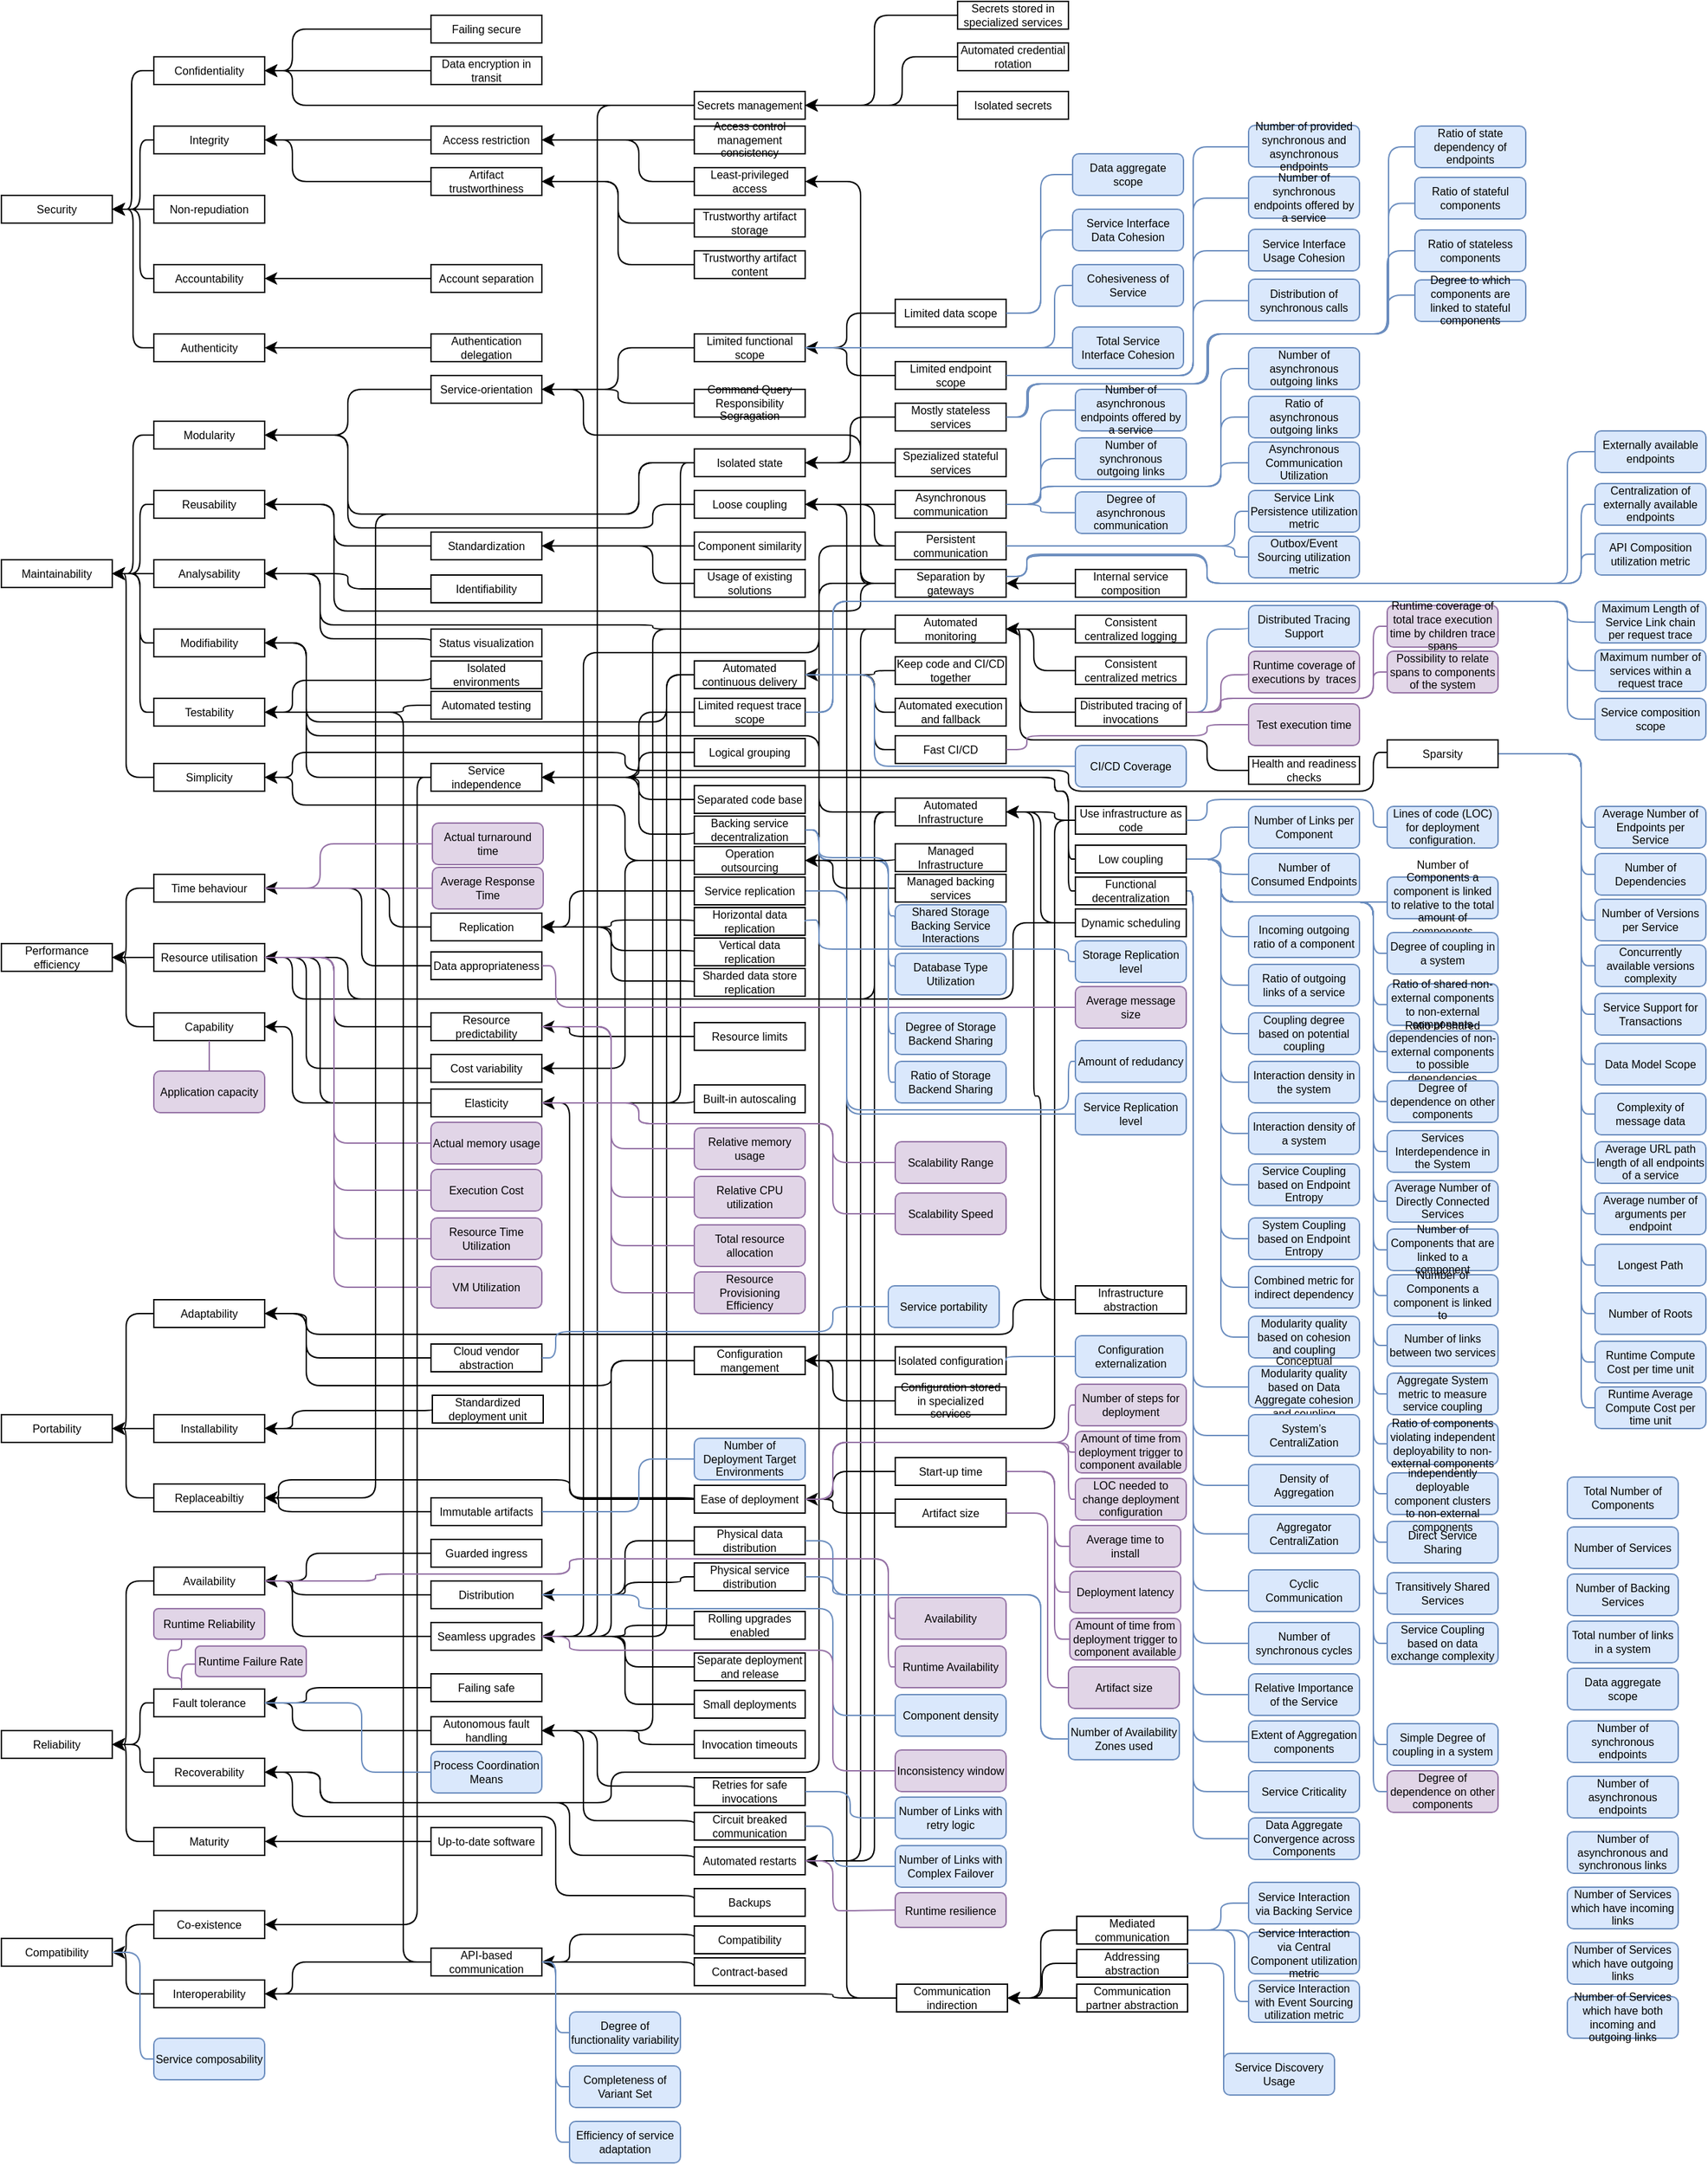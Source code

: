 <mxfile version="16.4.11" type="device"><diagram id="BA2_-EPGt1jAeeUS867W" name="Page-1"><mxGraphModel dx="1226" dy="1836" grid="1" gridSize="10" guides="1" tooltips="1" connect="1" arrows="1" fold="1" page="1" pageScale="1" pageWidth="827" pageHeight="1169" math="0" shadow="0"><root><mxCell id="0"/><mxCell id="1" parent="0"/><mxCell id="0GS9jipHzaWPzEvI7Fec-1" value="Maintainability" style="rounded=0;whiteSpace=wrap;html=1;fontSize=8;" parent="1" vertex="1"><mxGeometry x="20" y="373" width="80" height="20" as="geometry"/></mxCell><mxCell id="0GS9jipHzaWPzEvI7Fec-2" value="Portability" style="rounded=0;whiteSpace=wrap;html=1;fontSize=8;" parent="1" vertex="1"><mxGeometry x="20" y="990" width="80" height="20" as="geometry"/></mxCell><mxCell id="0GS9jipHzaWPzEvI7Fec-3" value="Performance efficiency" style="rounded=0;whiteSpace=wrap;html=1;fontSize=8;" parent="1" vertex="1"><mxGeometry x="20" y="650" width="80" height="20" as="geometry"/></mxCell><mxCell id="0GS9jipHzaWPzEvI7Fec-4" value="Compatibility" style="rounded=0;whiteSpace=wrap;html=1;fontSize=8;" parent="1" vertex="1"><mxGeometry x="20" y="1368" width="80" height="20" as="geometry"/></mxCell><mxCell id="0GS9jipHzaWPzEvI7Fec-5" value="Reliability" style="rounded=0;whiteSpace=wrap;html=1;fontSize=8;" parent="1" vertex="1"><mxGeometry x="20" y="1218" width="80" height="20" as="geometry"/></mxCell><mxCell id="0GS9jipHzaWPzEvI7Fec-6" value="Testability" style="rounded=0;whiteSpace=wrap;html=1;fontSize=8;" parent="1" vertex="1"><mxGeometry x="130" y="473" width="80" height="20" as="geometry"/></mxCell><mxCell id="0GS9jipHzaWPzEvI7Fec-7" value="Time behaviour" style="rounded=0;whiteSpace=wrap;html=1;fontSize=8;" parent="1" vertex="1"><mxGeometry x="130" y="600" width="80" height="20" as="geometry"/></mxCell><mxCell id="0GS9jipHzaWPzEvI7Fec-8" value="Modularity" style="rounded=0;whiteSpace=wrap;html=1;fontSize=8;" parent="1" vertex="1"><mxGeometry x="130" y="273" width="80" height="20" as="geometry"/></mxCell><mxCell id="0GS9jipHzaWPzEvI7Fec-9" value="Reusability" style="rounded=0;whiteSpace=wrap;html=1;fontSize=8;" parent="1" vertex="1"><mxGeometry x="130" y="323" width="80" height="20" as="geometry"/></mxCell><mxCell id="0GS9jipHzaWPzEvI7Fec-10" value="Analysability" style="rounded=0;whiteSpace=wrap;html=1;fontSize=8;" parent="1" vertex="1"><mxGeometry x="130" y="373" width="80" height="20" as="geometry"/></mxCell><mxCell id="0GS9jipHzaWPzEvI7Fec-11" value="Resource utilisation" style="rounded=0;whiteSpace=wrap;html=1;fontSize=8;" parent="1" vertex="1"><mxGeometry x="130" y="650" width="80" height="20" as="geometry"/></mxCell><mxCell id="0GS9jipHzaWPzEvI7Fec-12" value="Capability" style="rounded=0;whiteSpace=wrap;html=1;fontSize=8;" parent="1" vertex="1"><mxGeometry x="130" y="700" width="80" height="20" as="geometry"/></mxCell><mxCell id="0GS9jipHzaWPzEvI7Fec-13" value="Modifiability" style="rounded=0;whiteSpace=wrap;html=1;fontSize=8;" parent="1" vertex="1"><mxGeometry x="130" y="423" width="80" height="20" as="geometry"/></mxCell><mxCell id="0GS9jipHzaWPzEvI7Fec-14" value="Adaptability" style="rounded=0;whiteSpace=wrap;html=1;fontSize=8;" parent="1" vertex="1"><mxGeometry x="130" y="907" width="80" height="20" as="geometry"/></mxCell><mxCell id="0GS9jipHzaWPzEvI7Fec-15" value="Replaceabiltiy" style="rounded=0;whiteSpace=wrap;html=1;fontSize=8;" parent="1" vertex="1"><mxGeometry x="130" y="1040" width="80" height="20" as="geometry"/></mxCell><mxCell id="0GS9jipHzaWPzEvI7Fec-16" value="Installability" style="rounded=0;whiteSpace=wrap;html=1;fontSize=8;" parent="1" vertex="1"><mxGeometry x="130" y="990" width="80" height="20" as="geometry"/></mxCell><mxCell id="0GS9jipHzaWPzEvI7Fec-17" value="Availability" style="rounded=0;whiteSpace=wrap;html=1;fontSize=8;" parent="1" vertex="1"><mxGeometry x="130" y="1100" width="80" height="20" as="geometry"/></mxCell><mxCell id="0GS9jipHzaWPzEvI7Fec-18" value="Recoverability" style="rounded=0;whiteSpace=wrap;html=1;fontSize=8;" parent="1" vertex="1"><mxGeometry x="130" y="1238" width="80" height="20" as="geometry"/></mxCell><mxCell id="0GS9jipHzaWPzEvI7Fec-19" value="Fault tolerance" style="rounded=0;whiteSpace=wrap;html=1;fontSize=8;" parent="1" vertex="1"><mxGeometry x="130" y="1188" width="80" height="20" as="geometry"/></mxCell><mxCell id="0GS9jipHzaWPzEvI7Fec-20" value="Maturity" style="rounded=0;whiteSpace=wrap;html=1;fontSize=8;" parent="1" vertex="1"><mxGeometry x="130" y="1288" width="80" height="20" as="geometry"/></mxCell><mxCell id="0GS9jipHzaWPzEvI7Fec-21" value="Co-existence" style="rounded=0;whiteSpace=wrap;html=1;fontSize=8;" parent="1" vertex="1"><mxGeometry x="130" y="1348" width="80" height="20" as="geometry"/></mxCell><mxCell id="0GS9jipHzaWPzEvI7Fec-22" value="Interoperability" style="rounded=0;whiteSpace=wrap;html=1;fontSize=8;" parent="1" vertex="1"><mxGeometry x="130" y="1398" width="80" height="20" as="geometry"/></mxCell><mxCell id="0GS9jipHzaWPzEvI7Fec-23" value="Service-orientation" style="rounded=0;whiteSpace=wrap;html=1;fontSize=8;" parent="1" vertex="1"><mxGeometry x="330" y="240" width="80" height="20" as="geometry"/></mxCell><mxCell id="0GS9jipHzaWPzEvI7Fec-24" value="Isolated state" style="rounded=0;whiteSpace=wrap;html=1;fontSize=8;" parent="1" vertex="1"><mxGeometry x="520" y="293" width="80" height="20" as="geometry"/></mxCell><mxCell id="0GS9jipHzaWPzEvI7Fec-25" value="Loose coupling" style="rounded=0;whiteSpace=wrap;html=1;fontSize=8;" parent="1" vertex="1"><mxGeometry x="520" y="323" width="80" height="20" as="geometry"/></mxCell><mxCell id="0GS9jipHzaWPzEvI7Fec-26" value="Standardization" style="rounded=0;whiteSpace=wrap;html=1;fontSize=8;" parent="1" vertex="1"><mxGeometry x="330" y="353" width="80" height="20" as="geometry"/></mxCell><mxCell id="0GS9jipHzaWPzEvI7Fec-27" value="Separation by gateways" style="rounded=0;whiteSpace=wrap;html=1;fontSize=8;" parent="1" vertex="1"><mxGeometry x="665" y="380" width="80" height="20" as="geometry"/></mxCell><mxCell id="0GS9jipHzaWPzEvI7Fec-28" value="Automated monitoring" style="rounded=0;whiteSpace=wrap;html=1;fontSize=8;" parent="1" vertex="1"><mxGeometry x="665" y="413" width="80" height="20" as="geometry"/></mxCell><mxCell id="0GS9jipHzaWPzEvI7Fec-30" value="Automated continuous delivery" style="rounded=0;whiteSpace=wrap;html=1;fontSize=8;" parent="1" vertex="1"><mxGeometry x="520" y="446" width="80" height="20" as="geometry"/></mxCell><mxCell id="0GS9jipHzaWPzEvI7Fec-31" value="Automated Infrastructure" style="rounded=0;whiteSpace=wrap;html=1;fontSize=8;" parent="1" vertex="1"><mxGeometry x="665" y="545" width="80" height="20" as="geometry"/></mxCell><mxCell id="0GS9jipHzaWPzEvI7Fec-32" value="Service independence" style="rounded=0;whiteSpace=wrap;html=1;fontSize=8;" parent="1" vertex="1"><mxGeometry x="330" y="520" width="80" height="20" as="geometry"/></mxCell><mxCell id="0GS9jipHzaWPzEvI7Fec-33" value="Replication" style="rounded=0;whiteSpace=wrap;html=1;fontSize=8;" parent="1" vertex="1"><mxGeometry x="330" y="628" width="80" height="20" as="geometry"/></mxCell><mxCell id="0GS9jipHzaWPzEvI7Fec-35" value="Cost variability" style="rounded=0;whiteSpace=wrap;html=1;fontSize=8;" parent="1" vertex="1"><mxGeometry x="330" y="730" width="80" height="20" as="geometry"/></mxCell><mxCell id="0GS9jipHzaWPzEvI7Fec-36" value="Elasticity" style="rounded=0;whiteSpace=wrap;html=1;fontSize=8;" parent="1" vertex="1"><mxGeometry x="330" y="755" width="80" height="20" as="geometry"/></mxCell><mxCell id="0GS9jipHzaWPzEvI7Fec-37" value="Infrastructure abstraction" style="rounded=0;whiteSpace=wrap;html=1;fontSize=8;" parent="1" vertex="1"><mxGeometry x="795" y="897" width="80" height="20" as="geometry"/></mxCell><mxCell id="0GS9jipHzaWPzEvI7Fec-38" value="Cloud vendor abstraction" style="rounded=0;whiteSpace=wrap;html=1;fontSize=8;" parent="1" vertex="1"><mxGeometry x="330" y="939" width="80" height="20" as="geometry"/></mxCell><mxCell id="0GS9jipHzaWPzEvI7Fec-39" value="Standardized deployment unit" style="rounded=0;whiteSpace=wrap;html=1;fontSize=8;" parent="1" vertex="1"><mxGeometry x="331" y="976" width="80" height="20" as="geometry"/></mxCell><mxCell id="0GS9jipHzaWPzEvI7Fec-41" value="Immutable artifacts" style="rounded=0;whiteSpace=wrap;html=1;fontSize=8;" parent="1" vertex="1"><mxGeometry x="330" y="1050" width="80" height="20" as="geometry"/></mxCell><mxCell id="0GS9jipHzaWPzEvI7Fec-42" value="Ease of deployment" style="rounded=0;whiteSpace=wrap;html=1;fontSize=8;" parent="1" vertex="1"><mxGeometry x="520" y="1041" width="80" height="20" as="geometry"/></mxCell><mxCell id="0GS9jipHzaWPzEvI7Fec-43" value="Distribution" style="rounded=0;whiteSpace=wrap;html=1;fontSize=8;" parent="1" vertex="1"><mxGeometry x="330" y="1110" width="80" height="20" as="geometry"/></mxCell><mxCell id="0GS9jipHzaWPzEvI7Fec-44" value="Seamless upgrades" style="rounded=0;whiteSpace=wrap;html=1;fontSize=8;" parent="1" vertex="1"><mxGeometry x="330" y="1140" width="80" height="20" as="geometry"/></mxCell><mxCell id="0GS9jipHzaWPzEvI7Fec-45" value="Autonomous fault handling" style="rounded=0;whiteSpace=wrap;html=1;fontSize=8;" parent="1" vertex="1"><mxGeometry x="330" y="1208" width="80" height="20" as="geometry"/></mxCell><mxCell id="0GS9jipHzaWPzEvI7Fec-47" value="Automated restarts" style="rounded=0;whiteSpace=wrap;html=1;fontSize=8;" parent="1" vertex="1"><mxGeometry x="520" y="1302" width="80" height="20" as="geometry"/></mxCell><mxCell id="0GS9jipHzaWPzEvI7Fec-49" value="Up-to-date software" style="rounded=0;whiteSpace=wrap;html=1;fontSize=8;" parent="1" vertex="1"><mxGeometry x="330" y="1288" width="80" height="20" as="geometry"/></mxCell><mxCell id="0GS9jipHzaWPzEvI7Fec-51" value="API-based communication" style="rounded=0;whiteSpace=wrap;html=1;fontSize=8;" parent="1" vertex="1"><mxGeometry x="330" y="1375" width="80" height="20" as="geometry"/></mxCell><mxCell id="0GS9jipHzaWPzEvI7Fec-52" value="Communication indirection" style="rounded=0;whiteSpace=wrap;html=1;fontSize=8;" parent="1" vertex="1"><mxGeometry x="666" y="1401" width="80" height="20" as="geometry"/></mxCell><mxCell id="0GS9jipHzaWPzEvI7Fec-55" value="" style="endArrow=classic;html=1;fontSize=8;entryX=1;entryY=0.5;entryDx=0;entryDy=0;exitX=0;exitY=0.5;exitDx=0;exitDy=0;edgeStyle=orthogonalEdgeStyle;" parent="1" source="0GS9jipHzaWPzEvI7Fec-8" target="0GS9jipHzaWPzEvI7Fec-1" edge="1"><mxGeometry width="50" height="50" relative="1" as="geometry"><mxPoint x="30" y="333" as="sourcePoint"/><mxPoint x="80" y="283" as="targetPoint"/></mxGeometry></mxCell><mxCell id="0GS9jipHzaWPzEvI7Fec-56" value="" style="endArrow=classic;html=1;fontSize=8;entryX=1;entryY=0.5;entryDx=0;entryDy=0;exitX=0;exitY=0.5;exitDx=0;exitDy=0;edgeStyle=orthogonalEdgeStyle;" parent="1" source="0GS9jipHzaWPzEvI7Fec-9" edge="1"><mxGeometry width="50" height="50" relative="1" as="geometry"><mxPoint x="130" y="283" as="sourcePoint"/><mxPoint x="100" y="383" as="targetPoint"/><Array as="points"><mxPoint x="120" y="333"/><mxPoint x="120" y="383"/></Array></mxGeometry></mxCell><mxCell id="0GS9jipHzaWPzEvI7Fec-57" value="" style="endArrow=classic;html=1;fontSize=8;entryX=1;entryY=0.5;entryDx=0;entryDy=0;exitX=0;exitY=0.5;exitDx=0;exitDy=0;edgeStyle=orthogonalEdgeStyle;" parent="1" source="0GS9jipHzaWPzEvI7Fec-10" edge="1"><mxGeometry width="50" height="50" relative="1" as="geometry"><mxPoint x="130" y="333" as="sourcePoint"/><mxPoint x="100" y="383" as="targetPoint"/><Array as="points"><mxPoint x="130" y="383"/><mxPoint x="130" y="383"/></Array></mxGeometry></mxCell><mxCell id="0GS9jipHzaWPzEvI7Fec-58" value="" style="endArrow=classic;html=1;fontSize=8;entryX=1;entryY=0.5;entryDx=0;entryDy=0;exitX=0;exitY=0.5;exitDx=0;exitDy=0;edgeStyle=orthogonalEdgeStyle;" parent="1" source="0GS9jipHzaWPzEvI7Fec-13" edge="1"><mxGeometry width="50" height="50" relative="1" as="geometry"><mxPoint x="130" y="383" as="sourcePoint"/><mxPoint x="100" y="383" as="targetPoint"/><Array as="points"><mxPoint x="120" y="433"/><mxPoint x="120" y="383"/></Array></mxGeometry></mxCell><mxCell id="0GS9jipHzaWPzEvI7Fec-59" value="" style="endArrow=classic;html=1;fontSize=8;entryX=1;entryY=0.5;entryDx=0;entryDy=0;exitX=0;exitY=0.5;exitDx=0;exitDy=0;edgeStyle=orthogonalEdgeStyle;" parent="1" source="0GS9jipHzaWPzEvI7Fec-6" edge="1"><mxGeometry width="50" height="50" relative="1" as="geometry"><mxPoint x="130" y="283" as="sourcePoint"/><mxPoint x="100" y="383" as="targetPoint"/><Array as="points"><mxPoint x="120" y="483"/><mxPoint x="120" y="383"/></Array></mxGeometry></mxCell><mxCell id="0GS9jipHzaWPzEvI7Fec-60" value="" style="endArrow=classic;html=1;fontSize=8;entryX=1;entryY=0.5;entryDx=0;entryDy=0;exitX=0;exitY=0.5;exitDx=0;exitDy=0;edgeStyle=orthogonalEdgeStyle;" parent="1" source="0GS9jipHzaWPzEvI7Fec-23" target="0GS9jipHzaWPzEvI7Fec-8" edge="1"><mxGeometry width="50" height="50" relative="1" as="geometry"><mxPoint x="260" y="313" as="sourcePoint"/><mxPoint x="310" y="263" as="targetPoint"/><Array as="points"><mxPoint x="270" y="250"/><mxPoint x="270" y="283"/></Array></mxGeometry></mxCell><mxCell id="0GS9jipHzaWPzEvI7Fec-61" value="" style="endArrow=classic;html=1;fontSize=8;entryX=1;entryY=0.5;entryDx=0;entryDy=0;exitX=0;exitY=0.5;exitDx=0;exitDy=0;edgeStyle=orthogonalEdgeStyle;" parent="1" source="0GS9jipHzaWPzEvI7Fec-24" edge="1"><mxGeometry width="50" height="50" relative="1" as="geometry"><mxPoint x="330" y="273" as="sourcePoint"/><mxPoint x="210" y="283" as="targetPoint"/><Array as="points"><mxPoint x="480" y="303"/><mxPoint x="480" y="340"/><mxPoint x="270" y="340"/><mxPoint x="270" y="283"/></Array></mxGeometry></mxCell><mxCell id="0GS9jipHzaWPzEvI7Fec-62" value="" style="endArrow=classic;html=1;fontSize=8;entryX=1;entryY=0.5;entryDx=0;entryDy=0;exitX=0;exitY=0.5;exitDx=0;exitDy=0;edgeStyle=orthogonalEdgeStyle;" parent="1" source="0GS9jipHzaWPzEvI7Fec-25" edge="1"><mxGeometry width="50" height="50" relative="1" as="geometry"><mxPoint x="330" y="303" as="sourcePoint"/><mxPoint x="210" y="283" as="targetPoint"/><Array as="points"><mxPoint x="490" y="333"/><mxPoint x="490" y="350"/><mxPoint x="270" y="350"/><mxPoint x="270" y="283"/></Array></mxGeometry></mxCell><mxCell id="0GS9jipHzaWPzEvI7Fec-63" value="" style="endArrow=classic;html=1;fontSize=8;entryX=1;entryY=0.5;entryDx=0;entryDy=0;exitX=0;exitY=0.5;exitDx=0;exitDy=0;edgeStyle=orthogonalEdgeStyle;" parent="1" source="0GS9jipHzaWPzEvI7Fec-26" target="0GS9jipHzaWPzEvI7Fec-9" edge="1"><mxGeometry width="50" height="50" relative="1" as="geometry"><mxPoint x="330" y="333" as="sourcePoint"/><mxPoint x="210" y="283" as="targetPoint"/><Array as="points"><mxPoint x="260" y="363"/><mxPoint x="260" y="333"/></Array></mxGeometry></mxCell><mxCell id="0GS9jipHzaWPzEvI7Fec-64" value="" style="endArrow=classic;html=1;fontSize=8;entryX=1;entryY=0.5;entryDx=0;entryDy=0;exitX=0;exitY=0.5;exitDx=0;exitDy=0;edgeStyle=orthogonalEdgeStyle;" parent="1" source="0GS9jipHzaWPzEvI7Fec-27" edge="1"><mxGeometry width="50" height="50" relative="1" as="geometry"><mxPoint x="330" y="363" as="sourcePoint"/><mxPoint x="210" y="333" as="targetPoint"/><Array as="points"><mxPoint x="640" y="390"/><mxPoint x="640" y="410"/><mxPoint x="260" y="410"/><mxPoint x="260" y="333"/></Array></mxGeometry></mxCell><mxCell id="0GS9jipHzaWPzEvI7Fec-65" value="" style="endArrow=classic;html=1;fontSize=8;exitX=0;exitY=0.5;exitDx=0;exitDy=0;edgeStyle=orthogonalEdgeStyle;" parent="1" source="0GS9jipHzaWPzEvI7Fec-28" edge="1"><mxGeometry width="50" height="50" relative="1" as="geometry"><mxPoint x="330" y="393" as="sourcePoint"/><mxPoint x="210" y="383" as="targetPoint"/><Array as="points"><mxPoint x="490" y="423"/><mxPoint x="490" y="420"/><mxPoint x="250" y="420"/><mxPoint x="250" y="383"/></Array></mxGeometry></mxCell><mxCell id="0GS9jipHzaWPzEvI7Fec-67" value="" style="endArrow=classic;html=1;fontSize=8;exitX=0;exitY=0.5;exitDx=0;exitDy=0;edgeStyle=orthogonalEdgeStyle;entryX=1;entryY=0.5;entryDx=0;entryDy=0;" parent="1" source="0GS9jipHzaWPzEvI7Fec-30" edge="1"><mxGeometry width="50" height="50" relative="1" as="geometry"><mxPoint x="330" y="453" as="sourcePoint"/><mxPoint x="210" y="433" as="targetPoint"/><Array as="points"><mxPoint x="500" y="456"/><mxPoint x="500" y="490"/><mxPoint x="240" y="490"/><mxPoint x="240" y="433"/></Array></mxGeometry></mxCell><mxCell id="0GS9jipHzaWPzEvI7Fec-68" value="" style="endArrow=classic;html=1;fontSize=8;exitX=0;exitY=0.5;exitDx=0;exitDy=0;edgeStyle=orthogonalEdgeStyle;entryX=1;entryY=0.5;entryDx=0;entryDy=0;" parent="1" source="0GS9jipHzaWPzEvI7Fec-31" edge="1"><mxGeometry width="50" height="50" relative="1" as="geometry"><mxPoint x="330" y="483" as="sourcePoint"/><mxPoint x="210" y="433" as="targetPoint"/><Array as="points"><mxPoint x="610" y="555"/><mxPoint x="610" y="500"/><mxPoint x="240" y="500"/><mxPoint x="240" y="433"/></Array></mxGeometry></mxCell><mxCell id="0GS9jipHzaWPzEvI7Fec-69" value="" style="endArrow=classic;html=1;fontSize=8;edgeStyle=orthogonalEdgeStyle;entryX=1;entryY=0.5;entryDx=0;entryDy=0;exitX=0;exitY=0.5;exitDx=0;exitDy=0;" parent="1" source="0GS9jipHzaWPzEvI7Fec-32" edge="1"><mxGeometry width="50" height="50" relative="1" as="geometry"><mxPoint x="330" y="543" as="sourcePoint"/><mxPoint x="210" y="433" as="targetPoint"/><Array as="points"><mxPoint x="240" y="530"/><mxPoint x="240" y="433"/></Array></mxGeometry></mxCell><mxCell id="0GS9jipHzaWPzEvI7Fec-70" value="" style="endArrow=classic;html=1;fontSize=8;edgeStyle=orthogonalEdgeStyle;entryX=1;entryY=0.5;entryDx=0;entryDy=0;exitX=0;exitY=0.5;exitDx=0;exitDy=0;" parent="1" source="0GS9jipHzaWPzEvI7Fec-33" target="0GS9jipHzaWPzEvI7Fec-7" edge="1"><mxGeometry width="50" height="50" relative="1" as="geometry"><mxPoint x="330" y="610" as="sourcePoint"/><mxPoint x="210" y="500" as="targetPoint"/><Array as="points"><mxPoint x="300" y="638"/><mxPoint x="300" y="610"/></Array></mxGeometry></mxCell><mxCell id="0GS9jipHzaWPzEvI7Fec-71" value="" style="endArrow=classic;html=1;fontSize=8;edgeStyle=orthogonalEdgeStyle;entryX=1;entryY=0.5;entryDx=0;entryDy=0;exitX=0;exitY=0.5;exitDx=0;exitDy=0;" parent="1" source="0GS9jipHzaWPzEvI7Fec-36" target="0GS9jipHzaWPzEvI7Fec-11" edge="1"><mxGeometry width="50" height="50" relative="1" as="geometry"><mxPoint x="330" y="640" as="sourcePoint"/><mxPoint x="210" y="610" as="targetPoint"/><Array as="points"><mxPoint x="250" y="765"/><mxPoint x="250" y="660"/></Array></mxGeometry></mxCell><mxCell id="0GS9jipHzaWPzEvI7Fec-72" value="" style="endArrow=classic;html=1;fontSize=8;edgeStyle=orthogonalEdgeStyle;entryX=1;entryY=0.5;entryDx=0;entryDy=0;exitX=0;exitY=0.5;exitDx=0;exitDy=0;" parent="1" source="0GS9jipHzaWPzEvI7Fec-35" edge="1"><mxGeometry width="50" height="50" relative="1" as="geometry"><mxPoint x="330" y="670" as="sourcePoint"/><mxPoint x="210" y="660" as="targetPoint"/><Array as="points"><mxPoint x="240" y="740"/><mxPoint x="240" y="660"/></Array></mxGeometry></mxCell><mxCell id="0GS9jipHzaWPzEvI7Fec-73" value="" style="endArrow=classic;html=1;fontSize=8;edgeStyle=orthogonalEdgeStyle;entryX=1;entryY=0.5;entryDx=0;entryDy=0;exitX=0;exitY=0.5;exitDx=0;exitDy=0;" parent="1" source="0GS9jipHzaWPzEvI7Fec-36" target="0GS9jipHzaWPzEvI7Fec-12" edge="1"><mxGeometry width="50" height="50" relative="1" as="geometry"><mxPoint x="330" y="700" as="sourcePoint"/><mxPoint x="210" y="660" as="targetPoint"/><Array as="points"><mxPoint x="230" y="765"/><mxPoint x="230" y="710"/></Array></mxGeometry></mxCell><mxCell id="0GS9jipHzaWPzEvI7Fec-74" value="" style="endArrow=classic;html=1;fontSize=8;edgeStyle=orthogonalEdgeStyle;entryX=1;entryY=0.5;entryDx=0;entryDy=0;exitX=0;exitY=0.5;exitDx=0;exitDy=0;" parent="1" source="0GS9jipHzaWPzEvI7Fec-37" target="0GS9jipHzaWPzEvI7Fec-14" edge="1"><mxGeometry width="50" height="50" relative="1" as="geometry"><mxPoint x="330" y="877" as="sourcePoint"/><mxPoint x="210" y="857" as="targetPoint"/><Array as="points"><mxPoint x="750" y="907"/><mxPoint x="750" y="932"/><mxPoint x="240" y="932"/><mxPoint x="240" y="917"/></Array></mxGeometry></mxCell><mxCell id="0GS9jipHzaWPzEvI7Fec-75" value="" style="endArrow=classic;html=1;fontSize=8;edgeStyle=orthogonalEdgeStyle;entryX=1;entryY=0.5;entryDx=0;entryDy=0;exitX=0;exitY=0.5;exitDx=0;exitDy=0;" parent="1" source="0GS9jipHzaWPzEvI7Fec-38" edge="1"><mxGeometry width="50" height="50" relative="1" as="geometry"><mxPoint x="330" y="907" as="sourcePoint"/><mxPoint x="210" y="917" as="targetPoint"/><Array as="points"><mxPoint x="240" y="949"/><mxPoint x="240" y="917"/></Array></mxGeometry></mxCell><mxCell id="0GS9jipHzaWPzEvI7Fec-76" value="" style="endArrow=classic;html=1;fontSize=8;edgeStyle=orthogonalEdgeStyle;entryX=1;entryY=0.5;entryDx=0;entryDy=0;exitX=0;exitY=0.5;exitDx=0;exitDy=0;" parent="1" source="0GS9jipHzaWPzEvI7Fec-39" target="0GS9jipHzaWPzEvI7Fec-16" edge="1"><mxGeometry width="50" height="50" relative="1" as="geometry"><mxPoint x="330" y="970" as="sourcePoint"/><mxPoint x="210" y="950" as="targetPoint"/><Array as="points"><mxPoint x="331" y="987"/><mxPoint x="230" y="987"/><mxPoint x="230" y="1000"/></Array></mxGeometry></mxCell><mxCell id="0GS9jipHzaWPzEvI7Fec-78" value="" style="endArrow=classic;html=1;fontSize=8;edgeStyle=orthogonalEdgeStyle;entryX=1;entryY=0.5;entryDx=0;entryDy=0;" parent="1" target="0GS9jipHzaWPzEvI7Fec-3" edge="1"><mxGeometry width="50" height="50" relative="1" as="geometry"><mxPoint x="130" y="610" as="sourcePoint"/><mxPoint x="210" y="610" as="targetPoint"/><Array as="points"><mxPoint x="110" y="610"/><mxPoint x="110" y="660"/></Array></mxGeometry></mxCell><mxCell id="0GS9jipHzaWPzEvI7Fec-79" value="" style="endArrow=classic;html=1;fontSize=8;edgeStyle=orthogonalEdgeStyle;entryX=1;entryY=0.5;entryDx=0;entryDy=0;exitX=0;exitY=0.5;exitDx=0;exitDy=0;" parent="1" source="0GS9jipHzaWPzEvI7Fec-11" edge="1"><mxGeometry width="50" height="50" relative="1" as="geometry"><mxPoint x="130" y="610" as="sourcePoint"/><mxPoint x="100" y="660" as="targetPoint"/><Array as="points"><mxPoint x="120" y="660"/><mxPoint x="120" y="660"/></Array></mxGeometry></mxCell><mxCell id="0GS9jipHzaWPzEvI7Fec-80" value="" style="endArrow=classic;html=1;fontSize=8;edgeStyle=orthogonalEdgeStyle;entryX=1;entryY=0.5;entryDx=0;entryDy=0;exitX=0;exitY=0.5;exitDx=0;exitDy=0;" parent="1" source="0GS9jipHzaWPzEvI7Fec-12" edge="1"><mxGeometry width="50" height="50" relative="1" as="geometry"><mxPoint x="130" y="660" as="sourcePoint"/><mxPoint x="100" y="660" as="targetPoint"/><Array as="points"><mxPoint x="110" y="710"/><mxPoint x="110" y="660"/></Array></mxGeometry></mxCell><mxCell id="0GS9jipHzaWPzEvI7Fec-81" value="" style="endArrow=classic;html=1;fontSize=8;edgeStyle=orthogonalEdgeStyle;entryX=1;entryY=0.5;entryDx=0;entryDy=0;exitX=0;exitY=0.5;exitDx=0;exitDy=0;" parent="1" source="0GS9jipHzaWPzEvI7Fec-14" target="0GS9jipHzaWPzEvI7Fec-2" edge="1"><mxGeometry width="50" height="50" relative="1" as="geometry"><mxPoint x="130" y="857" as="sourcePoint"/><mxPoint x="100" y="807" as="targetPoint"/><Array as="points"><mxPoint x="110" y="917"/><mxPoint x="110" y="1000"/></Array></mxGeometry></mxCell><mxCell id="0GS9jipHzaWPzEvI7Fec-82" value="" style="endArrow=classic;html=1;fontSize=8;edgeStyle=orthogonalEdgeStyle;entryX=1;entryY=0.5;entryDx=0;entryDy=0;exitX=0;exitY=0.5;exitDx=0;exitDy=0;" parent="1" source="0GS9jipHzaWPzEvI7Fec-16" edge="1"><mxGeometry width="50" height="50" relative="1" as="geometry"><mxPoint x="130" y="950" as="sourcePoint"/><mxPoint x="100" y="1000" as="targetPoint"/><Array as="points"><mxPoint x="120" y="1000"/><mxPoint x="120" y="1000"/></Array></mxGeometry></mxCell><mxCell id="0GS9jipHzaWPzEvI7Fec-83" value="" style="endArrow=classic;html=1;fontSize=8;edgeStyle=orthogonalEdgeStyle;entryX=1;entryY=0.5;entryDx=0;entryDy=0;exitX=0;exitY=0.5;exitDx=0;exitDy=0;" parent="1" source="0GS9jipHzaWPzEvI7Fec-15" edge="1"><mxGeometry width="50" height="50" relative="1" as="geometry"><mxPoint x="130" y="1000" as="sourcePoint"/><mxPoint x="100" y="1000" as="targetPoint"/><Array as="points"><mxPoint x="110" y="1050"/><mxPoint x="110" y="1000"/></Array></mxGeometry></mxCell><mxCell id="0GS9jipHzaWPzEvI7Fec-84" value="" style="endArrow=classic;html=1;fontSize=8;edgeStyle=orthogonalEdgeStyle;entryX=1;entryY=0.5;entryDx=0;entryDy=0;exitX=0;exitY=0.5;exitDx=0;exitDy=0;" parent="1" source="0GS9jipHzaWPzEvI7Fec-17" target="0GS9jipHzaWPzEvI7Fec-5" edge="1"><mxGeometry width="50" height="50" relative="1" as="geometry"><mxPoint x="130" y="1050" as="sourcePoint"/><mxPoint x="100" y="1000" as="targetPoint"/><Array as="points"><mxPoint x="110" y="1110"/><mxPoint x="110" y="1228"/></Array></mxGeometry></mxCell><mxCell id="0GS9jipHzaWPzEvI7Fec-85" value="" style="endArrow=classic;html=1;fontSize=8;edgeStyle=orthogonalEdgeStyle;entryX=1;entryY=0.5;entryDx=0;entryDy=0;exitX=0;exitY=0.5;exitDx=0;exitDy=0;" parent="1" source="0GS9jipHzaWPzEvI7Fec-19" edge="1"><mxGeometry width="50" height="50" relative="1" as="geometry"><mxPoint x="130" y="1148" as="sourcePoint"/><mxPoint x="100" y="1228" as="targetPoint"/><Array as="points"><mxPoint x="120" y="1198"/><mxPoint x="120" y="1228"/></Array></mxGeometry></mxCell><mxCell id="0GS9jipHzaWPzEvI7Fec-86" value="" style="endArrow=classic;html=1;fontSize=8;edgeStyle=orthogonalEdgeStyle;entryX=1;entryY=0.5;entryDx=0;entryDy=0;exitX=0;exitY=0.5;exitDx=0;exitDy=0;" parent="1" source="0GS9jipHzaWPzEvI7Fec-18" edge="1"><mxGeometry width="50" height="50" relative="1" as="geometry"><mxPoint x="130" y="1198" as="sourcePoint"/><mxPoint x="100" y="1228" as="targetPoint"/><Array as="points"><mxPoint x="120" y="1248"/><mxPoint x="120" y="1228"/></Array></mxGeometry></mxCell><mxCell id="0GS9jipHzaWPzEvI7Fec-87" value="" style="endArrow=classic;html=1;fontSize=8;edgeStyle=orthogonalEdgeStyle;entryX=1;entryY=0.5;entryDx=0;entryDy=0;exitX=0;exitY=0.5;exitDx=0;exitDy=0;" parent="1" source="0GS9jipHzaWPzEvI7Fec-20" edge="1"><mxGeometry width="50" height="50" relative="1" as="geometry"><mxPoint x="130" y="1248" as="sourcePoint"/><mxPoint x="100" y="1228" as="targetPoint"/><Array as="points"><mxPoint x="110" y="1298"/><mxPoint x="110" y="1228"/></Array></mxGeometry></mxCell><mxCell id="0GS9jipHzaWPzEvI7Fec-88" value="" style="endArrow=classic;html=1;fontSize=8;edgeStyle=orthogonalEdgeStyle;entryX=1;entryY=0.5;entryDx=0;entryDy=0;exitX=0;exitY=0.5;exitDx=0;exitDy=0;" parent="1" source="0GS9jipHzaWPzEvI7Fec-21" target="0GS9jipHzaWPzEvI7Fec-4" edge="1"><mxGeometry width="50" height="50" relative="1" as="geometry"><mxPoint x="130" y="1298" as="sourcePoint"/><mxPoint x="100" y="1228" as="targetPoint"/><Array as="points"><mxPoint x="110" y="1358"/><mxPoint x="110" y="1378"/></Array></mxGeometry></mxCell><mxCell id="0GS9jipHzaWPzEvI7Fec-89" value="" style="endArrow=classic;html=1;fontSize=8;edgeStyle=orthogonalEdgeStyle;entryX=1;entryY=0.5;entryDx=0;entryDy=0;exitX=0;exitY=0.5;exitDx=0;exitDy=0;" parent="1" source="0GS9jipHzaWPzEvI7Fec-22" edge="1"><mxGeometry width="50" height="50" relative="1" as="geometry"><mxPoint x="130" y="1358" as="sourcePoint"/><mxPoint x="100" y="1378" as="targetPoint"/><Array as="points"><mxPoint x="110" y="1408"/><mxPoint x="110" y="1378"/></Array></mxGeometry></mxCell><mxCell id="0GS9jipHzaWPzEvI7Fec-90" value="" style="endArrow=classic;html=1;fontSize=8;edgeStyle=orthogonalEdgeStyle;exitX=0;exitY=0.5;exitDx=0;exitDy=0;entryX=1;entryY=0.5;entryDx=0;entryDy=0;" parent="1" source="0GS9jipHzaWPzEvI7Fec-41" target="0GS9jipHzaWPzEvI7Fec-15" edge="1"><mxGeometry width="50" height="50" relative="1" as="geometry"><mxPoint x="140" y="1330" as="sourcePoint"/><mxPoint x="220" y="1040" as="targetPoint"/><Array as="points"><mxPoint x="220" y="1060"/><mxPoint x="220" y="1050"/></Array></mxGeometry></mxCell><mxCell id="0GS9jipHzaWPzEvI7Fec-91" value="" style="endArrow=classic;html=1;fontSize=8;edgeStyle=orthogonalEdgeStyle;exitX=0;exitY=0.5;exitDx=0;exitDy=0;entryX=1;entryY=0.5;entryDx=0;entryDy=0;" parent="1" source="0GS9jipHzaWPzEvI7Fec-42" edge="1"><mxGeometry width="50" height="50" relative="1" as="geometry"><mxPoint x="330" y="1060" as="sourcePoint"/><mxPoint x="210" y="1050" as="targetPoint"/><Array as="points"><mxPoint x="430" y="1050"/><mxPoint x="430" y="1037"/><mxPoint x="220" y="1037"/><mxPoint x="220" y="1050"/></Array></mxGeometry></mxCell><mxCell id="0GS9jipHzaWPzEvI7Fec-92" value="" style="endArrow=classic;html=1;fontSize=8;edgeStyle=orthogonalEdgeStyle;exitX=0;exitY=0.5;exitDx=0;exitDy=0;entryX=1;entryY=0.5;entryDx=0;entryDy=0;" parent="1" source="0GS9jipHzaWPzEvI7Fec-43" target="0GS9jipHzaWPzEvI7Fec-17" edge="1"><mxGeometry width="50" height="50" relative="1" as="geometry"><mxPoint x="330" y="1090" as="sourcePoint"/><mxPoint x="210" y="1050" as="targetPoint"/><Array as="points"><mxPoint x="230" y="1120"/><mxPoint x="230" y="1110"/></Array></mxGeometry></mxCell><mxCell id="0GS9jipHzaWPzEvI7Fec-93" value="" style="endArrow=classic;html=1;fontSize=8;edgeStyle=orthogonalEdgeStyle;exitX=0;exitY=0.5;exitDx=0;exitDy=0;" parent="1" source="0GS9jipHzaWPzEvI7Fec-44" edge="1"><mxGeometry width="50" height="50" relative="1" as="geometry"><mxPoint x="330" y="1120" as="sourcePoint"/><mxPoint x="210" y="1110" as="targetPoint"/><Array as="points"><mxPoint x="230" y="1150"/><mxPoint x="230" y="1110"/></Array></mxGeometry></mxCell><mxCell id="0GS9jipHzaWPzEvI7Fec-94" value="" style="endArrow=classic;html=1;fontSize=8;edgeStyle=orthogonalEdgeStyle;exitX=0;exitY=0.5;exitDx=0;exitDy=0;entryX=1;entryY=0.5;entryDx=0;entryDy=0;" parent="1" source="0GS9jipHzaWPzEvI7Fec-45" target="0GS9jipHzaWPzEvI7Fec-19" edge="1"><mxGeometry width="50" height="50" relative="1" as="geometry"><mxPoint x="330" y="1188" as="sourcePoint"/><mxPoint x="210" y="1198" as="targetPoint"/><Array as="points"><mxPoint x="230" y="1218"/><mxPoint x="230" y="1198"/></Array></mxGeometry></mxCell><mxCell id="0GS9jipHzaWPzEvI7Fec-96" value="" style="endArrow=classic;html=1;fontSize=8;edgeStyle=orthogonalEdgeStyle;exitX=0;exitY=0.5;exitDx=0;exitDy=0;entryX=1;entryY=0.5;entryDx=0;entryDy=0;" parent="1" source="0GS9jipHzaWPzEvI7Fec-47" edge="1"><mxGeometry width="50" height="50" relative="1" as="geometry"><mxPoint x="330" y="1248" as="sourcePoint"/><mxPoint x="210" y="1248" as="targetPoint"/><Array as="points"><mxPoint x="520" y="1308"/><mxPoint x="430" y="1308"/><mxPoint x="430" y="1270"/><mxPoint x="250" y="1270"/><mxPoint x="250" y="1248"/></Array></mxGeometry></mxCell><mxCell id="0GS9jipHzaWPzEvI7Fec-98" value="" style="endArrow=classic;html=1;fontSize=8;edgeStyle=orthogonalEdgeStyle;exitX=0;exitY=0.5;exitDx=0;exitDy=0;entryX=1;entryY=0.5;entryDx=0;entryDy=0;" parent="1" source="0GS9jipHzaWPzEvI7Fec-49" edge="1"><mxGeometry width="50" height="50" relative="1" as="geometry"><mxPoint x="330" y="1308" as="sourcePoint"/><mxPoint x="210" y="1298" as="targetPoint"/><Array as="points"><mxPoint x="330" y="1298"/></Array></mxGeometry></mxCell><mxCell id="0GS9jipHzaWPzEvI7Fec-99" value="" style="endArrow=classic;html=1;fontSize=8;edgeStyle=orthogonalEdgeStyle;exitX=0;exitY=0.5;exitDx=0;exitDy=0;entryX=1;entryY=0.5;entryDx=0;entryDy=0;" parent="1" source="0GS9jipHzaWPzEvI7Fec-32" target="0GS9jipHzaWPzEvI7Fec-21" edge="1"><mxGeometry width="50" height="50" relative="1" as="geometry"><mxPoint x="330" y="1085" as="sourcePoint"/><mxPoint x="210" y="1045" as="targetPoint"/><Array as="points"><mxPoint x="320" y="530"/><mxPoint x="320" y="1358"/></Array></mxGeometry></mxCell><mxCell id="0GS9jipHzaWPzEvI7Fec-100" value="" style="endArrow=classic;html=1;fontSize=8;edgeStyle=orthogonalEdgeStyle;exitX=0;exitY=0.5;exitDx=0;exitDy=0;entryX=1;entryY=0.5;entryDx=0;entryDy=0;" parent="1" source="0GS9jipHzaWPzEvI7Fec-51" target="0GS9jipHzaWPzEvI7Fec-22" edge="1"><mxGeometry width="50" height="50" relative="1" as="geometry"><mxPoint x="330" y="1368" as="sourcePoint"/><mxPoint x="210" y="1358" as="targetPoint"/><Array as="points"><mxPoint x="230" y="1385"/><mxPoint x="230" y="1408"/></Array></mxGeometry></mxCell><mxCell id="0GS9jipHzaWPzEvI7Fec-101" value="" style="endArrow=classic;html=1;fontSize=8;edgeStyle=orthogonalEdgeStyle;exitX=0;exitY=0.5;exitDx=0;exitDy=0;entryX=1;entryY=0.5;entryDx=0;entryDy=0;" parent="1" source="0GS9jipHzaWPzEvI7Fec-52" target="0GS9jipHzaWPzEvI7Fec-22" edge="1"><mxGeometry width="50" height="50" relative="1" as="geometry"><mxPoint x="330" y="1251" as="sourcePoint"/><mxPoint x="210" y="1261" as="targetPoint"/><Array as="points"><mxPoint x="620" y="1411"/><mxPoint x="620" y="1408"/></Array></mxGeometry></mxCell><mxCell id="0GS9jipHzaWPzEvI7Fec-102" value="" style="endArrow=classic;html=1;fontSize=8;entryX=1;entryY=0.5;entryDx=0;entryDy=0;edgeStyle=orthogonalEdgeStyle;exitX=0;exitY=0.5;exitDx=0;exitDy=0;" parent="1" source="0GS9jipHzaWPzEvI7Fec-24" target="0GS9jipHzaWPzEvI7Fec-15" edge="1"><mxGeometry width="50" height="50" relative="1" as="geometry"><mxPoint x="330" y="320" as="sourcePoint"/><mxPoint x="210" y="283" as="targetPoint"/><Array as="points"><mxPoint x="480" y="303"/><mxPoint x="480" y="340"/><mxPoint x="290" y="340"/><mxPoint x="290" y="1050"/></Array></mxGeometry></mxCell><mxCell id="iiv4-miVKK1TpGfXuYc--1" value="" style="endArrow=classic;html=1;fontSize=8;exitX=0;exitY=0.5;exitDx=0;exitDy=0;edgeStyle=orthogonalEdgeStyle;entryX=1;entryY=0.5;entryDx=0;entryDy=0;" parent="1" source="0GS9jipHzaWPzEvI7Fec-24" target="0GS9jipHzaWPzEvI7Fec-36" edge="1"><mxGeometry width="50" height="50" relative="1" as="geometry"><mxPoint x="600" y="293" as="sourcePoint"/><mxPoint x="410" y="732" as="targetPoint"/><Array as="points"><mxPoint x="510" y="303"/><mxPoint x="510" y="765"/></Array></mxGeometry></mxCell><mxCell id="iiv4-miVKK1TpGfXuYc--6" value="" style="endArrow=classic;html=1;fontSize=8;exitX=0;exitY=0.5;exitDx=0;exitDy=0;edgeStyle=orthogonalEdgeStyle;entryX=1;entryY=0.5;entryDx=0;entryDy=0;" parent="1" source="0GS9jipHzaWPzEvI7Fec-42" target="0GS9jipHzaWPzEvI7Fec-36" edge="1"><mxGeometry width="50" height="50" relative="1" as="geometry"><mxPoint x="410" y="892" as="sourcePoint"/><mxPoint x="410" y="682" as="targetPoint"/><Array as="points"><mxPoint x="430" y="1051"/><mxPoint x="430" y="765"/></Array></mxGeometry></mxCell><mxCell id="iiv4-miVKK1TpGfXuYc--7" value="Security" style="rounded=0;whiteSpace=wrap;html=1;fontSize=8;" parent="1" vertex="1"><mxGeometry x="20" y="110" width="80" height="20" as="geometry"/></mxCell><mxCell id="iiv4-miVKK1TpGfXuYc--8" value="Authenticity" style="rounded=0;whiteSpace=wrap;html=1;fontSize=8;" parent="1" vertex="1"><mxGeometry x="130" y="210" width="80" height="20" as="geometry"/></mxCell><mxCell id="iiv4-miVKK1TpGfXuYc--9" value="Confidentiality" style="rounded=0;whiteSpace=wrap;html=1;fontSize=8;" parent="1" vertex="1"><mxGeometry x="130" y="10" width="80" height="20" as="geometry"/></mxCell><mxCell id="iiv4-miVKK1TpGfXuYc--10" value="Integrity" style="rounded=0;whiteSpace=wrap;html=1;fontSize=8;" parent="1" vertex="1"><mxGeometry x="130" y="60" width="80" height="20" as="geometry"/></mxCell><mxCell id="iiv4-miVKK1TpGfXuYc--11" value="Non-repudiation" style="rounded=0;whiteSpace=wrap;html=1;fontSize=8;" parent="1" vertex="1"><mxGeometry x="130" y="110" width="80" height="20" as="geometry"/></mxCell><mxCell id="iiv4-miVKK1TpGfXuYc--12" value="Accountability" style="rounded=0;whiteSpace=wrap;html=1;fontSize=8;" parent="1" vertex="1"><mxGeometry x="130" y="160" width="80" height="20" as="geometry"/></mxCell><mxCell id="iiv4-miVKK1TpGfXuYc--13" value="" style="endArrow=classic;html=1;fontSize=8;entryX=1;entryY=0.5;entryDx=0;entryDy=0;exitX=0;exitY=0.5;exitDx=0;exitDy=0;edgeStyle=orthogonalEdgeStyle;" parent="1" source="iiv4-miVKK1TpGfXuYc--9" target="iiv4-miVKK1TpGfXuYc--7" edge="1"><mxGeometry width="50" height="50" relative="1" as="geometry"><mxPoint x="134" y="20" as="sourcePoint"/><mxPoint x="104" y="120" as="targetPoint"/><Array as="points"><mxPoint x="114" y="20"/><mxPoint x="114" y="120"/></Array></mxGeometry></mxCell><mxCell id="iiv4-miVKK1TpGfXuYc--14" value="" style="endArrow=classic;html=1;fontSize=8;entryX=1;entryY=0.5;entryDx=0;entryDy=0;exitX=0;exitY=0.5;exitDx=0;exitDy=0;edgeStyle=orthogonalEdgeStyle;" parent="1" source="iiv4-miVKK1TpGfXuYc--10" edge="1"><mxGeometry width="50" height="50" relative="1" as="geometry"><mxPoint x="130" y="20" as="sourcePoint"/><mxPoint x="100" y="120" as="targetPoint"/><Array as="points"><mxPoint x="120" y="70"/><mxPoint x="120" y="120"/></Array></mxGeometry></mxCell><mxCell id="iiv4-miVKK1TpGfXuYc--15" value="" style="endArrow=classic;html=1;fontSize=8;entryX=1;entryY=0.5;entryDx=0;entryDy=0;exitX=0;exitY=0.5;exitDx=0;exitDy=0;edgeStyle=orthogonalEdgeStyle;" parent="1" source="iiv4-miVKK1TpGfXuYc--11" target="iiv4-miVKK1TpGfXuYc--7" edge="1"><mxGeometry width="50" height="50" relative="1" as="geometry"><mxPoint x="140" y="30" as="sourcePoint"/><mxPoint x="110" y="130" as="targetPoint"/></mxGeometry></mxCell><mxCell id="iiv4-miVKK1TpGfXuYc--16" value="" style="endArrow=classic;html=1;fontSize=8;entryX=1;entryY=0.5;entryDx=0;entryDy=0;exitX=0;exitY=0.5;exitDx=0;exitDy=0;edgeStyle=orthogonalEdgeStyle;" parent="1" source="iiv4-miVKK1TpGfXuYc--12" edge="1"><mxGeometry width="50" height="50" relative="1" as="geometry"><mxPoint x="130" y="120" as="sourcePoint"/><mxPoint x="100" y="120" as="targetPoint"/><Array as="points"><mxPoint x="120" y="170"/><mxPoint x="120" y="120"/></Array></mxGeometry></mxCell><mxCell id="iiv4-miVKK1TpGfXuYc--17" value="" style="endArrow=classic;html=1;fontSize=8;entryX=1;entryY=0.5;entryDx=0;entryDy=0;exitX=0;exitY=0.5;exitDx=0;exitDy=0;edgeStyle=orthogonalEdgeStyle;" parent="1" source="iiv4-miVKK1TpGfXuYc--8" target="iiv4-miVKK1TpGfXuYc--7" edge="1"><mxGeometry width="50" height="50" relative="1" as="geometry"><mxPoint x="140" y="130" as="sourcePoint"/><mxPoint x="110" y="130" as="targetPoint"/></mxGeometry></mxCell><mxCell id="iiv4-miVKK1TpGfXuYc--18" value="Isolated secrets" style="rounded=0;whiteSpace=wrap;html=1;fontSize=8;" parent="1" vertex="1"><mxGeometry x="710" y="35" width="80" height="20" as="geometry"/></mxCell><mxCell id="iiv4-miVKK1TpGfXuYc--19" value="" style="endArrow=classic;html=1;fontSize=8;exitX=0;exitY=0.5;exitDx=0;exitDy=0;edgeStyle=orthogonalEdgeStyle;entryX=1;entryY=0.5;entryDx=0;entryDy=0;" parent="1" source="Zhz1nkqFepWtTTYxcr2K-6" target="Zhz1nkqFepWtTTYxcr2K-3" edge="1"><mxGeometry width="50" height="50" relative="1" as="geometry"><mxPoint x="130" y="20" as="sourcePoint"/><mxPoint x="230" y="30" as="targetPoint"/><Array as="points"><mxPoint x="650" y="-20"/><mxPoint x="650" y="45"/></Array></mxGeometry></mxCell><mxCell id="iiv4-miVKK1TpGfXuYc--20" value="Access restriction" style="rounded=0;whiteSpace=wrap;html=1;fontSize=8;" parent="1" vertex="1"><mxGeometry x="330" y="60" width="80" height="20" as="geometry"/></mxCell><mxCell id="iiv4-miVKK1TpGfXuYc--21" value="" style="endArrow=classic;html=1;fontSize=8;exitX=0;exitY=0.5;exitDx=0;exitDy=0;edgeStyle=orthogonalEdgeStyle;entryX=1;entryY=0.5;entryDx=0;entryDy=0;" parent="1" source="iiv4-miVKK1TpGfXuYc--20" target="iiv4-miVKK1TpGfXuYc--10" edge="1"><mxGeometry width="50" height="50" relative="1" as="geometry"><mxPoint x="330" y="20" as="sourcePoint"/><mxPoint x="210" y="20" as="targetPoint"/><Array as="points"/></mxGeometry></mxCell><mxCell id="sD-knzFR4s8a0qGYd8ax-2" value="" style="endArrow=classic;html=1;fontSize=8;entryX=1;entryY=0.5;entryDx=0;entryDy=0;exitX=0;exitY=0.5;exitDx=0;exitDy=0;edgeStyle=orthogonalEdgeStyle;" parent="1" source="0GS9jipHzaWPzEvI7Fec-27" target="0GS9jipHzaWPzEvI7Fec-23" edge="1"><mxGeometry width="50" height="50" relative="1" as="geometry"><mxPoint x="520" y="390" as="sourcePoint"/><mxPoint x="220" y="333" as="targetPoint"/><Array as="points"><mxPoint x="640" y="390"/><mxPoint x="640" y="283"/><mxPoint x="440" y="283"/><mxPoint x="440" y="250"/></Array></mxGeometry></mxCell><mxCell id="sD-knzFR4s8a0qGYd8ax-3" value="" style="endArrow=classic;html=1;fontSize=8;exitX=0;exitY=0.5;exitDx=0;exitDy=0;edgeStyle=orthogonalEdgeStyle;entryX=1;entryY=0.5;entryDx=0;entryDy=0;" parent="1" source="0GS9jipHzaWPzEvI7Fec-28" target="0GS9jipHzaWPzEvI7Fec-45" edge="1"><mxGeometry width="50" height="50" relative="1" as="geometry"><mxPoint x="510" y="423.0" as="sourcePoint"/><mxPoint x="590" y="770" as="targetPoint"/><Array as="points"><mxPoint x="490" y="423"/><mxPoint x="490" y="1218"/></Array></mxGeometry></mxCell><mxCell id="sD-knzFR4s8a0qGYd8ax-5" value="" style="endArrow=classic;html=1;fontSize=8;exitX=0;exitY=0.5;exitDx=0;exitDy=0;edgeStyle=orthogonalEdgeStyle;entryX=1;entryY=0.5;entryDx=0;entryDy=0;" parent="1" source="0GS9jipHzaWPzEvI7Fec-30" target="0GS9jipHzaWPzEvI7Fec-44" edge="1"><mxGeometry width="50" height="50" relative="1" as="geometry"><mxPoint x="510" y="483" as="sourcePoint"/><mxPoint x="520" y="760" as="targetPoint"/><Array as="points"><mxPoint x="500" y="456"/><mxPoint x="500" y="1150"/></Array></mxGeometry></mxCell><mxCell id="sD-knzFR4s8a0qGYd8ax-6" value="" style="endArrow=classic;html=1;fontSize=8;edgeStyle=orthogonalEdgeStyle;entryX=1;entryY=0.5;entryDx=0;entryDy=0;exitX=0;exitY=0.5;exitDx=0;exitDy=0;" parent="1" source="0GS9jipHzaWPzEvI7Fec-37" target="0GS9jipHzaWPzEvI7Fec-31" edge="1"><mxGeometry width="50" height="50" relative="1" as="geometry"><mxPoint x="655" y="693" as="sourcePoint"/><mxPoint x="235" y="703" as="targetPoint"/><Array as="points"><mxPoint x="770" y="907"/><mxPoint x="770" y="760"/><mxPoint x="765" y="760"/><mxPoint x="765" y="555"/></Array></mxGeometry></mxCell><mxCell id="sD-knzFR4s8a0qGYd8ax-7" value="" style="endArrow=classic;html=1;fontSize=8;edgeStyle=orthogonalEdgeStyle;exitX=0;exitY=0.5;exitDx=0;exitDy=0;entryX=1;entryY=0.5;entryDx=0;entryDy=0;" parent="1" source="0GS9jipHzaWPzEvI7Fec-31" target="0GS9jipHzaWPzEvI7Fec-47" edge="1"><mxGeometry width="50" height="50" relative="1" as="geometry"><mxPoint x="440" y="513" as="sourcePoint"/><mxPoint x="460" y="810" as="targetPoint"/><Array as="points"><mxPoint x="650" y="555"/><mxPoint x="650" y="1312"/></Array></mxGeometry></mxCell><mxCell id="WRhmPMdnV1ObHo6dNbse-2" value="" style="endArrow=classic;html=1;fontSize=8;edgeStyle=orthogonalEdgeStyle;entryX=1;entryY=0.5;entryDx=0;entryDy=0;exitX=0;exitY=0.5;exitDx=0;exitDy=0;" parent="1" source="0GS9jipHzaWPzEvI7Fec-52" target="0GS9jipHzaWPzEvI7Fec-25" edge="1"><mxGeometry width="50" height="50" relative="1" as="geometry"><mxPoint x="680" y="1123" as="sourcePoint"/><mxPoint x="600" y="423" as="targetPoint"/><Array as="points"><mxPoint x="630" y="1411"/><mxPoint x="630" y="333"/></Array></mxGeometry></mxCell><mxCell id="9_9wwfTH3cILAPz90Rn1-2" value="" style="endArrow=classic;html=1;fontSize=8;exitX=0;exitY=0.5;exitDx=0;exitDy=0;edgeStyle=orthogonalEdgeStyle;entryX=1;entryY=0.5;entryDx=0;entryDy=0;" parent="1" target="0GS9jipHzaWPzEvI7Fec-47" edge="1"><mxGeometry width="50" height="50" relative="1" as="geometry"><mxPoint x="650" y="423" as="sourcePoint"/><mxPoint x="410.0" y="933" as="targetPoint"/><Array as="points"><mxPoint x="640" y="423"/><mxPoint x="640" y="1312"/></Array></mxGeometry></mxCell><mxCell id="9_9wwfTH3cILAPz90Rn1-3" value="Configuration mangement" style="rounded=0;whiteSpace=wrap;html=1;fontSize=8;" parent="1" vertex="1"><mxGeometry x="520" y="941" width="80" height="20" as="geometry"/></mxCell><mxCell id="9_9wwfTH3cILAPz90Rn1-4" value="" style="endArrow=classic;html=1;fontSize=8;edgeStyle=orthogonalEdgeStyle;entryX=1;entryY=0.5;entryDx=0;entryDy=0;exitX=0;exitY=0.5;exitDx=0;exitDy=0;" parent="1" source="9_9wwfTH3cILAPz90Rn1-3" edge="1"><mxGeometry width="50" height="50" relative="1" as="geometry"><mxPoint x="330.0" y="937" as="sourcePoint"/><mxPoint x="210" y="917" as="targetPoint"/><Array as="points"><mxPoint x="460" y="951"/><mxPoint x="460" y="969"/><mxPoint x="240" y="969"/><mxPoint x="240" y="917"/></Array></mxGeometry></mxCell><mxCell id="9_9wwfTH3cILAPz90Rn1-5" value="" style="endArrow=classic;html=1;fontSize=8;edgeStyle=orthogonalEdgeStyle;entryX=1;entryY=0.5;entryDx=0;entryDy=0;exitX=0;exitY=0.5;exitDx=0;exitDy=0;" parent="1" source="9_9wwfTH3cILAPz90Rn1-3" target="0GS9jipHzaWPzEvI7Fec-44" edge="1"><mxGeometry width="50" height="50" relative="1" as="geometry"><mxPoint x="520.0" y="969.034" as="sourcePoint"/><mxPoint x="210" y="917" as="targetPoint"/><Array as="points"><mxPoint x="460" y="951"/><mxPoint x="460" y="1150"/></Array></mxGeometry></mxCell><mxCell id="9_9wwfTH3cILAPz90Rn1-6" value="" style="endArrow=classic;html=1;fontSize=8;edgeStyle=orthogonalEdgeStyle;entryX=1;entryY=0.5;entryDx=0;entryDy=0;exitX=0;exitY=0.5;exitDx=0;exitDy=0;" parent="1" source="Zhz1nkqFepWtTTYxcr2K-3" target="0GS9jipHzaWPzEvI7Fec-44" edge="1"><mxGeometry width="50" height="50" relative="1" as="geometry"><mxPoint x="470" y="90" as="sourcePoint"/><mxPoint x="450" y="190" as="targetPoint"/><Array as="points"><mxPoint x="450" y="45"/><mxPoint x="450" y="1150"/></Array></mxGeometry></mxCell><mxCell id="9_9wwfTH3cILAPz90Rn1-7" value="" style="endArrow=classic;html=1;fontSize=8;edgeStyle=orthogonalEdgeStyle;entryX=1;entryY=0.5;entryDx=0;entryDy=0;exitX=0;exitY=0.5;exitDx=0;exitDy=0;" parent="1" source="0GS9jipHzaWPzEvI7Fec-27" target="0GS9jipHzaWPzEvI7Fec-44" edge="1"><mxGeometry width="50" height="50" relative="1" as="geometry"><mxPoint x="620" y="390" as="sourcePoint"/><mxPoint x="410.0" y="603" as="targetPoint"/><Array as="points"><mxPoint x="610" y="390"/><mxPoint x="610" y="440"/><mxPoint x="440" y="440"/><mxPoint x="440" y="1150"/></Array></mxGeometry></mxCell><mxCell id="oWbiVCThx8mjOFCfRBLt-1" value="" style="endArrow=classic;html=1;fontSize=8;exitX=0;exitY=0.5;exitDx=0;exitDy=0;edgeStyle=orthogonalEdgeStyle;entryX=1;entryY=0.5;entryDx=0;entryDy=0;" parent="1" target="Zhz1nkqFepWtTTYxcr2K-11" edge="1"><mxGeometry width="50" height="50" relative="1" as="geometry"><mxPoint x="650" y="390" as="sourcePoint"/><mxPoint x="600" y="110" as="targetPoint"/><Array as="points"><mxPoint x="640" y="390"/><mxPoint x="640" y="100"/></Array></mxGeometry></mxCell><mxCell id="kGWxr_wPt2iBOF9vrXVM-2" value="Simplicity" style="rounded=0;whiteSpace=wrap;html=1;fontSize=8;" parent="1" vertex="1"><mxGeometry x="130" y="520" width="80" height="20" as="geometry"/></mxCell><mxCell id="kGWxr_wPt2iBOF9vrXVM-3" value="" style="endArrow=classic;html=1;fontSize=8;entryX=1;entryY=0.5;entryDx=0;entryDy=0;exitX=0;exitY=0.5;exitDx=0;exitDy=0;edgeStyle=orthogonalEdgeStyle;" parent="1" source="kGWxr_wPt2iBOF9vrXVM-2" target="0GS9jipHzaWPzEvI7Fec-1" edge="1"><mxGeometry width="50" height="50" relative="1" as="geometry"><mxPoint x="140.0" y="493" as="sourcePoint"/><mxPoint x="110.0" y="393" as="targetPoint"/><Array as="points"><mxPoint x="110" y="530"/><mxPoint x="110" y="383"/></Array></mxGeometry></mxCell><mxCell id="kGWxr_wPt2iBOF9vrXVM-4" value="Operation outsourcing" style="rounded=0;whiteSpace=wrap;html=1;fontSize=8;" parent="1" vertex="1"><mxGeometry x="520" y="580" width="80" height="20" as="geometry"/></mxCell><mxCell id="kGWxr_wPt2iBOF9vrXVM-6" value="" style="endArrow=classic;html=1;fontSize=8;exitX=0;exitY=0.5;exitDx=0;exitDy=0;edgeStyle=orthogonalEdgeStyle;entryX=1;entryY=0.5;entryDx=0;entryDy=0;" parent="1" source="kGWxr_wPt2iBOF9vrXVM-4" target="kGWxr_wPt2iBOF9vrXVM-2" edge="1"><mxGeometry width="50" height="50" relative="1" as="geometry"><mxPoint x="340" y="463" as="sourcePoint"/><mxPoint x="220" y="443" as="targetPoint"/><Array as="points"><mxPoint x="470" y="590"/><mxPoint x="470" y="550"/><mxPoint x="230" y="550"/><mxPoint x="230" y="530"/></Array></mxGeometry></mxCell><mxCell id="kGWxr_wPt2iBOF9vrXVM-7" value="Data appropriateness" style="rounded=0;whiteSpace=wrap;html=1;fontSize=8;" parent="1" vertex="1"><mxGeometry x="330" y="656" width="80" height="20" as="geometry"/></mxCell><mxCell id="kGWxr_wPt2iBOF9vrXVM-8" value="" style="endArrow=classic;html=1;fontSize=8;edgeStyle=orthogonalEdgeStyle;entryX=1;entryY=0.5;entryDx=0;entryDy=0;exitX=0;exitY=0.5;exitDx=0;exitDy=0;" parent="1" source="kGWxr_wPt2iBOF9vrXVM-7" target="0GS9jipHzaWPzEvI7Fec-7" edge="1"><mxGeometry width="50" height="50" relative="1" as="geometry"><mxPoint x="340" y="630" as="sourcePoint"/><mxPoint x="220" y="620" as="targetPoint"/><Array as="points"><mxPoint x="280" y="666"/><mxPoint x="280" y="610"/></Array></mxGeometry></mxCell><mxCell id="kGWxr_wPt2iBOF9vrXVM-11" style="edgeStyle=orthogonalEdgeStyle;orthogonalLoop=1;jettySize=auto;html=1;exitX=0;exitY=0.5;exitDx=0;exitDy=0;entryX=1;entryY=0.5;entryDx=0;entryDy=0;rounded=1;" parent="1" source="kGWxr_wPt2iBOF9vrXVM-9" target="0GS9jipHzaWPzEvI7Fec-11" edge="1"><mxGeometry relative="1" as="geometry"><Array as="points"><mxPoint x="260" y="710"/><mxPoint x="260" y="660"/></Array></mxGeometry></mxCell><mxCell id="kGWxr_wPt2iBOF9vrXVM-9" value="Resource predictability" style="rounded=0;whiteSpace=wrap;html=1;fontSize=8;" parent="1" vertex="1"><mxGeometry x="330" y="700" width="80" height="20" as="geometry"/></mxCell><mxCell id="tzTi-9OaI5_lqBKqykxR-1" value="Failing secure" style="rounded=0;whiteSpace=wrap;html=1;fontSize=8;" parent="1" vertex="1"><mxGeometry x="330" y="-20" width="80" height="20" as="geometry"/></mxCell><mxCell id="tzTi-9OaI5_lqBKqykxR-2" value="" style="endArrow=classic;html=1;fontSize=8;exitX=0;exitY=0.5;exitDx=0;exitDy=0;edgeStyle=orthogonalEdgeStyle;entryX=1;entryY=0.5;entryDx=0;entryDy=0;" parent="1" source="tzTi-9OaI5_lqBKqykxR-1" target="iiv4-miVKK1TpGfXuYc--9" edge="1"><mxGeometry width="50" height="50" relative="1" as="geometry"><mxPoint x="530" y="57" as="sourcePoint"/><mxPoint x="220" y="30" as="targetPoint"/><Array as="points"><mxPoint x="230" y="-10"/><mxPoint x="230" y="20"/></Array></mxGeometry></mxCell><mxCell id="tzTi-9OaI5_lqBKqykxR-3" value="Trustworthy artifact storage" style="rounded=0;whiteSpace=wrap;html=1;fontSize=8;" parent="1" vertex="1"><mxGeometry x="520" y="120" width="80" height="20" as="geometry"/></mxCell><mxCell id="tzTi-9OaI5_lqBKqykxR-4" value="" style="endArrow=classic;html=1;fontSize=8;edgeStyle=orthogonalEdgeStyle;entryX=1;entryY=0.5;entryDx=0;entryDy=0;" parent="1" source="tzTi-9OaI5_lqBKqykxR-3" target="Zhz1nkqFepWtTTYxcr2K-13" edge="1"><mxGeometry width="50" height="50" relative="1" as="geometry"><mxPoint x="340" y="80" as="sourcePoint"/><mxPoint x="490" y="170" as="targetPoint"/><Array as="points"/></mxGeometry></mxCell><mxCell id="tzTi-9OaI5_lqBKqykxR-5" value="Identifiability" style="rounded=0;whiteSpace=wrap;html=1;fontSize=8;" parent="1" vertex="1"><mxGeometry x="330" y="384" width="80" height="20" as="geometry"/></mxCell><mxCell id="tzTi-9OaI5_lqBKqykxR-6" value="" style="endArrow=classic;html=1;fontSize=8;entryX=1;entryY=0.5;entryDx=0;entryDy=0;edgeStyle=orthogonalEdgeStyle;exitX=0;exitY=0.5;exitDx=0;exitDy=0;" parent="1" source="tzTi-9OaI5_lqBKqykxR-5" target="0GS9jipHzaWPzEvI7Fec-10" edge="1"><mxGeometry width="50" height="50" relative="1" as="geometry"><mxPoint x="340" y="373" as="sourcePoint"/><mxPoint x="220" y="343" as="targetPoint"/><Array as="points"><mxPoint x="270" y="394"/><mxPoint x="270" y="383"/></Array></mxGeometry></mxCell><mxCell id="lOI4amyT2BvoUJMhm-pw-2" value="" style="endArrow=classic;html=1;fontSize=8;exitX=0;exitY=0.5;exitDx=0;exitDy=0;edgeStyle=orthogonalEdgeStyle;entryX=1;entryY=0.5;entryDx=0;entryDy=0;" parent="1" source="kGWxr_wPt2iBOF9vrXVM-4" target="0GS9jipHzaWPzEvI7Fec-35" edge="1"><mxGeometry width="50" height="50" relative="1" as="geometry"><mxPoint x="530" y="600.0" as="sourcePoint"/><mxPoint x="220" y="575" as="targetPoint"/><Array as="points"><mxPoint x="470" y="590"/><mxPoint x="470" y="740"/></Array></mxGeometry></mxCell><mxCell id="lOI4amyT2BvoUJMhm-pw-3" value="" style="endArrow=classic;html=1;fontSize=8;edgeStyle=orthogonalEdgeStyle;exitX=0;exitY=0.5;exitDx=0;exitDy=0;entryX=1;entryY=0.5;entryDx=0;entryDy=0;" parent="1" source="0GS9jipHzaWPzEvI7Fec-31" target="0GS9jipHzaWPzEvI7Fec-11" edge="1"><mxGeometry width="50" height="50" relative="1" as="geometry"><mxPoint x="660" y="523" as="sourcePoint"/><mxPoint x="610" y="1038" as="targetPoint"/><Array as="points"><mxPoint x="650" y="555"/><mxPoint x="650" y="690"/><mxPoint x="230" y="690"/><mxPoint x="230" y="660"/></Array></mxGeometry></mxCell><mxCell id="Zhz1nkqFepWtTTYxcr2K-1" value="Data encryption in transit" style="rounded=0;whiteSpace=wrap;html=1;fontSize=8;" parent="1" vertex="1"><mxGeometry x="330" y="10" width="80" height="20" as="geometry"/></mxCell><mxCell id="Zhz1nkqFepWtTTYxcr2K-2" value="" style="endArrow=classic;html=1;fontSize=8;exitX=0;exitY=0.5;exitDx=0;exitDy=0;edgeStyle=orthogonalEdgeStyle;" parent="1" source="Zhz1nkqFepWtTTYxcr2K-1" edge="1"><mxGeometry width="50" height="50" relative="1" as="geometry"><mxPoint x="330" y="-30" as="sourcePoint"/><mxPoint x="210" y="20" as="targetPoint"/><Array as="points"><mxPoint x="290" y="20"/><mxPoint x="290" y="20"/></Array></mxGeometry></mxCell><mxCell id="Zhz1nkqFepWtTTYxcr2K-3" value="Secrets management" style="rounded=0;whiteSpace=wrap;html=1;fontSize=8;" parent="1" vertex="1"><mxGeometry x="520" y="35" width="80" height="20" as="geometry"/></mxCell><mxCell id="Zhz1nkqFepWtTTYxcr2K-4" value="" style="endArrow=classic;html=1;fontSize=8;exitX=0;exitY=0.5;exitDx=0;exitDy=0;edgeStyle=orthogonalEdgeStyle;" parent="1" source="Zhz1nkqFepWtTTYxcr2K-3" edge="1"><mxGeometry width="50" height="50" relative="1" as="geometry"><mxPoint x="330" y="10" as="sourcePoint"/><mxPoint x="210" y="20" as="targetPoint"/><Array as="points"><mxPoint x="230" y="45"/><mxPoint x="230" y="20"/></Array></mxGeometry></mxCell><mxCell id="Zhz1nkqFepWtTTYxcr2K-5" value="Automated credential rotation" style="rounded=0;whiteSpace=wrap;html=1;fontSize=8;" parent="1" vertex="1"><mxGeometry x="710" width="80" height="20" as="geometry"/></mxCell><mxCell id="Zhz1nkqFepWtTTYxcr2K-6" value="Secrets stored in specialized services" style="rounded=0;whiteSpace=wrap;html=1;fontSize=8;" parent="1" vertex="1"><mxGeometry x="710" y="-30" width="80" height="20" as="geometry"/></mxCell><mxCell id="Zhz1nkqFepWtTTYxcr2K-7" value="" style="endArrow=classic;html=1;fontSize=8;exitX=0;exitY=0.5;exitDx=0;exitDy=0;edgeStyle=orthogonalEdgeStyle;entryX=1;entryY=0.5;entryDx=0;entryDy=0;" parent="1" source="Zhz1nkqFepWtTTYxcr2K-5" target="Zhz1nkqFepWtTTYxcr2K-3" edge="1"><mxGeometry width="50" height="50" relative="1" as="geometry"><mxPoint x="530" y="-10" as="sourcePoint"/><mxPoint x="420" y="55" as="targetPoint"/><Array as="points"><mxPoint x="670" y="10"/><mxPoint x="670" y="45"/></Array></mxGeometry></mxCell><mxCell id="Zhz1nkqFepWtTTYxcr2K-8" value="" style="endArrow=classic;html=1;fontSize=8;exitX=0;exitY=0.5;exitDx=0;exitDy=0;edgeStyle=orthogonalEdgeStyle;entryX=1;entryY=0.5;entryDx=0;entryDy=0;" parent="1" source="iiv4-miVKK1TpGfXuYc--18" target="Zhz1nkqFepWtTTYxcr2K-3" edge="1"><mxGeometry width="50" height="50" relative="1" as="geometry"><mxPoint x="530" y="20" as="sourcePoint"/><mxPoint x="420" y="55" as="targetPoint"/><Array as="points"><mxPoint x="650" y="45"/><mxPoint x="650" y="45"/></Array></mxGeometry></mxCell><mxCell id="Zhz1nkqFepWtTTYxcr2K-9" value="Access control management consistency" style="rounded=0;whiteSpace=wrap;html=1;fontSize=8;" parent="1" vertex="1"><mxGeometry x="520" y="60" width="80" height="20" as="geometry"/></mxCell><mxCell id="Zhz1nkqFepWtTTYxcr2K-10" value="" style="endArrow=classic;html=1;fontSize=8;exitX=0;exitY=0.5;exitDx=0;exitDy=0;edgeStyle=orthogonalEdgeStyle;entryX=1;entryY=0.5;entryDx=0;entryDy=0;" parent="1" source="Zhz1nkqFepWtTTYxcr2K-9" target="iiv4-miVKK1TpGfXuYc--20" edge="1"><mxGeometry width="50" height="50" relative="1" as="geometry"><mxPoint x="530" y="55" as="sourcePoint"/><mxPoint x="420" y="55" as="targetPoint"/><Array as="points"><mxPoint x="470" y="70"/><mxPoint x="470" y="70"/></Array></mxGeometry></mxCell><mxCell id="Zhz1nkqFepWtTTYxcr2K-11" value="Least-privileged access" style="rounded=0;whiteSpace=wrap;html=1;fontSize=8;" parent="1" vertex="1"><mxGeometry x="520" y="90" width="80" height="20" as="geometry"/></mxCell><mxCell id="Zhz1nkqFepWtTTYxcr2K-12" value="" style="endArrow=classic;html=1;fontSize=8;exitX=0;exitY=0.5;exitDx=0;exitDy=0;edgeStyle=orthogonalEdgeStyle;entryX=1;entryY=0.5;entryDx=0;entryDy=0;" parent="1" source="Zhz1nkqFepWtTTYxcr2K-11" target="iiv4-miVKK1TpGfXuYc--20" edge="1"><mxGeometry width="50" height="50" relative="1" as="geometry"><mxPoint x="530" y="80" as="sourcePoint"/><mxPoint x="420" y="80" as="targetPoint"/><Array as="points"><mxPoint x="480" y="100"/><mxPoint x="480" y="70"/></Array></mxGeometry></mxCell><mxCell id="Zhz1nkqFepWtTTYxcr2K-13" value="Artifact trustworthiness" style="rounded=0;whiteSpace=wrap;html=1;fontSize=8;" parent="1" vertex="1"><mxGeometry x="330" y="90" width="80" height="20" as="geometry"/></mxCell><mxCell id="Zhz1nkqFepWtTTYxcr2K-14" value="" style="endArrow=classic;html=1;fontSize=8;exitX=0;exitY=0.5;exitDx=0;exitDy=0;edgeStyle=orthogonalEdgeStyle;entryX=1;entryY=0.5;entryDx=0;entryDy=0;" parent="1" source="Zhz1nkqFepWtTTYxcr2K-13" target="iiv4-miVKK1TpGfXuYc--10" edge="1"><mxGeometry width="50" height="50" relative="1" as="geometry"><mxPoint x="340" y="80" as="sourcePoint"/><mxPoint x="240" y="150" as="targetPoint"/><Array as="points"><mxPoint x="230" y="100"/><mxPoint x="230" y="70"/></Array></mxGeometry></mxCell><mxCell id="Zhz1nkqFepWtTTYxcr2K-15" value="Trustworthy artifact content" style="rounded=0;whiteSpace=wrap;html=1;fontSize=8;" parent="1" vertex="1"><mxGeometry x="520" y="150" width="80" height="20" as="geometry"/></mxCell><mxCell id="Zhz1nkqFepWtTTYxcr2K-16" value="" style="endArrow=classic;html=1;fontSize=8;edgeStyle=orthogonalEdgeStyle;entryX=1;entryY=0.5;entryDx=0;entryDy=0;exitX=0;exitY=0.5;exitDx=0;exitDy=0;" parent="1" source="Zhz1nkqFepWtTTYxcr2K-15" target="Zhz1nkqFepWtTTYxcr2K-13" edge="1"><mxGeometry width="50" height="50" relative="1" as="geometry"><mxPoint x="530" y="140.034" as="sourcePoint"/><mxPoint x="420" y="110" as="targetPoint"/><Array as="points"/></mxGeometry></mxCell><mxCell id="Zhz1nkqFepWtTTYxcr2K-17" value="Account separation" style="rounded=0;whiteSpace=wrap;html=1;fontSize=8;" parent="1" vertex="1"><mxGeometry x="330" y="160" width="80" height="20" as="geometry"/></mxCell><mxCell id="Zhz1nkqFepWtTTYxcr2K-18" value="" style="endArrow=classic;html=1;fontSize=8;exitX=0;exitY=0.5;exitDx=0;exitDy=0;edgeStyle=orthogonalEdgeStyle;entryX=1;entryY=0.5;entryDx=0;entryDy=0;" parent="1" source="Zhz1nkqFepWtTTYxcr2K-17" target="iiv4-miVKK1TpGfXuYc--12" edge="1"><mxGeometry width="50" height="50" relative="1" as="geometry"><mxPoint x="340" y="110" as="sourcePoint"/><mxPoint x="220" y="80" as="targetPoint"/><Array as="points"><mxPoint x="220" y="170"/><mxPoint x="220" y="170"/></Array></mxGeometry></mxCell><mxCell id="Zhz1nkqFepWtTTYxcr2K-19" value="Authentication delegation" style="rounded=0;whiteSpace=wrap;html=1;fontSize=8;" parent="1" vertex="1"><mxGeometry x="330" y="210" width="80" height="20" as="geometry"/></mxCell><mxCell id="Zhz1nkqFepWtTTYxcr2K-20" value="" style="endArrow=classic;html=1;fontSize=8;edgeStyle=orthogonalEdgeStyle;entryX=1;entryY=0.5;entryDx=0;entryDy=0;exitX=0;exitY=0.5;exitDx=0;exitDy=0;" parent="1" source="Zhz1nkqFepWtTTYxcr2K-19" target="iiv4-miVKK1TpGfXuYc--8" edge="1"><mxGeometry width="50" height="50" relative="1" as="geometry"><mxPoint x="330" y="200" as="sourcePoint"/><mxPoint x="220" y="180" as="targetPoint"/><Array as="points"><mxPoint x="270" y="220"/><mxPoint x="270" y="220"/></Array></mxGeometry></mxCell><mxCell id="Zhz1nkqFepWtTTYxcr2K-21" value="Limited functional scope" style="rounded=0;whiteSpace=wrap;html=1;fontSize=8;" parent="1" vertex="1"><mxGeometry x="520" y="210" width="80" height="20" as="geometry"/></mxCell><mxCell id="Zhz1nkqFepWtTTYxcr2K-25" style="edgeStyle=orthogonalEdgeStyle;rounded=1;orthogonalLoop=1;jettySize=auto;html=1;entryX=1;entryY=0.5;entryDx=0;entryDy=0;" parent="1" source="Zhz1nkqFepWtTTYxcr2K-23" target="0GS9jipHzaWPzEvI7Fec-23" edge="1"><mxGeometry relative="1" as="geometry"/></mxCell><mxCell id="Zhz1nkqFepWtTTYxcr2K-23" value="Command Query Responsibility Segragation" style="rounded=0;whiteSpace=wrap;html=1;fontSize=8;" parent="1" vertex="1"><mxGeometry x="520" y="250" width="80" height="20" as="geometry"/></mxCell><mxCell id="Zhz1nkqFepWtTTYxcr2K-24" value="" style="endArrow=classic;html=1;fontSize=8;edgeStyle=orthogonalEdgeStyle;entryX=1;entryY=0.5;entryDx=0;entryDy=0;exitX=0;exitY=0.5;exitDx=0;exitDy=0;" parent="1" source="Zhz1nkqFepWtTTYxcr2K-21" target="0GS9jipHzaWPzEvI7Fec-23" edge="1"><mxGeometry width="50" height="50" relative="1" as="geometry"><mxPoint x="530" y="170" as="sourcePoint"/><mxPoint x="420" y="110" as="targetPoint"/><Array as="points"/></mxGeometry></mxCell><mxCell id="Zhz1nkqFepWtTTYxcr2K-26" value="Mostly stateless services" style="rounded=0;whiteSpace=wrap;html=1;fontSize=8;" parent="1" vertex="1"><mxGeometry x="665" y="260" width="80" height="20" as="geometry"/></mxCell><mxCell id="Zhz1nkqFepWtTTYxcr2K-27" value="Spezialized stateful services" style="rounded=0;whiteSpace=wrap;html=1;fontSize=8;" parent="1" vertex="1"><mxGeometry x="665" y="293" width="80" height="20" as="geometry"/></mxCell><mxCell id="Zhz1nkqFepWtTTYxcr2K-28" style="edgeStyle=orthogonalEdgeStyle;rounded=1;orthogonalLoop=1;jettySize=auto;html=1;exitX=0;exitY=0.5;exitDx=0;exitDy=0;entryX=1;entryY=0.5;entryDx=0;entryDy=0;" parent="1" source="Zhz1nkqFepWtTTYxcr2K-26" target="0GS9jipHzaWPzEvI7Fec-24" edge="1"><mxGeometry relative="1" as="geometry"><mxPoint x="530" y="270.034" as="sourcePoint"/><mxPoint x="680" y="220" as="targetPoint"/></mxGeometry></mxCell><mxCell id="Zhz1nkqFepWtTTYxcr2K-29" style="edgeStyle=orthogonalEdgeStyle;rounded=1;orthogonalLoop=1;jettySize=auto;html=1;exitX=0;exitY=0.5;exitDx=0;exitDy=0;entryX=1;entryY=0.5;entryDx=0;entryDy=0;" parent="1" source="Zhz1nkqFepWtTTYxcr2K-27" target="0GS9jipHzaWPzEvI7Fec-24" edge="1"><mxGeometry relative="1" as="geometry"><mxPoint x="660" y="313" as="sourcePoint"/><mxPoint x="610" y="313" as="targetPoint"/></mxGeometry></mxCell><mxCell id="Zhz1nkqFepWtTTYxcr2K-30" value="Asynchronous communication" style="rounded=0;whiteSpace=wrap;html=1;fontSize=8;" parent="1" vertex="1"><mxGeometry x="665" y="323" width="80" height="20" as="geometry"/></mxCell><mxCell id="Zhz1nkqFepWtTTYxcr2K-31" style="edgeStyle=orthogonalEdgeStyle;rounded=1;orthogonalLoop=1;jettySize=auto;html=1;exitX=0;exitY=0.5;exitDx=0;exitDy=0;entryX=1;entryY=0.5;entryDx=0;entryDy=0;" parent="1" source="Zhz1nkqFepWtTTYxcr2K-30" target="0GS9jipHzaWPzEvI7Fec-25" edge="1"><mxGeometry relative="1" as="geometry"><mxPoint x="660" y="343" as="sourcePoint"/><mxPoint x="610" y="313" as="targetPoint"/><Array as="points"><mxPoint x="630" y="333"/><mxPoint x="630" y="333"/></Array></mxGeometry></mxCell><mxCell id="Zhz1nkqFepWtTTYxcr2K-32" value="Component similarity" style="rounded=0;whiteSpace=wrap;html=1;fontSize=8;" parent="1" vertex="1"><mxGeometry x="520" y="353" width="80" height="20" as="geometry"/></mxCell><mxCell id="Zhz1nkqFepWtTTYxcr2K-33" value="Usage of existing solutions" style="rounded=0;whiteSpace=wrap;html=1;fontSize=8;" parent="1" vertex="1"><mxGeometry x="520" y="380" width="80" height="20" as="geometry"/></mxCell><mxCell id="Zhz1nkqFepWtTTYxcr2K-35" value="" style="endArrow=classic;html=1;fontSize=8;entryX=1;entryY=0.5;entryDx=0;entryDy=0;exitX=0;exitY=0.5;exitDx=0;exitDy=0;edgeStyle=orthogonalEdgeStyle;" parent="1" source="Zhz1nkqFepWtTTYxcr2K-32" target="0GS9jipHzaWPzEvI7Fec-26" edge="1"><mxGeometry width="50" height="50" relative="1" as="geometry"><mxPoint x="340" y="373" as="sourcePoint"/><mxPoint x="220" y="343" as="targetPoint"/><Array as="points"><mxPoint x="510" y="363"/><mxPoint x="510" y="363"/></Array></mxGeometry></mxCell><mxCell id="Zhz1nkqFepWtTTYxcr2K-36" value="" style="endArrow=classic;html=1;fontSize=8;entryX=1;entryY=0.5;entryDx=0;entryDy=0;exitX=0;exitY=0.5;exitDx=0;exitDy=0;edgeStyle=orthogonalEdgeStyle;" parent="1" source="Zhz1nkqFepWtTTYxcr2K-33" target="0GS9jipHzaWPzEvI7Fec-26" edge="1"><mxGeometry width="50" height="50" relative="1" as="geometry"><mxPoint x="530" y="373" as="sourcePoint"/><mxPoint x="420" y="373" as="targetPoint"/><Array as="points"><mxPoint x="490" y="390"/><mxPoint x="490" y="363"/></Array></mxGeometry></mxCell><mxCell id="Zhz1nkqFepWtTTYxcr2K-37" value="Internal service composition" style="rounded=0;whiteSpace=wrap;html=1;fontSize=8;" parent="1" vertex="1"><mxGeometry x="795" y="380" width="80" height="20" as="geometry"/></mxCell><mxCell id="Zhz1nkqFepWtTTYxcr2K-40" style="edgeStyle=orthogonalEdgeStyle;rounded=1;orthogonalLoop=1;jettySize=auto;html=1;exitX=0;exitY=0.5;exitDx=0;exitDy=0;entryX=1;entryY=0.5;entryDx=0;entryDy=0;" parent="1" source="Zhz1nkqFepWtTTYxcr2K-37" target="0GS9jipHzaWPzEvI7Fec-27" edge="1"><mxGeometry relative="1" as="geometry"><mxPoint x="675" y="280" as="sourcePoint"/><mxPoint x="625" y="313" as="targetPoint"/></mxGeometry></mxCell><mxCell id="Zhz1nkqFepWtTTYxcr2K-42" value="Consistent centralized logging" style="rounded=0;whiteSpace=wrap;html=1;fontSize=8;" parent="1" vertex="1"><mxGeometry x="795" y="413" width="80" height="20" as="geometry"/></mxCell><mxCell id="Zhz1nkqFepWtTTYxcr2K-43" value="Consistent centralized metrics" style="rounded=0;whiteSpace=wrap;html=1;fontSize=8;" parent="1" vertex="1"><mxGeometry x="795" y="443" width="80" height="20" as="geometry"/></mxCell><mxCell id="Zhz1nkqFepWtTTYxcr2K-44" value="Distributed tracing of invocations" style="rounded=0;whiteSpace=wrap;html=1;fontSize=8;" parent="1" vertex="1"><mxGeometry x="795" y="473" width="80" height="20" as="geometry"/></mxCell><mxCell id="Zhz1nkqFepWtTTYxcr2K-45" value="Health and readiness checks" style="rounded=0;whiteSpace=wrap;html=1;fontSize=8;" parent="1" vertex="1"><mxGeometry x="920" y="515" width="80" height="20" as="geometry"/></mxCell><mxCell id="Zhz1nkqFepWtTTYxcr2K-46" style="edgeStyle=orthogonalEdgeStyle;rounded=1;orthogonalLoop=1;jettySize=auto;html=1;exitX=0;exitY=0.5;exitDx=0;exitDy=0;entryX=1;entryY=0.5;entryDx=0;entryDy=0;" parent="1" source="Zhz1nkqFepWtTTYxcr2K-42" target="0GS9jipHzaWPzEvI7Fec-28" edge="1"><mxGeometry relative="1" as="geometry"><mxPoint x="805" y="400" as="sourcePoint"/><mxPoint x="745" y="423" as="targetPoint"/></mxGeometry></mxCell><mxCell id="Zhz1nkqFepWtTTYxcr2K-47" style="edgeStyle=orthogonalEdgeStyle;rounded=1;orthogonalLoop=1;jettySize=auto;html=1;exitX=0;exitY=0.5;exitDx=0;exitDy=0;entryX=1;entryY=0.5;entryDx=0;entryDy=0;" parent="1" source="Zhz1nkqFepWtTTYxcr2K-43" target="0GS9jipHzaWPzEvI7Fec-28" edge="1"><mxGeometry relative="1" as="geometry"><mxPoint x="805" y="433" as="sourcePoint"/><mxPoint x="755" y="433" as="targetPoint"/><Array as="points"><mxPoint x="765" y="453"/><mxPoint x="765" y="423"/></Array></mxGeometry></mxCell><mxCell id="Zhz1nkqFepWtTTYxcr2K-48" style="edgeStyle=orthogonalEdgeStyle;rounded=1;orthogonalLoop=1;jettySize=auto;html=1;exitX=0;exitY=0.5;exitDx=0;exitDy=0;entryX=1;entryY=0.5;entryDx=0;entryDy=0;" parent="1" source="Zhz1nkqFepWtTTYxcr2K-44" target="0GS9jipHzaWPzEvI7Fec-28" edge="1"><mxGeometry relative="1" as="geometry"><mxPoint x="805" y="463" as="sourcePoint"/><mxPoint x="755" y="433" as="targetPoint"/><Array as="points"><mxPoint x="755" y="483"/><mxPoint x="755" y="423"/></Array></mxGeometry></mxCell><mxCell id="Zhz1nkqFepWtTTYxcr2K-49" value="" style="endArrow=classic;html=1;fontSize=8;edgeStyle=orthogonalEdgeStyle;entryX=1;entryY=0.5;entryDx=0;entryDy=0;exitX=0;exitY=0.5;exitDx=0;exitDy=0;" parent="1" source="Zhz1nkqFepWtTTYxcr2K-45" target="0GS9jipHzaWPzEvI7Fec-28" edge="1"><mxGeometry width="50" height="50" relative="1" as="geometry"><mxPoint x="935" y="1198.0" as="sourcePoint"/><mxPoint x="885" y="493" as="targetPoint"/><Array as="points"><mxPoint x="890" y="525"/><mxPoint x="890" y="503"/><mxPoint x="755" y="503"/><mxPoint x="755" y="423"/></Array></mxGeometry></mxCell><mxCell id="Zhz1nkqFepWtTTYxcr2K-51" value="Status visualization" style="rounded=0;whiteSpace=wrap;html=1;fontSize=8;" parent="1" vertex="1"><mxGeometry x="330" y="423" width="80" height="20" as="geometry"/></mxCell><mxCell id="Zhz1nkqFepWtTTYxcr2K-52" value="" style="endArrow=classic;html=1;fontSize=8;entryX=1;entryY=0.5;entryDx=0;entryDy=0;edgeStyle=orthogonalEdgeStyle;exitX=0;exitY=0.5;exitDx=0;exitDy=0;" parent="1" source="Zhz1nkqFepWtTTYxcr2K-51" target="0GS9jipHzaWPzEvI7Fec-10" edge="1"><mxGeometry width="50" height="50" relative="1" as="geometry"><mxPoint x="340" y="404" as="sourcePoint"/><mxPoint x="220" y="393" as="targetPoint"/><Array as="points"><mxPoint x="330" y="430"/><mxPoint x="250" y="430"/><mxPoint x="250" y="383"/></Array></mxGeometry></mxCell><mxCell id="Zhz1nkqFepWtTTYxcr2K-55" value="Keep code and CI/CD together" style="rounded=0;whiteSpace=wrap;html=1;fontSize=8;" parent="1" vertex="1"><mxGeometry x="665" y="443" width="80" height="20" as="geometry"/></mxCell><mxCell id="Zhz1nkqFepWtTTYxcr2K-56" value="Automated execution and fallback" style="rounded=0;whiteSpace=wrap;html=1;fontSize=8;" parent="1" vertex="1"><mxGeometry x="665" y="473" width="80" height="20" as="geometry"/></mxCell><mxCell id="Zhz1nkqFepWtTTYxcr2K-57" value="Fast CI/CD" style="rounded=0;whiteSpace=wrap;html=1;fontSize=8;" parent="1" vertex="1"><mxGeometry x="665" y="500" width="80" height="20" as="geometry"/></mxCell><mxCell id="Zhz1nkqFepWtTTYxcr2K-58" style="edgeStyle=orthogonalEdgeStyle;rounded=1;orthogonalLoop=1;jettySize=auto;html=1;exitX=0;exitY=0.5;exitDx=0;exitDy=0;entryX=1;entryY=0.5;entryDx=0;entryDy=0;" parent="1" source="Zhz1nkqFepWtTTYxcr2K-55" target="0GS9jipHzaWPzEvI7Fec-30" edge="1"><mxGeometry relative="1" as="geometry"><mxPoint x="665" y="313" as="sourcePoint"/><mxPoint x="610" y="313" as="targetPoint"/><Array as="points"><mxPoint x="650" y="453"/><mxPoint x="650" y="456"/></Array></mxGeometry></mxCell><mxCell id="Zhz1nkqFepWtTTYxcr2K-59" style="edgeStyle=orthogonalEdgeStyle;rounded=1;orthogonalLoop=1;jettySize=auto;html=1;entryX=1;entryY=0.5;entryDx=0;entryDy=0;exitX=0;exitY=0.5;exitDx=0;exitDy=0;" parent="1" source="Zhz1nkqFepWtTTYxcr2K-56" target="0GS9jipHzaWPzEvI7Fec-30" edge="1"><mxGeometry relative="1" as="geometry"><mxPoint x="660" y="463" as="sourcePoint"/><mxPoint x="610" y="493" as="targetPoint"/><Array as="points"><mxPoint x="650" y="483"/><mxPoint x="650" y="456"/></Array></mxGeometry></mxCell><mxCell id="Zhz1nkqFepWtTTYxcr2K-60" style="edgeStyle=orthogonalEdgeStyle;rounded=1;orthogonalLoop=1;jettySize=auto;html=1;entryX=1;entryY=0.5;entryDx=0;entryDy=0;exitX=0;exitY=0.5;exitDx=0;exitDy=0;" parent="1" source="Zhz1nkqFepWtTTYxcr2K-57" target="0GS9jipHzaWPzEvI7Fec-30" edge="1"><mxGeometry relative="1" as="geometry"><mxPoint x="665" y="493" as="sourcePoint"/><mxPoint x="610" y="493" as="targetPoint"/><Array as="points"><mxPoint x="650" y="510"/><mxPoint x="650" y="456"/></Array></mxGeometry></mxCell><mxCell id="Zhz1nkqFepWtTTYxcr2K-61" value="Use infrastructure as code" style="rounded=0;whiteSpace=wrap;html=1;fontSize=8;" parent="1" vertex="1"><mxGeometry x="795" y="551" width="80" height="20" as="geometry"/></mxCell><mxCell id="Zhz1nkqFepWtTTYxcr2K-62" value="Dynamic scheduling" style="rounded=0;whiteSpace=wrap;html=1;fontSize=8;" parent="1" vertex="1"><mxGeometry x="795" y="625" width="80" height="20" as="geometry"/></mxCell><mxCell id="Zhz1nkqFepWtTTYxcr2K-63" value="" style="endArrow=classic;html=1;fontSize=8;edgeStyle=orthogonalEdgeStyle;entryX=1;entryY=0.5;entryDx=0;entryDy=0;exitX=0;exitY=0.5;exitDx=0;exitDy=0;" parent="1" source="Zhz1nkqFepWtTTYxcr2K-61" target="0GS9jipHzaWPzEvI7Fec-31" edge="1"><mxGeometry width="50" height="50" relative="1" as="geometry"><mxPoint x="805" y="735" as="sourcePoint"/><mxPoint x="755" y="565" as="targetPoint"/><Array as="points"><mxPoint x="780" y="561"/><mxPoint x="780" y="555"/></Array></mxGeometry></mxCell><mxCell id="Zhz1nkqFepWtTTYxcr2K-64" value="" style="endArrow=classic;html=1;fontSize=8;edgeStyle=orthogonalEdgeStyle;exitX=0;exitY=0.5;exitDx=0;exitDy=0;entryX=1;entryY=0.5;entryDx=0;entryDy=0;" parent="1" source="Zhz1nkqFepWtTTYxcr2K-61" target="0GS9jipHzaWPzEvI7Fec-16" edge="1"><mxGeometry width="50" height="50" relative="1" as="geometry"><mxPoint x="795" y="565" as="sourcePoint"/><mxPoint x="580" y="620" as="targetPoint"/><Array as="points"><mxPoint x="780" y="561"/><mxPoint x="780" y="1000"/></Array></mxGeometry></mxCell><mxCell id="Zhz1nkqFepWtTTYxcr2K-65" value="" style="endArrow=classic;html=1;fontSize=8;edgeStyle=orthogonalEdgeStyle;entryX=1;entryY=0.5;entryDx=0;entryDy=0;exitX=0;exitY=0.5;exitDx=0;exitDy=0;" parent="1" source="Zhz1nkqFepWtTTYxcr2K-62" target="0GS9jipHzaWPzEvI7Fec-31" edge="1"><mxGeometry width="50" height="50" relative="1" as="geometry"><mxPoint x="805" y="565" as="sourcePoint"/><mxPoint x="755" y="565" as="targetPoint"/><Array as="points"><mxPoint x="770" y="635"/><mxPoint x="770" y="555"/></Array></mxGeometry></mxCell><mxCell id="Zhz1nkqFepWtTTYxcr2K-66" value="" style="endArrow=classic;html=1;fontSize=8;edgeStyle=orthogonalEdgeStyle;entryX=1;entryY=0.5;entryDx=0;entryDy=0;exitX=0;exitY=0.5;exitDx=0;exitDy=0;" parent="1" source="Zhz1nkqFepWtTTYxcr2K-62" target="0GS9jipHzaWPzEvI7Fec-11" edge="1"><mxGeometry width="50" height="50" relative="1" as="geometry"><mxPoint x="795" y="630" as="sourcePoint"/><mxPoint x="745" y="600" as="targetPoint"/><Array as="points"><mxPoint x="750" y="635"/><mxPoint x="750" y="690"/><mxPoint x="270" y="690"/><mxPoint x="270" y="660"/></Array></mxGeometry></mxCell><mxCell id="Zhz1nkqFepWtTTYxcr2K-67" value="Logical grouping" style="rounded=0;whiteSpace=wrap;html=1;fontSize=8;" parent="1" vertex="1"><mxGeometry x="520" y="502" width="80" height="20" as="geometry"/></mxCell><mxCell id="Zhz1nkqFepWtTTYxcr2K-68" value="" style="endArrow=classic;html=1;fontSize=8;entryX=1;entryY=0.5;entryDx=0;entryDy=0;exitX=0;exitY=0.5;exitDx=0;exitDy=0;edgeStyle=orthogonalEdgeStyle;" parent="1" source="Zhz1nkqFepWtTTYxcr2K-67" target="0GS9jipHzaWPzEvI7Fec-32" edge="1"><mxGeometry width="50" height="50" relative="1" as="geometry"><mxPoint x="520" y="343" as="sourcePoint"/><mxPoint x="420" y="540" as="targetPoint"/><Array as="points"><mxPoint x="480" y="512"/><mxPoint x="480" y="530"/></Array></mxGeometry></mxCell><mxCell id="Zhz1nkqFepWtTTYxcr2K-69" value="Separated code base" style="rounded=0;whiteSpace=wrap;html=1;fontSize=8;" parent="1" vertex="1"><mxGeometry x="520" y="536" width="80" height="20" as="geometry"/></mxCell><mxCell id="Zhz1nkqFepWtTTYxcr2K-70" value="" style="endArrow=classic;html=1;fontSize=8;entryX=1;entryY=0.5;entryDx=0;entryDy=0;exitX=0;exitY=0.5;exitDx=0;exitDy=0;edgeStyle=orthogonalEdgeStyle;" parent="1" source="Zhz1nkqFepWtTTYxcr2K-69" target="0GS9jipHzaWPzEvI7Fec-32" edge="1"><mxGeometry width="50" height="50" relative="1" as="geometry"><mxPoint x="530" y="527" as="sourcePoint"/><mxPoint x="420" y="540" as="targetPoint"/><Array as="points"><mxPoint x="480" y="546"/><mxPoint x="480" y="530"/></Array></mxGeometry></mxCell><mxCell id="Zhz1nkqFepWtTTYxcr2K-71" value="Backing service decentralization" style="rounded=0;whiteSpace=wrap;html=1;fontSize=8;" parent="1" vertex="1"><mxGeometry x="520" y="558" width="80" height="20" as="geometry"/></mxCell><mxCell id="Zhz1nkqFepWtTTYxcr2K-73" value="" style="endArrow=classic;html=1;fontSize=8;entryX=1;entryY=0.5;entryDx=0;entryDy=0;exitX=0;exitY=0.5;exitDx=0;exitDy=0;edgeStyle=orthogonalEdgeStyle;" parent="1" source="Zhz1nkqFepWtTTYxcr2K-71" target="0GS9jipHzaWPzEvI7Fec-32" edge="1"><mxGeometry width="50" height="50" relative="1" as="geometry"><mxPoint x="530" y="560" as="sourcePoint"/><mxPoint x="420" y="540" as="targetPoint"/><Array as="points"><mxPoint x="480" y="571"/><mxPoint x="480" y="530"/></Array></mxGeometry></mxCell><mxCell id="Zhz1nkqFepWtTTYxcr2K-74" value="Isolated environments" style="rounded=0;whiteSpace=wrap;html=1;fontSize=8;" parent="1" vertex="1"><mxGeometry x="330" y="446" width="80" height="20" as="geometry"/></mxCell><mxCell id="Zhz1nkqFepWtTTYxcr2K-75" value="Automated testing" style="rounded=0;whiteSpace=wrap;html=1;fontSize=8;" parent="1" vertex="1"><mxGeometry x="330" y="468" width="80" height="20" as="geometry"/></mxCell><mxCell id="Zhz1nkqFepWtTTYxcr2K-76" value="" style="endArrow=classic;html=1;fontSize=8;entryX=1;entryY=0.5;entryDx=0;entryDy=0;edgeStyle=orthogonalEdgeStyle;exitX=0;exitY=0.5;exitDx=0;exitDy=0;" parent="1" source="Zhz1nkqFepWtTTYxcr2K-74" target="0GS9jipHzaWPzEvI7Fec-6" edge="1"><mxGeometry width="50" height="50" relative="1" as="geometry"><mxPoint x="340" y="443" as="sourcePoint"/><mxPoint x="220" y="393" as="targetPoint"/><Array as="points"><mxPoint x="330" y="460"/><mxPoint x="230" y="460"/><mxPoint x="230" y="483"/></Array></mxGeometry></mxCell><mxCell id="Zhz1nkqFepWtTTYxcr2K-77" value="" style="endArrow=classic;html=1;fontSize=8;entryX=1;entryY=0.5;entryDx=0;entryDy=0;edgeStyle=orthogonalEdgeStyle;exitX=0;exitY=0.5;exitDx=0;exitDy=0;" parent="1" source="Zhz1nkqFepWtTTYxcr2K-75" target="0GS9jipHzaWPzEvI7Fec-6" edge="1"><mxGeometry width="50" height="50" relative="1" as="geometry"><mxPoint x="340" y="466" as="sourcePoint"/><mxPoint x="220" y="493" as="targetPoint"/><Array as="points"><mxPoint x="310" y="478"/><mxPoint x="310" y="483"/></Array></mxGeometry></mxCell><mxCell id="Zhz1nkqFepWtTTYxcr2K-78" value="Managed backing services" style="rounded=0;whiteSpace=wrap;html=1;fontSize=8;" parent="1" vertex="1"><mxGeometry x="665" y="600" width="80" height="20" as="geometry"/></mxCell><mxCell id="Zhz1nkqFepWtTTYxcr2K-79" value="" style="endArrow=classic;html=1;fontSize=8;edgeStyle=orthogonalEdgeStyle;entryX=1;entryY=0.5;entryDx=0;entryDy=0;exitX=0;exitY=0.5;exitDx=0;exitDy=0;" parent="1" source="Zhz1nkqFepWtTTYxcr2K-78" target="kGWxr_wPt2iBOF9vrXVM-4" edge="1"><mxGeometry width="50" height="50" relative="1" as="geometry"><mxPoint x="795" y="630" as="sourcePoint"/><mxPoint x="745" y="600" as="targetPoint"/><Array as="points"><mxPoint x="620" y="610"/><mxPoint x="620" y="590"/></Array></mxGeometry></mxCell><mxCell id="Zhz1nkqFepWtTTYxcr2K-80" value="Horizontal data replication" style="rounded=0;whiteSpace=wrap;html=1;fontSize=8;" parent="1" vertex="1"><mxGeometry x="520" y="624" width="80" height="20" as="geometry"/></mxCell><mxCell id="Zhz1nkqFepWtTTYxcr2K-81" value="Vertical data replication" style="rounded=0;whiteSpace=wrap;html=1;fontSize=8;" parent="1" vertex="1"><mxGeometry x="520" y="646" width="80" height="20" as="geometry"/></mxCell><mxCell id="Zhz1nkqFepWtTTYxcr2K-83" value="" style="endArrow=classic;html=1;fontSize=8;edgeStyle=orthogonalEdgeStyle;entryX=1;entryY=0.5;entryDx=0;entryDy=0;exitX=0;exitY=0.5;exitDx=0;exitDy=0;" parent="1" source="Zhz1nkqFepWtTTYxcr2K-80" target="0GS9jipHzaWPzEvI7Fec-33" edge="1"><mxGeometry width="50" height="50" relative="1" as="geometry"><mxPoint x="340" y="630" as="sourcePoint"/><mxPoint x="220" y="620" as="targetPoint"/><Array as="points"><mxPoint x="460" y="633"/><mxPoint x="460" y="638"/></Array></mxGeometry></mxCell><mxCell id="Zhz1nkqFepWtTTYxcr2K-84" value="" style="endArrow=classic;html=1;fontSize=8;edgeStyle=orthogonalEdgeStyle;entryX=1;entryY=0.5;entryDx=0;entryDy=0;exitX=0;exitY=0.5;exitDx=0;exitDy=0;" parent="1" source="Zhz1nkqFepWtTTYxcr2K-81" target="0GS9jipHzaWPzEvI7Fec-33" edge="1"><mxGeometry width="50" height="50" relative="1" as="geometry"><mxPoint x="530" y="638" as="sourcePoint"/><mxPoint x="420" y="630" as="targetPoint"/><Array as="points"><mxPoint x="460" y="655"/><mxPoint x="460" y="638"/></Array></mxGeometry></mxCell><mxCell id="Zhz1nkqFepWtTTYxcr2K-85" value="Resource limits" style="rounded=0;whiteSpace=wrap;html=1;fontSize=8;" parent="1" vertex="1"><mxGeometry x="520" y="707" width="80" height="20" as="geometry"/></mxCell><mxCell id="Zhz1nkqFepWtTTYxcr2K-86" value="" style="endArrow=classic;html=1;fontSize=8;exitX=0;exitY=0.5;exitDx=0;exitDy=0;edgeStyle=orthogonalEdgeStyle;entryX=1;entryY=0.5;entryDx=0;entryDy=0;" parent="1" source="Zhz1nkqFepWtTTYxcr2K-85" target="kGWxr_wPt2iBOF9vrXVM-9" edge="1"><mxGeometry width="50" height="50" relative="1" as="geometry"><mxPoint x="530" y="610" as="sourcePoint"/><mxPoint x="420" y="750" as="targetPoint"/><Array as="points"><mxPoint x="430" y="717"/><mxPoint x="430" y="710"/></Array></mxGeometry></mxCell><mxCell id="Zhz1nkqFepWtTTYxcr2K-87" value="Built-in autoscaling" style="rounded=0;whiteSpace=wrap;html=1;fontSize=8;" parent="1" vertex="1"><mxGeometry x="520" y="752" width="80" height="20" as="geometry"/></mxCell><mxCell id="Zhz1nkqFepWtTTYxcr2K-88" value="" style="endArrow=classic;html=1;fontSize=8;exitX=0;exitY=0.5;exitDx=0;exitDy=0;edgeStyle=orthogonalEdgeStyle;entryX=1;entryY=0.5;entryDx=0;entryDy=0;" parent="1" source="Zhz1nkqFepWtTTYxcr2K-87" target="0GS9jipHzaWPzEvI7Fec-36" edge="1"><mxGeometry width="50" height="50" relative="1" as="geometry"><mxPoint x="530" y="415" as="sourcePoint"/><mxPoint x="420" y="879.0" as="targetPoint"/><Array as="points"><mxPoint x="520" y="765"/></Array></mxGeometry></mxCell><mxCell id="Zhz1nkqFepWtTTYxcr2K-89" value="Isolated configuration" style="rounded=0;whiteSpace=wrap;html=1;fontSize=8;" parent="1" vertex="1"><mxGeometry x="665" y="941" width="80" height="20" as="geometry"/></mxCell><mxCell id="Zhz1nkqFepWtTTYxcr2K-90" value="" style="endArrow=classic;html=1;fontSize=8;edgeStyle=orthogonalEdgeStyle;entryX=1;entryY=0.5;entryDx=0;entryDy=0;exitX=0;exitY=0.5;exitDx=0;exitDy=0;" parent="1" source="Zhz1nkqFepWtTTYxcr2K-89" target="9_9wwfTH3cILAPz90Rn1-3" edge="1"><mxGeometry width="50" height="50" relative="1" as="geometry"><mxPoint x="530" y="987" as="sourcePoint"/><mxPoint x="420" y="1070" as="targetPoint"/><Array as="points"><mxPoint x="640" y="951"/><mxPoint x="640" y="951"/></Array></mxGeometry></mxCell><mxCell id="Zhz1nkqFepWtTTYxcr2K-91" value="Configuration stored in specialized services" style="rounded=0;whiteSpace=wrap;html=1;fontSize=8;" parent="1" vertex="1"><mxGeometry x="665" y="970" width="80" height="20" as="geometry"/></mxCell><mxCell id="Zhz1nkqFepWtTTYxcr2K-92" value="" style="endArrow=classic;html=1;fontSize=8;edgeStyle=orthogonalEdgeStyle;entryX=1;entryY=0.5;entryDx=0;entryDy=0;exitX=0;exitY=0.5;exitDx=0;exitDy=0;" parent="1" source="Zhz1nkqFepWtTTYxcr2K-91" target="9_9wwfTH3cILAPz90Rn1-3" edge="1"><mxGeometry width="50" height="50" relative="1" as="geometry"><mxPoint x="665" y="961" as="sourcePoint"/><mxPoint x="610" y="961" as="targetPoint"/><Array as="points"><mxPoint x="620" y="980"/><mxPoint x="620" y="951"/></Array></mxGeometry></mxCell><mxCell id="Zhz1nkqFepWtTTYxcr2K-93" value="Start-up time" style="rounded=0;whiteSpace=wrap;html=1;fontSize=8;" parent="1" vertex="1"><mxGeometry x="665" y="1021" width="80" height="20" as="geometry"/></mxCell><mxCell id="Zhz1nkqFepWtTTYxcr2K-94" value="" style="endArrow=classic;html=1;fontSize=8;edgeStyle=orthogonalEdgeStyle;entryX=1;entryY=0.5;entryDx=0;entryDy=0;exitX=0;exitY=0.5;exitDx=0;exitDy=0;" parent="1" source="Zhz1nkqFepWtTTYxcr2K-93" target="0GS9jipHzaWPzEvI7Fec-42" edge="1"><mxGeometry width="50" height="50" relative="1" as="geometry"><mxPoint x="665" y="971" as="sourcePoint"/><mxPoint x="610" y="942" as="targetPoint"/><Array as="points"><mxPoint x="620" y="1031"/><mxPoint x="620" y="1051"/></Array></mxGeometry></mxCell><mxCell id="Zhz1nkqFepWtTTYxcr2K-95" value="Artifact size" style="rounded=0;whiteSpace=wrap;html=1;fontSize=8;" parent="1" vertex="1"><mxGeometry x="665" y="1051" width="80" height="20" as="geometry"/></mxCell><mxCell id="Zhz1nkqFepWtTTYxcr2K-96" value="" style="endArrow=classic;html=1;fontSize=8;edgeStyle=orthogonalEdgeStyle;entryX=1;entryY=0.5;entryDx=0;entryDy=0;exitX=0;exitY=0.5;exitDx=0;exitDy=0;" parent="1" source="Zhz1nkqFepWtTTYxcr2K-95" target="0GS9jipHzaWPzEvI7Fec-42" edge="1"><mxGeometry width="50" height="50" relative="1" as="geometry"><mxPoint x="665" y="1061" as="sourcePoint"/><mxPoint x="610" y="1081" as="targetPoint"/><Array as="points"><mxPoint x="620" y="1061"/><mxPoint x="620" y="1051"/></Array></mxGeometry></mxCell><mxCell id="Zhz1nkqFepWtTTYxcr2K-97" value="Guarded ingress" style="rounded=0;whiteSpace=wrap;html=1;fontSize=8;" parent="1" vertex="1"><mxGeometry x="330" y="1080" width="80" height="20" as="geometry"/></mxCell><mxCell id="Zhz1nkqFepWtTTYxcr2K-98" value="" style="endArrow=classic;html=1;fontSize=8;edgeStyle=orthogonalEdgeStyle;exitX=0;exitY=0.5;exitDx=0;exitDy=0;entryX=1;entryY=0.5;entryDx=0;entryDy=0;" parent="1" source="Zhz1nkqFepWtTTYxcr2K-97" target="0GS9jipHzaWPzEvI7Fec-17" edge="1"><mxGeometry width="50" height="50" relative="1" as="geometry"><mxPoint x="340" y="1130" as="sourcePoint"/><mxPoint x="220" y="1120" as="targetPoint"/><Array as="points"><mxPoint x="240" y="1090"/><mxPoint x="240" y="1110"/></Array></mxGeometry></mxCell><mxCell id="Zhz1nkqFepWtTTYxcr2K-99" value="Physical data distribution" style="rounded=0;whiteSpace=wrap;html=1;fontSize=8;" parent="1" vertex="1"><mxGeometry x="520" y="1071" width="80" height="20" as="geometry"/></mxCell><mxCell id="Zhz1nkqFepWtTTYxcr2K-100" value="Physical service distribution" style="rounded=0;whiteSpace=wrap;html=1;fontSize=8;" parent="1" vertex="1"><mxGeometry x="520" y="1097" width="80" height="20" as="geometry"/></mxCell><mxCell id="Zhz1nkqFepWtTTYxcr2K-101" value="" style="endArrow=classic;html=1;fontSize=8;edgeStyle=orthogonalEdgeStyle;exitX=0;exitY=0.5;exitDx=0;exitDy=0;entryX=1;entryY=0.5;entryDx=0;entryDy=0;" parent="1" source="Zhz1nkqFepWtTTYxcr2K-99" target="0GS9jipHzaWPzEvI7Fec-43" edge="1"><mxGeometry width="50" height="50" relative="1" as="geometry"><mxPoint x="340" y="1130" as="sourcePoint"/><mxPoint x="220" y="1120" as="targetPoint"/><Array as="points"><mxPoint x="470" y="1081"/><mxPoint x="470" y="1120"/></Array></mxGeometry></mxCell><mxCell id="Zhz1nkqFepWtTTYxcr2K-102" value="" style="endArrow=classic;html=1;fontSize=8;edgeStyle=orthogonalEdgeStyle;exitX=0;exitY=0.5;exitDx=0;exitDy=0;entryX=1;entryY=0.5;entryDx=0;entryDy=0;" parent="1" source="Zhz1nkqFepWtTTYxcr2K-100" target="0GS9jipHzaWPzEvI7Fec-43" edge="1"><mxGeometry width="50" height="50" relative="1" as="geometry"><mxPoint x="530" y="1110" as="sourcePoint"/><mxPoint x="420" y="1130" as="targetPoint"/><Array as="points"><mxPoint x="510" y="1107"/><mxPoint x="510" y="1111"/><mxPoint x="470" y="1111"/><mxPoint x="470" y="1120"/></Array></mxGeometry></mxCell><mxCell id="Zhz1nkqFepWtTTYxcr2K-103" value="Rolling upgrades enabled" style="rounded=0;whiteSpace=wrap;html=1;fontSize=8;" parent="1" vertex="1"><mxGeometry x="520" y="1132" width="80" height="20" as="geometry"/></mxCell><mxCell id="Zhz1nkqFepWtTTYxcr2K-104" value="" style="endArrow=classic;html=1;fontSize=8;edgeStyle=orthogonalEdgeStyle;exitX=0;exitY=0.5;exitDx=0;exitDy=0;entryX=1;entryY=0.5;entryDx=0;entryDy=0;" parent="1" source="Zhz1nkqFepWtTTYxcr2K-103" target="0GS9jipHzaWPzEvI7Fec-44" edge="1"><mxGeometry width="50" height="50" relative="1" as="geometry"><mxPoint x="530" y="1178" as="sourcePoint"/><mxPoint x="410" y="1188" as="targetPoint"/><Array as="points"><mxPoint x="470" y="1142"/><mxPoint x="470" y="1150"/></Array></mxGeometry></mxCell><mxCell id="Zhz1nkqFepWtTTYxcr2K-105" value="Separate deployment and release" style="rounded=0;whiteSpace=wrap;html=1;fontSize=8;" parent="1" vertex="1"><mxGeometry x="520" y="1162" width="80" height="20" as="geometry"/></mxCell><mxCell id="Zhz1nkqFepWtTTYxcr2K-106" value="Small deployments" style="rounded=0;whiteSpace=wrap;html=1;fontSize=8;" parent="1" vertex="1"><mxGeometry x="520" y="1189" width="80" height="20" as="geometry"/></mxCell><mxCell id="Zhz1nkqFepWtTTYxcr2K-107" value="" style="endArrow=classic;html=1;fontSize=8;edgeStyle=orthogonalEdgeStyle;exitX=0;exitY=0.5;exitDx=0;exitDy=0;entryX=1;entryY=0.5;entryDx=0;entryDy=0;" parent="1" source="Zhz1nkqFepWtTTYxcr2K-105" target="0GS9jipHzaWPzEvI7Fec-44" edge="1"><mxGeometry width="50" height="50" relative="1" as="geometry"><mxPoint x="530" y="1208" as="sourcePoint"/><mxPoint x="410" y="1188" as="targetPoint"/><Array as="points"><mxPoint x="470" y="1172"/><mxPoint x="470" y="1150"/></Array></mxGeometry></mxCell><mxCell id="Zhz1nkqFepWtTTYxcr2K-108" value="" style="endArrow=classic;html=1;fontSize=8;edgeStyle=orthogonalEdgeStyle;exitX=0;exitY=0.5;exitDx=0;exitDy=0;entryX=1;entryY=0.5;entryDx=0;entryDy=0;" parent="1" source="Zhz1nkqFepWtTTYxcr2K-106" target="0GS9jipHzaWPzEvI7Fec-44" edge="1"><mxGeometry width="50" height="50" relative="1" as="geometry"><mxPoint x="530" y="1201" as="sourcePoint"/><mxPoint x="420" y="1160" as="targetPoint"/><Array as="points"><mxPoint x="470" y="1199"/><mxPoint x="470" y="1150"/></Array></mxGeometry></mxCell><mxCell id="Zhz1nkqFepWtTTYxcr2K-109" value="Failing safe" style="rounded=0;whiteSpace=wrap;html=1;fontSize=8;" parent="1" vertex="1"><mxGeometry x="330" y="1177" width="80" height="20" as="geometry"/></mxCell><mxCell id="Zhz1nkqFepWtTTYxcr2K-110" value="" style="endArrow=classic;html=1;fontSize=8;edgeStyle=orthogonalEdgeStyle;exitX=0;exitY=0.5;exitDx=0;exitDy=0;entryX=1;entryY=0.5;entryDx=0;entryDy=0;" parent="1" source="Zhz1nkqFepWtTTYxcr2K-109" target="0GS9jipHzaWPzEvI7Fec-19" edge="1"><mxGeometry width="50" height="50" relative="1" as="geometry"><mxPoint x="340" y="1228" as="sourcePoint"/><mxPoint x="220" y="1208" as="targetPoint"/><Array as="points"><mxPoint x="240" y="1187"/><mxPoint x="240" y="1198"/></Array></mxGeometry></mxCell><mxCell id="Zhz1nkqFepWtTTYxcr2K-111" value="Invocation timeouts" style="rounded=0;whiteSpace=wrap;html=1;fontSize=8;" parent="1" vertex="1"><mxGeometry x="520" y="1218" width="80" height="20" as="geometry"/></mxCell><mxCell id="Zhz1nkqFepWtTTYxcr2K-112" value="" style="endArrow=classic;html=1;fontSize=8;edgeStyle=orthogonalEdgeStyle;exitX=0;exitY=0.5;exitDx=0;exitDy=0;entryX=1;entryY=0.5;entryDx=0;entryDy=0;" parent="1" source="Zhz1nkqFepWtTTYxcr2K-111" target="0GS9jipHzaWPzEvI7Fec-45" edge="1"><mxGeometry width="50" height="50" relative="1" as="geometry"><mxPoint x="530" y="1209" as="sourcePoint"/><mxPoint x="420" y="1160" as="targetPoint"/><Array as="points"><mxPoint x="480" y="1228"/><mxPoint x="480" y="1218"/></Array></mxGeometry></mxCell><mxCell id="Zhz1nkqFepWtTTYxcr2K-113" value="Retries for safe invocations" style="rounded=0;whiteSpace=wrap;html=1;fontSize=8;" parent="1" vertex="1"><mxGeometry x="520" y="1252" width="80" height="20" as="geometry"/></mxCell><mxCell id="Zhz1nkqFepWtTTYxcr2K-114" value="" style="endArrow=classic;html=1;fontSize=8;edgeStyle=orthogonalEdgeStyle;exitX=0;exitY=0.5;exitDx=0;exitDy=0;entryX=1;entryY=0.5;entryDx=0;entryDy=0;" parent="1" source="Zhz1nkqFepWtTTYxcr2K-113" target="0GS9jipHzaWPzEvI7Fec-45" edge="1"><mxGeometry width="50" height="50" relative="1" as="geometry"><mxPoint x="530" y="1238" as="sourcePoint"/><mxPoint x="420" y="1228" as="targetPoint"/><Array as="points"><mxPoint x="450" y="1258"/><mxPoint x="450" y="1218"/></Array></mxGeometry></mxCell><mxCell id="Zhz1nkqFepWtTTYxcr2K-115" value="Circuit breaked communication" style="rounded=0;whiteSpace=wrap;html=1;fontSize=8;" parent="1" vertex="1"><mxGeometry x="520" y="1277" width="80" height="20" as="geometry"/></mxCell><mxCell id="Zhz1nkqFepWtTTYxcr2K-116" value="" style="endArrow=classic;html=1;fontSize=8;edgeStyle=orthogonalEdgeStyle;exitX=0;exitY=0.5;exitDx=0;exitDy=0;entryX=1;entryY=0.5;entryDx=0;entryDy=0;" parent="1" source="Zhz1nkqFepWtTTYxcr2K-115" target="0GS9jipHzaWPzEvI7Fec-45" edge="1"><mxGeometry width="50" height="50" relative="1" as="geometry"><mxPoint x="530" y="1268" as="sourcePoint"/><mxPoint x="420" y="1228" as="targetPoint"/><Array as="points"><mxPoint x="440" y="1283"/><mxPoint x="440" y="1218"/></Array></mxGeometry></mxCell><mxCell id="Zhz1nkqFepWtTTYxcr2K-117" value="Backups" style="rounded=0;whiteSpace=wrap;html=1;fontSize=8;" parent="1" vertex="1"><mxGeometry x="520" y="1332" width="80" height="20" as="geometry"/></mxCell><mxCell id="Zhz1nkqFepWtTTYxcr2K-118" value="" style="endArrow=classic;html=1;fontSize=8;edgeStyle=orthogonalEdgeStyle;exitX=0;exitY=0.5;exitDx=0;exitDy=0;entryX=1;entryY=0.5;entryDx=0;entryDy=0;" parent="1" source="Zhz1nkqFepWtTTYxcr2K-117" target="0GS9jipHzaWPzEvI7Fec-18" edge="1"><mxGeometry width="50" height="50" relative="1" as="geometry"><mxPoint x="530" y="1318" as="sourcePoint"/><mxPoint x="420" y="1228" as="targetPoint"/><Array as="points"><mxPoint x="520" y="1337"/><mxPoint x="420" y="1337"/><mxPoint x="420" y="1280"/><mxPoint x="230" y="1280"/><mxPoint x="230" y="1248"/></Array></mxGeometry></mxCell><mxCell id="Zhz1nkqFepWtTTYxcr2K-119" value="Compatibility" style="rounded=0;whiteSpace=wrap;html=1;fontSize=8;" parent="1" vertex="1"><mxGeometry x="520" y="1359" width="80" height="20" as="geometry"/></mxCell><mxCell id="Zhz1nkqFepWtTTYxcr2K-120" value="" style="endArrow=classic;html=1;fontSize=8;edgeStyle=orthogonalEdgeStyle;exitX=0;exitY=0.5;exitDx=0;exitDy=0;entryX=1;entryY=0.5;entryDx=0;entryDy=0;" parent="1" source="Zhz1nkqFepWtTTYxcr2K-119" target="0GS9jipHzaWPzEvI7Fec-51" edge="1"><mxGeometry width="50" height="50" relative="1" as="geometry"><mxPoint x="530" y="1348" as="sourcePoint"/><mxPoint x="220" y="1258" as="targetPoint"/><Array as="points"><mxPoint x="430" y="1365"/><mxPoint x="430" y="1385"/></Array></mxGeometry></mxCell><mxCell id="Zhz1nkqFepWtTTYxcr2K-121" value="Contract-based" style="rounded=0;whiteSpace=wrap;html=1;fontSize=8;" parent="1" vertex="1"><mxGeometry x="520" y="1382" width="80" height="20" as="geometry"/></mxCell><mxCell id="Zhz1nkqFepWtTTYxcr2K-122" value="" style="endArrow=classic;html=1;fontSize=8;edgeStyle=orthogonalEdgeStyle;exitX=0;exitY=0.5;exitDx=0;exitDy=0;entryX=1;entryY=0.5;entryDx=0;entryDy=0;" parent="1" source="Zhz1nkqFepWtTTYxcr2K-121" target="0GS9jipHzaWPzEvI7Fec-51" edge="1"><mxGeometry width="50" height="50" relative="1" as="geometry"><mxPoint x="530" y="1375" as="sourcePoint"/><mxPoint x="420" y="1395" as="targetPoint"/><Array as="points"><mxPoint x="520" y="1385"/></Array></mxGeometry></mxCell><mxCell id="Zhz1nkqFepWtTTYxcr2K-123" value="Addressing abstraction" style="rounded=0;whiteSpace=wrap;html=1;fontSize=8;" parent="1" vertex="1"><mxGeometry x="796" y="1376" width="80" height="20" as="geometry"/></mxCell><mxCell id="Zhz1nkqFepWtTTYxcr2K-124" value="Communication partner abstraction" style="rounded=0;whiteSpace=wrap;html=1;fontSize=8;" parent="1" vertex="1"><mxGeometry x="796" y="1401" width="80" height="20" as="geometry"/></mxCell><mxCell id="Zhz1nkqFepWtTTYxcr2K-125" value="" style="endArrow=classic;html=1;fontSize=8;edgeStyle=orthogonalEdgeStyle;exitX=0;exitY=0.5;exitDx=0;exitDy=0;entryX=1;entryY=0.5;entryDx=0;entryDy=0;" parent="1" source="Zhz1nkqFepWtTTYxcr2K-123" target="0GS9jipHzaWPzEvI7Fec-52" edge="1"><mxGeometry width="50" height="50" relative="1" as="geometry"><mxPoint x="796" y="1503" as="sourcePoint"/><mxPoint x="686" y="1500.0" as="targetPoint"/><Array as="points"><mxPoint x="771" y="1386"/><mxPoint x="771" y="1411"/></Array></mxGeometry></mxCell><mxCell id="Zhz1nkqFepWtTTYxcr2K-126" value="" style="endArrow=classic;html=1;fontSize=8;edgeStyle=orthogonalEdgeStyle;exitX=0;exitY=0.5;exitDx=0;exitDy=0;entryX=1;entryY=0.5;entryDx=0;entryDy=0;" parent="1" source="Zhz1nkqFepWtTTYxcr2K-124" target="0GS9jipHzaWPzEvI7Fec-52" edge="1"><mxGeometry width="50" height="50" relative="1" as="geometry"><mxPoint x="806" y="1381" as="sourcePoint"/><mxPoint x="756" y="1421" as="targetPoint"/><Array as="points"><mxPoint x="791" y="1411"/><mxPoint x="791" y="1411"/></Array></mxGeometry></mxCell><mxCell id="DXDV3bavEOG8H7EgKDZb-4" value="Data aggregate scope" style="rounded=1;whiteSpace=wrap;html=1;fontSize=8;fillColor=#dae8fc;strokeColor=#6c8ebf;" parent="1" vertex="1"><mxGeometry x="793" y="80" width="80" height="30" as="geometry"/></mxCell><mxCell id="DXDV3bavEOG8H7EgKDZb-5" value="" style="endArrow=none;html=1;fontSize=8;entryX=0;entryY=0.5;entryDx=0;entryDy=0;edgeStyle=orthogonalEdgeStyle;fillColor=#dae8fc;strokeColor=#6c8ebf;exitX=1;exitY=0.5;exitDx=0;exitDy=0;" parent="1" source="DXDV3bavEOG8H7EgKDZb-15" target="DXDV3bavEOG8H7EgKDZb-4" edge="1"><mxGeometry width="50" height="50" relative="1" as="geometry"><mxPoint x="830" y="200" as="sourcePoint"/><mxPoint x="805" y="180" as="targetPoint"/><Array as="points"><mxPoint x="770" y="195"/><mxPoint x="770" y="95"/></Array></mxGeometry></mxCell><mxCell id="DXDV3bavEOG8H7EgKDZb-6" value="Cohesiveness of Service" style="rounded=1;whiteSpace=wrap;html=1;fontSize=8;fillColor=#dae8fc;strokeColor=#6c8ebf;" parent="1" vertex="1"><mxGeometry x="793" y="160" width="80" height="30" as="geometry"/></mxCell><mxCell id="DXDV3bavEOG8H7EgKDZb-7" value="Total Service Interface Cohesion" style="rounded=1;whiteSpace=wrap;html=1;fontSize=8;fillColor=#dae8fc;strokeColor=#6c8ebf;" parent="1" vertex="1"><mxGeometry x="793" y="205" width="80" height="30" as="geometry"/></mxCell><mxCell id="DXDV3bavEOG8H7EgKDZb-8" value="Service Interface Data Cohesion" style="rounded=1;whiteSpace=wrap;html=1;fontSize=8;fillColor=#dae8fc;strokeColor=#6c8ebf;" parent="1" vertex="1"><mxGeometry x="793" y="120" width="80" height="30" as="geometry"/></mxCell><mxCell id="DXDV3bavEOG8H7EgKDZb-9" value="Number of provided synchronous and asynchronous endpoints" style="rounded=1;whiteSpace=wrap;html=1;fontSize=8;fillColor=#dae8fc;strokeColor=#6c8ebf;" parent="1" vertex="1"><mxGeometry x="920" y="59.5" width="80" height="30" as="geometry"/></mxCell><mxCell id="DXDV3bavEOG8H7EgKDZb-10" value="Number of synchronous endpoints offered by a service" style="rounded=1;whiteSpace=wrap;html=1;fontSize=8;fillColor=#dae8fc;strokeColor=#6c8ebf;" parent="1" vertex="1"><mxGeometry x="920" y="96.5" width="80" height="30" as="geometry"/></mxCell><mxCell id="DXDV3bavEOG8H7EgKDZb-11" value="Service Interface Usage Cohesion" style="rounded=1;whiteSpace=wrap;html=1;fontSize=8;fillColor=#dae8fc;strokeColor=#6c8ebf;" parent="1" vertex="1"><mxGeometry x="920" y="134.5" width="80" height="30" as="geometry"/></mxCell><mxCell id="DXDV3bavEOG8H7EgKDZb-12" value="Distribution of synchronous calls" style="rounded=1;whiteSpace=wrap;html=1;fontSize=8;fillColor=#dae8fc;strokeColor=#6c8ebf;" parent="1" vertex="1"><mxGeometry x="920" y="170.5" width="80" height="30" as="geometry"/></mxCell><mxCell id="DXDV3bavEOG8H7EgKDZb-13" value="" style="endArrow=none;html=1;fontSize=8;entryX=0;entryY=0.5;entryDx=0;entryDy=0;edgeStyle=orthogonalEdgeStyle;fillColor=#dae8fc;strokeColor=#6c8ebf;exitX=1;exitY=0.5;exitDx=0;exitDy=0;" parent="1" source="Zhz1nkqFepWtTTYxcr2K-21" target="DXDV3bavEOG8H7EgKDZb-6" edge="1"><mxGeometry width="50" height="50" relative="1" as="geometry"><mxPoint x="820" y="240" as="sourcePoint"/><mxPoint x="920" y="110" as="targetPoint"/><Array as="points"><mxPoint x="780" y="220"/><mxPoint x="780" y="175"/></Array></mxGeometry></mxCell><mxCell id="DXDV3bavEOG8H7EgKDZb-14" value="Limited endpoint scope" style="rounded=0;whiteSpace=wrap;html=1;fontSize=8;" parent="1" vertex="1"><mxGeometry x="665" y="230" width="80" height="20" as="geometry"/></mxCell><mxCell id="DXDV3bavEOG8H7EgKDZb-15" value="Limited data scope" style="rounded=0;whiteSpace=wrap;html=1;fontSize=8;" parent="1" vertex="1"><mxGeometry x="665" y="185" width="80" height="20" as="geometry"/></mxCell><mxCell id="DXDV3bavEOG8H7EgKDZb-16" value="" style="endArrow=classic;html=1;fontSize=8;edgeStyle=orthogonalEdgeStyle;entryX=1;entryY=0.5;entryDx=0;entryDy=0;exitX=0;exitY=0.5;exitDx=0;exitDy=0;" parent="1" source="DXDV3bavEOG8H7EgKDZb-15" target="Zhz1nkqFepWtTTYxcr2K-21" edge="1"><mxGeometry width="50" height="50" relative="1" as="geometry"><mxPoint x="530" y="230" as="sourcePoint"/><mxPoint x="420" y="293" as="targetPoint"/><Array as="points"><mxPoint x="630" y="195"/><mxPoint x="630" y="220"/></Array></mxGeometry></mxCell><mxCell id="DXDV3bavEOG8H7EgKDZb-17" value="" style="endArrow=classic;html=1;fontSize=8;edgeStyle=orthogonalEdgeStyle;exitX=0;exitY=0.5;exitDx=0;exitDy=0;" parent="1" source="DXDV3bavEOG8H7EgKDZb-14" edge="1"><mxGeometry width="50" height="50" relative="1" as="geometry"><mxPoint x="665" y="205" as="sourcePoint"/><mxPoint x="600" y="220" as="targetPoint"/><Array as="points"><mxPoint x="630" y="240"/><mxPoint x="630" y="220"/></Array></mxGeometry></mxCell><mxCell id="DXDV3bavEOG8H7EgKDZb-18" value="" style="endArrow=none;html=1;fontSize=8;entryX=0;entryY=0.5;entryDx=0;entryDy=0;edgeStyle=orthogonalEdgeStyle;fillColor=#dae8fc;strokeColor=#6c8ebf;exitX=1;exitY=0.5;exitDx=0;exitDy=0;" parent="1" source="Zhz1nkqFepWtTTYxcr2K-21" target="DXDV3bavEOG8H7EgKDZb-7" edge="1"><mxGeometry width="50" height="50" relative="1" as="geometry"><mxPoint x="610" y="230" as="sourcePoint"/><mxPoint x="920" y="150" as="targetPoint"/><Array as="points"><mxPoint x="780" y="220"/><mxPoint x="780" y="220"/></Array></mxGeometry></mxCell><mxCell id="DXDV3bavEOG8H7EgKDZb-20" value="" style="endArrow=none;html=1;fontSize=8;entryX=0;entryY=0.5;entryDx=0;entryDy=0;edgeStyle=orthogonalEdgeStyle;fillColor=#dae8fc;strokeColor=#6c8ebf;exitX=1;exitY=0.5;exitDx=0;exitDy=0;" parent="1" source="DXDV3bavEOG8H7EgKDZb-15" target="DXDV3bavEOG8H7EgKDZb-8" edge="1"><mxGeometry width="50" height="50" relative="1" as="geometry"><mxPoint x="755" y="205" as="sourcePoint"/><mxPoint x="930" y="110" as="targetPoint"/><Array as="points"><mxPoint x="770" y="195"/><mxPoint x="770" y="135"/></Array></mxGeometry></mxCell><mxCell id="DXDV3bavEOG8H7EgKDZb-21" value="" style="endArrow=none;html=1;fontSize=8;entryX=0;entryY=0.5;entryDx=0;entryDy=0;edgeStyle=orthogonalEdgeStyle;fillColor=#dae8fc;strokeColor=#6c8ebf;exitX=1;exitY=0.5;exitDx=0;exitDy=0;" parent="1" source="DXDV3bavEOG8H7EgKDZb-14" target="DXDV3bavEOG8H7EgKDZb-9" edge="1"><mxGeometry width="50" height="50" relative="1" as="geometry"><mxPoint x="620" y="230" as="sourcePoint"/><mxPoint x="930" y="230" as="targetPoint"/><Array as="points"><mxPoint x="880" y="240"/><mxPoint x="880" y="75"/><mxPoint x="920" y="75"/></Array></mxGeometry></mxCell><mxCell id="DXDV3bavEOG8H7EgKDZb-22" value="" style="endArrow=none;html=1;fontSize=8;entryX=0;entryY=0.5;entryDx=0;entryDy=0;edgeStyle=orthogonalEdgeStyle;fillColor=#dae8fc;strokeColor=#6c8ebf;exitX=1;exitY=0.5;exitDx=0;exitDy=0;" parent="1" source="DXDV3bavEOG8H7EgKDZb-14" target="DXDV3bavEOG8H7EgKDZb-10" edge="1"><mxGeometry width="50" height="50" relative="1" as="geometry"><mxPoint x="755" y="250" as="sourcePoint"/><mxPoint x="930" y="275" as="targetPoint"/><Array as="points"><mxPoint x="880" y="240"/><mxPoint x="880" y="112"/><mxPoint x="920" y="112"/></Array></mxGeometry></mxCell><mxCell id="DXDV3bavEOG8H7EgKDZb-23" value="" style="endArrow=none;html=1;fontSize=8;entryX=0;entryY=0.5;entryDx=0;entryDy=0;edgeStyle=orthogonalEdgeStyle;fillColor=#dae8fc;strokeColor=#6c8ebf;exitX=1;exitY=0.5;exitDx=0;exitDy=0;" parent="1" source="DXDV3bavEOG8H7EgKDZb-14" target="DXDV3bavEOG8H7EgKDZb-11" edge="1"><mxGeometry width="50" height="50" relative="1" as="geometry"><mxPoint x="755" y="250" as="sourcePoint"/><mxPoint x="930" y="313" as="targetPoint"/><Array as="points"><mxPoint x="880" y="240"/><mxPoint x="880" y="150"/><mxPoint x="920" y="150"/></Array></mxGeometry></mxCell><mxCell id="DXDV3bavEOG8H7EgKDZb-24" value="" style="endArrow=none;html=1;fontSize=8;entryX=0;entryY=0.5;entryDx=0;entryDy=0;edgeStyle=orthogonalEdgeStyle;fillColor=#dae8fc;strokeColor=#6c8ebf;exitX=1;exitY=0.5;exitDx=0;exitDy=0;" parent="1" source="DXDV3bavEOG8H7EgKDZb-14" target="DXDV3bavEOG8H7EgKDZb-12" edge="1"><mxGeometry width="50" height="50" relative="1" as="geometry"><mxPoint x="755" y="250" as="sourcePoint"/><mxPoint x="930" y="355" as="targetPoint"/><Array as="points"><mxPoint x="880" y="240"/><mxPoint x="880" y="186"/><mxPoint x="920" y="186"/></Array></mxGeometry></mxCell><mxCell id="DXDV3bavEOG8H7EgKDZb-25" value="Persistent communication" style="rounded=0;whiteSpace=wrap;html=1;fontSize=8;" parent="1" vertex="1"><mxGeometry x="665" y="353" width="80" height="20" as="geometry"/></mxCell><mxCell id="DXDV3bavEOG8H7EgKDZb-27" style="edgeStyle=orthogonalEdgeStyle;rounded=1;orthogonalLoop=1;jettySize=auto;html=1;exitX=0;exitY=0.5;exitDx=0;exitDy=0;entryX=1;entryY=0.5;entryDx=0;entryDy=0;" parent="1" source="DXDV3bavEOG8H7EgKDZb-25" target="0GS9jipHzaWPzEvI7Fec-25" edge="1"><mxGeometry relative="1" as="geometry"><mxPoint x="665" y="343" as="sourcePoint"/><mxPoint x="610" y="343" as="targetPoint"/><Array as="points"><mxPoint x="650" y="363"/><mxPoint x="650" y="333"/></Array></mxGeometry></mxCell><mxCell id="DXDV3bavEOG8H7EgKDZb-28" style="edgeStyle=orthogonalEdgeStyle;rounded=1;orthogonalLoop=1;jettySize=auto;html=1;entryX=1;entryY=0.5;entryDx=0;entryDy=0;exitX=0;exitY=0.5;exitDx=0;exitDy=0;" parent="1" source="DXDV3bavEOG8H7EgKDZb-25" target="0GS9jipHzaWPzEvI7Fec-18" edge="1"><mxGeometry relative="1" as="geometry"><mxPoint x="670" y="360" as="sourcePoint"/><mxPoint x="610" y="343" as="targetPoint"/><Array as="points"><mxPoint x="610" y="363"/><mxPoint x="610" y="1248"/><mxPoint x="460" y="1248"/><mxPoint x="460" y="1270"/><mxPoint x="250" y="1270"/><mxPoint x="250" y="1248"/></Array></mxGeometry></mxCell><mxCell id="DXDV3bavEOG8H7EgKDZb-31" value="Number of asynchronous endpoints offered by a service" style="rounded=1;whiteSpace=wrap;html=1;fontSize=8;fillColor=#dae8fc;strokeColor=#6c8ebf;" parent="1" vertex="1"><mxGeometry x="795" y="250" width="80" height="30" as="geometry"/></mxCell><mxCell id="DXDV3bavEOG8H7EgKDZb-32" value="Number of synchronous outgoing links" style="rounded=1;whiteSpace=wrap;html=1;fontSize=8;fillColor=#dae8fc;strokeColor=#6c8ebf;" parent="1" vertex="1"><mxGeometry x="795" y="285" width="80" height="30" as="geometry"/></mxCell><mxCell id="DXDV3bavEOG8H7EgKDZb-33" value="Ratio of asynchronous outgoing links" style="rounded=1;whiteSpace=wrap;html=1;fontSize=8;fillColor=#dae8fc;strokeColor=#6c8ebf;" parent="1" vertex="1"><mxGeometry x="920" y="255" width="80" height="30" as="geometry"/></mxCell><mxCell id="DXDV3bavEOG8H7EgKDZb-34" value="Number of asynchronous outgoing links" style="rounded=1;whiteSpace=wrap;html=1;fontSize=8;fillColor=#dae8fc;strokeColor=#6c8ebf;" parent="1" vertex="1"><mxGeometry x="920" y="220" width="80" height="30" as="geometry"/></mxCell><mxCell id="DXDV3bavEOG8H7EgKDZb-35" value="" style="endArrow=none;html=1;fontSize=8;entryX=0;entryY=0.5;entryDx=0;entryDy=0;edgeStyle=orthogonalEdgeStyle;fillColor=#dae8fc;strokeColor=#6c8ebf;exitX=1;exitY=0.5;exitDx=0;exitDy=0;" parent="1" source="Zhz1nkqFepWtTTYxcr2K-30" target="DXDV3bavEOG8H7EgKDZb-31" edge="1"><mxGeometry width="50" height="50" relative="1" as="geometry"><mxPoint x="755" y="250" as="sourcePoint"/><mxPoint x="1050" y="379" as="targetPoint"/><Array as="points"><mxPoint x="770" y="333"/><mxPoint x="770" y="265"/></Array></mxGeometry></mxCell><mxCell id="DXDV3bavEOG8H7EgKDZb-36" value="" style="endArrow=none;html=1;fontSize=8;entryX=0;entryY=0.5;entryDx=0;entryDy=0;edgeStyle=orthogonalEdgeStyle;fillColor=#dae8fc;strokeColor=#6c8ebf;exitX=1;exitY=0.5;exitDx=0;exitDy=0;" parent="1" source="Zhz1nkqFepWtTTYxcr2K-30" target="DXDV3bavEOG8H7EgKDZb-32" edge="1"><mxGeometry width="50" height="50" relative="1" as="geometry"><mxPoint x="755" y="343" as="sourcePoint"/><mxPoint x="805" y="270" as="targetPoint"/><Array as="points"><mxPoint x="770" y="333"/><mxPoint x="770" y="300"/></Array></mxGeometry></mxCell><mxCell id="DXDV3bavEOG8H7EgKDZb-37" value="" style="endArrow=none;html=1;fontSize=8;entryX=0;entryY=0.5;entryDx=0;entryDy=0;edgeStyle=orthogonalEdgeStyle;fillColor=#dae8fc;strokeColor=#6c8ebf;exitX=1;exitY=0.5;exitDx=0;exitDy=0;" parent="1" source="Zhz1nkqFepWtTTYxcr2K-30" target="DXDV3bavEOG8H7EgKDZb-34" edge="1"><mxGeometry width="50" height="50" relative="1" as="geometry"><mxPoint x="755" y="343" as="sourcePoint"/><mxPoint x="805" y="305" as="targetPoint"/><Array as="points"><mxPoint x="770" y="333"/><mxPoint x="770" y="320"/><mxPoint x="900" y="320"/><mxPoint x="900" y="235"/></Array></mxGeometry></mxCell><mxCell id="DXDV3bavEOG8H7EgKDZb-38" value="" style="endArrow=none;html=1;fontSize=8;entryX=0;entryY=0.5;entryDx=0;entryDy=0;edgeStyle=orthogonalEdgeStyle;fillColor=#dae8fc;strokeColor=#6c8ebf;exitX=1;exitY=0.5;exitDx=0;exitDy=0;" parent="1" source="Zhz1nkqFepWtTTYxcr2K-30" target="DXDV3bavEOG8H7EgKDZb-33" edge="1"><mxGeometry width="50" height="50" relative="1" as="geometry"><mxPoint x="755" y="343" as="sourcePoint"/><mxPoint x="930" y="270" as="targetPoint"/><Array as="points"><mxPoint x="770" y="333"/><mxPoint x="770" y="320"/><mxPoint x="900" y="320"/><mxPoint x="900" y="270"/></Array></mxGeometry></mxCell><mxCell id="DXDV3bavEOG8H7EgKDZb-39" value="Service Link Persistence utilization metric" style="rounded=1;whiteSpace=wrap;html=1;fontSize=8;fillColor=#dae8fc;strokeColor=#6c8ebf;" parent="1" vertex="1"><mxGeometry x="920" y="323" width="80" height="30" as="geometry"/></mxCell><mxCell id="DXDV3bavEOG8H7EgKDZb-40" value="Outbox/Event Sourcing utilization metric" style="rounded=1;whiteSpace=wrap;html=1;fontSize=8;fillColor=#dae8fc;strokeColor=#6c8ebf;" parent="1" vertex="1"><mxGeometry x="920" y="356" width="80" height="30" as="geometry"/></mxCell><mxCell id="DXDV3bavEOG8H7EgKDZb-41" value="" style="endArrow=none;html=1;fontSize=8;entryX=0;entryY=0.5;entryDx=0;entryDy=0;edgeStyle=orthogonalEdgeStyle;fillColor=#dae8fc;strokeColor=#6c8ebf;exitX=1;exitY=0.5;exitDx=0;exitDy=0;" parent="1" source="DXDV3bavEOG8H7EgKDZb-25" target="DXDV3bavEOG8H7EgKDZb-39" edge="1"><mxGeometry width="50" height="50" relative="1" as="geometry"><mxPoint x="755" y="343" as="sourcePoint"/><mxPoint x="930" y="308" as="targetPoint"/><Array as="points"><mxPoint x="910" y="363"/><mxPoint x="910" y="338"/></Array></mxGeometry></mxCell><mxCell id="DXDV3bavEOG8H7EgKDZb-42" value="" style="endArrow=none;html=1;fontSize=8;entryX=0;entryY=0.5;entryDx=0;entryDy=0;edgeStyle=orthogonalEdgeStyle;fillColor=#dae8fc;strokeColor=#6c8ebf;exitX=1;exitY=0.5;exitDx=0;exitDy=0;" parent="1" source="DXDV3bavEOG8H7EgKDZb-25" target="DXDV3bavEOG8H7EgKDZb-40" edge="1"><mxGeometry width="50" height="50" relative="1" as="geometry"><mxPoint x="755" y="373" as="sourcePoint"/><mxPoint x="930" y="348" as="targetPoint"/><Array as="points"><mxPoint x="910" y="363"/><mxPoint x="910" y="371"/></Array></mxGeometry></mxCell><mxCell id="DXDV3bavEOG8H7EgKDZb-46" value="Externally available endpoints" style="rounded=1;whiteSpace=wrap;html=1;fontSize=8;fillColor=#dae8fc;strokeColor=#6c8ebf;" parent="1" vertex="1"><mxGeometry x="1170" y="280" width="80" height="30" as="geometry"/></mxCell><mxCell id="DXDV3bavEOG8H7EgKDZb-47" value="Centralization of externally available endpoints" style="rounded=1;whiteSpace=wrap;html=1;fontSize=8;fillColor=#dae8fc;strokeColor=#6c8ebf;" parent="1" vertex="1"><mxGeometry x="1170" y="318" width="80" height="30" as="geometry"/></mxCell><mxCell id="DXDV3bavEOG8H7EgKDZb-48" value="API Composition utilization metric" style="rounded=1;whiteSpace=wrap;html=1;fontSize=8;fillColor=#dae8fc;strokeColor=#6c8ebf;" parent="1" vertex="1"><mxGeometry x="1170" y="354" width="80" height="30" as="geometry"/></mxCell><mxCell id="DXDV3bavEOG8H7EgKDZb-49" value="" style="endArrow=none;html=1;fontSize=8;entryX=0;entryY=0.5;entryDx=0;entryDy=0;edgeStyle=orthogonalEdgeStyle;fillColor=#dae8fc;strokeColor=#6c8ebf;exitX=1;exitY=0.25;exitDx=0;exitDy=0;" parent="1" source="0GS9jipHzaWPzEvI7Fec-27" target="DXDV3bavEOG8H7EgKDZb-46" edge="1"><mxGeometry width="50" height="50" relative="1" as="geometry"><mxPoint x="875" y="390" as="sourcePoint"/><mxPoint x="930" y="388" as="targetPoint"/><Array as="points"><mxPoint x="760" y="385"/><mxPoint x="760" y="370"/><mxPoint x="890" y="370"/><mxPoint x="890" y="390"/><mxPoint x="1150" y="390"/><mxPoint x="1150" y="295"/></Array></mxGeometry></mxCell><mxCell id="DXDV3bavEOG8H7EgKDZb-50" value="" style="endArrow=none;html=1;fontSize=8;entryX=0;entryY=0.5;entryDx=0;entryDy=0;edgeStyle=orthogonalEdgeStyle;fillColor=#dae8fc;strokeColor=#6c8ebf;exitX=1;exitY=0.25;exitDx=0;exitDy=0;" parent="1" source="0GS9jipHzaWPzEvI7Fec-27" target="DXDV3bavEOG8H7EgKDZb-47" edge="1"><mxGeometry width="50" height="50" relative="1" as="geometry"><mxPoint x="875" y="390" as="sourcePoint"/><mxPoint x="1180" y="305" as="targetPoint"/><Array as="points"><mxPoint x="760" y="385"/><mxPoint x="760" y="370"/><mxPoint x="890" y="370"/><mxPoint x="890" y="390"/><mxPoint x="1160" y="390"/><mxPoint x="1160" y="333"/></Array></mxGeometry></mxCell><mxCell id="DXDV3bavEOG8H7EgKDZb-51" value="" style="endArrow=none;html=1;fontSize=8;entryX=0;entryY=0.5;entryDx=0;entryDy=0;edgeStyle=orthogonalEdgeStyle;fillColor=#dae8fc;strokeColor=#6c8ebf;exitX=1;exitY=0.25;exitDx=0;exitDy=0;" parent="1" source="0GS9jipHzaWPzEvI7Fec-27" target="DXDV3bavEOG8H7EgKDZb-48" edge="1"><mxGeometry width="50" height="50" relative="1" as="geometry"><mxPoint x="875" y="390" as="sourcePoint"/><mxPoint x="1180" y="343" as="targetPoint"/><Array as="points"><mxPoint x="760" y="385"/><mxPoint x="760" y="369"/><mxPoint x="890" y="369"/><mxPoint x="890" y="390"/><mxPoint x="1160" y="390"/><mxPoint x="1160" y="369"/></Array></mxGeometry></mxCell><mxCell id="DXDV3bavEOG8H7EgKDZb-52" value="Distributed Tracing Support" style="rounded=1;whiteSpace=wrap;html=1;fontSize=8;fillColor=#dae8fc;strokeColor=#6c8ebf;" parent="1" vertex="1"><mxGeometry x="920" y="406" width="80" height="30" as="geometry"/></mxCell><mxCell id="DXDV3bavEOG8H7EgKDZb-53" value="" style="endArrow=none;html=1;fontSize=8;entryX=0;entryY=0.5;entryDx=0;entryDy=0;edgeStyle=orthogonalEdgeStyle;fillColor=#dae8fc;strokeColor=#6c8ebf;exitX=1;exitY=0.5;exitDx=0;exitDy=0;" parent="1" source="Zhz1nkqFepWtTTYxcr2K-44" target="DXDV3bavEOG8H7EgKDZb-52" edge="1"><mxGeometry width="50" height="50" relative="1" as="geometry"><mxPoint x="885" y="400" as="sourcePoint"/><mxPoint x="1180" y="379" as="targetPoint"/><Array as="points"><mxPoint x="890" y="483"/><mxPoint x="890" y="423"/></Array></mxGeometry></mxCell><mxCell id="DXDV3bavEOG8H7EgKDZb-54" value="CI/CD Coverage" style="rounded=1;whiteSpace=wrap;html=1;fontSize=8;fillColor=#dae8fc;strokeColor=#6c8ebf;" parent="1" vertex="1"><mxGeometry x="795" y="507" width="80" height="30" as="geometry"/></mxCell><mxCell id="DXDV3bavEOG8H7EgKDZb-55" value="" style="endArrow=none;html=1;fontSize=8;entryX=0;entryY=0.5;entryDx=0;entryDy=0;edgeStyle=orthogonalEdgeStyle;fillColor=#dae8fc;strokeColor=#6c8ebf;exitX=1;exitY=0.5;exitDx=0;exitDy=0;" parent="1" source="0GS9jipHzaWPzEvI7Fec-30" target="DXDV3bavEOG8H7EgKDZb-54" edge="1"><mxGeometry width="50" height="50" relative="1" as="geometry"><mxPoint x="885" y="493" as="sourcePoint"/><mxPoint x="930" y="483" as="targetPoint"/><Array as="points"><mxPoint x="650" y="456"/><mxPoint x="650" y="522"/></Array></mxGeometry></mxCell><mxCell id="DXDV3bavEOG8H7EgKDZb-56" value="Test execution time" style="rounded=1;whiteSpace=wrap;html=1;fontSize=8;fillColor=#e1d5e7;strokeColor=#9673a6;" parent="1" vertex="1"><mxGeometry x="920" y="477" width="80" height="30" as="geometry"/></mxCell><mxCell id="DXDV3bavEOG8H7EgKDZb-57" value="" style="endArrow=none;html=1;fontSize=8;entryX=0;entryY=0.5;entryDx=0;entryDy=0;edgeStyle=orthogonalEdgeStyle;fillColor=#e1d5e7;strokeColor=#9673a6;exitX=1;exitY=0.5;exitDx=0;exitDy=0;" parent="1" source="Zhz1nkqFepWtTTYxcr2K-57" target="DXDV3bavEOG8H7EgKDZb-56" edge="1"><mxGeometry width="50" height="50" relative="1" as="geometry"><mxPoint x="610" y="493" as="sourcePoint"/><mxPoint x="805" y="532" as="targetPoint"/><Array as="points"><mxPoint x="760" y="510"/><mxPoint x="760" y="500"/><mxPoint x="890" y="500"/><mxPoint x="890" y="492"/></Array></mxGeometry></mxCell><mxCell id="DXDV3bavEOG8H7EgKDZb-58" value="Limited request trace scope" style="rounded=0;whiteSpace=wrap;html=1;fontSize=8;" parent="1" vertex="1"><mxGeometry x="520" y="473" width="80" height="20" as="geometry"/></mxCell><mxCell id="DXDV3bavEOG8H7EgKDZb-59" value="" style="endArrow=classic;html=1;fontSize=8;entryX=1;entryY=0.5;entryDx=0;entryDy=0;exitX=0;exitY=0.5;exitDx=0;exitDy=0;edgeStyle=orthogonalEdgeStyle;" parent="1" source="DXDV3bavEOG8H7EgKDZb-58" target="0GS9jipHzaWPzEvI7Fec-32" edge="1"><mxGeometry width="50" height="50" relative="1" as="geometry"><mxPoint x="530" y="527" as="sourcePoint"/><mxPoint x="420" y="540" as="targetPoint"/><Array as="points"><mxPoint x="480" y="483"/><mxPoint x="480" y="530"/></Array></mxGeometry></mxCell><mxCell id="DXDV3bavEOG8H7EgKDZb-60" value="Maximum Length of Service Link chain per request trace" style="rounded=1;whiteSpace=wrap;html=1;fontSize=8;fillColor=#dae8fc;strokeColor=#6c8ebf;" parent="1" vertex="1"><mxGeometry x="1170" y="403" width="80" height="30" as="geometry"/></mxCell><mxCell id="DXDV3bavEOG8H7EgKDZb-61" value="Service composition scope" style="rounded=1;whiteSpace=wrap;html=1;fontSize=8;fillColor=#dae8fc;strokeColor=#6c8ebf;" parent="1" vertex="1"><mxGeometry x="1170" y="473" width="80" height="30" as="geometry"/></mxCell><mxCell id="DXDV3bavEOG8H7EgKDZb-62" value="Maximum number of services within a request trace" style="rounded=1;whiteSpace=wrap;html=1;fontSize=8;fillColor=#dae8fc;strokeColor=#6c8ebf;" parent="1" vertex="1"><mxGeometry x="1170" y="438" width="80" height="30" as="geometry"/></mxCell><mxCell id="DXDV3bavEOG8H7EgKDZb-64" value="" style="endArrow=none;html=1;fontSize=8;entryX=0;entryY=0.5;entryDx=0;entryDy=0;edgeStyle=orthogonalEdgeStyle;fillColor=#dae8fc;strokeColor=#6c8ebf;exitX=1;exitY=0.5;exitDx=0;exitDy=0;" parent="1" source="DXDV3bavEOG8H7EgKDZb-58" target="DXDV3bavEOG8H7EgKDZb-60" edge="1"><mxGeometry width="50" height="50" relative="1" as="geometry"><mxPoint x="600" y="476" as="sourcePoint"/><mxPoint x="1055.0" y="411" as="targetPoint"/><Array as="points"><mxPoint x="620" y="483"/><mxPoint x="620" y="403"/><mxPoint x="1150" y="403"/><mxPoint x="1150" y="418"/></Array></mxGeometry></mxCell><mxCell id="DXDV3bavEOG8H7EgKDZb-65" value="" style="endArrow=none;html=1;fontSize=8;entryX=0;entryY=0.5;entryDx=0;entryDy=0;edgeStyle=orthogonalEdgeStyle;fillColor=#dae8fc;strokeColor=#6c8ebf;exitX=1;exitY=0.5;exitDx=0;exitDy=0;" parent="1" source="DXDV3bavEOG8H7EgKDZb-58" target="DXDV3bavEOG8H7EgKDZb-62" edge="1"><mxGeometry width="50" height="50" relative="1" as="geometry"><mxPoint x="600" y="476" as="sourcePoint"/><mxPoint x="1055.0" y="446" as="targetPoint"/><Array as="points"><mxPoint x="620" y="483"/><mxPoint x="620" y="403"/><mxPoint x="1150" y="403"/><mxPoint x="1150" y="453"/></Array></mxGeometry></mxCell><mxCell id="DXDV3bavEOG8H7EgKDZb-66" value="" style="endArrow=none;html=1;fontSize=8;entryX=0;entryY=0.5;entryDx=0;entryDy=0;edgeStyle=orthogonalEdgeStyle;fillColor=#dae8fc;strokeColor=#6c8ebf;exitX=1;exitY=0.5;exitDx=0;exitDy=0;" parent="1" source="DXDV3bavEOG8H7EgKDZb-58" target="DXDV3bavEOG8H7EgKDZb-61" edge="1"><mxGeometry width="50" height="50" relative="1" as="geometry"><mxPoint x="600" y="476" as="sourcePoint"/><mxPoint x="1055.0" y="481" as="targetPoint"/><Array as="points"><mxPoint x="620" y="483"/><mxPoint x="620" y="403"/><mxPoint x="1150" y="403"/><mxPoint x="1150" y="488"/></Array></mxGeometry></mxCell><mxCell id="DXDV3bavEOG8H7EgKDZb-67" value="Number of Links per Component" style="rounded=1;whiteSpace=wrap;html=1;fontSize=8;fillColor=#dae8fc;strokeColor=#6c8ebf;" parent="1" vertex="1"><mxGeometry x="920" y="551" width="80" height="30" as="geometry"/></mxCell><mxCell id="DXDV3bavEOG8H7EgKDZb-68" value="Number of Consumed Endpoints" style="rounded=1;whiteSpace=wrap;html=1;fontSize=8;fillColor=#dae8fc;strokeColor=#6c8ebf;" parent="1" vertex="1"><mxGeometry x="920" y="585" width="80" height="30" as="geometry"/></mxCell><mxCell id="DXDV3bavEOG8H7EgKDZb-69" value="Cyclic Communication" style="rounded=1;whiteSpace=wrap;html=1;fontSize=8;fillColor=#dae8fc;strokeColor=#6c8ebf;" parent="1" vertex="1"><mxGeometry x="920" y="1102" width="80" height="30" as="geometry"/></mxCell><mxCell id="DXDV3bavEOG8H7EgKDZb-70" value="Number of synchronous cycles" style="rounded=1;whiteSpace=wrap;html=1;fontSize=8;fillColor=#dae8fc;strokeColor=#6c8ebf;" parent="1" vertex="1"><mxGeometry x="920" y="1140" width="80" height="30" as="geometry"/></mxCell><mxCell id="DXDV3bavEOG8H7EgKDZb-71" value="Services Interdependence in the System" style="rounded=1;whiteSpace=wrap;html=1;fontSize=8;fillColor=#dae8fc;strokeColor=#6c8ebf;" parent="1" vertex="1"><mxGeometry x="1020" y="785" width="80" height="30" as="geometry"/></mxCell><mxCell id="DXDV3bavEOG8H7EgKDZb-72" value="Ratio of shared non-external components to non-external components" style="rounded=1;whiteSpace=wrap;html=1;fontSize=8;fillColor=#dae8fc;strokeColor=#6c8ebf;" parent="1" vertex="1"><mxGeometry x="1020" y="679" width="80" height="30" as="geometry"/></mxCell><mxCell id="DXDV3bavEOG8H7EgKDZb-73" value="Transitively Shared Services" style="rounded=1;whiteSpace=wrap;html=1;fontSize=8;fillColor=#dae8fc;strokeColor=#6c8ebf;" parent="1" vertex="1"><mxGeometry x="1020" y="1104" width="80" height="30" as="geometry"/></mxCell><mxCell id="DXDV3bavEOG8H7EgKDZb-74" value="Direct Service Sharing" style="rounded=1;whiteSpace=wrap;html=1;fontSize=8;fillColor=#dae8fc;strokeColor=#6c8ebf;" parent="1" vertex="1"><mxGeometry x="1020" y="1067" width="80" height="30" as="geometry"/></mxCell><mxCell id="DXDV3bavEOG8H7EgKDZb-75" value="Ratio of independently deployable component clusters to non-external components" style="rounded=1;whiteSpace=wrap;html=1;fontSize=8;fillColor=#dae8fc;strokeColor=#6c8ebf;" parent="1" vertex="1"><mxGeometry x="1020" y="1032" width="80" height="30" as="geometry"/></mxCell><mxCell id="DXDV3bavEOG8H7EgKDZb-76" value="Ratio of components violating independent deployability to non-external components" style="rounded=1;whiteSpace=wrap;html=1;fontSize=8;fillColor=#dae8fc;strokeColor=#6c8ebf;" parent="1" vertex="1"><mxGeometry x="1020" y="996" width="80" height="30" as="geometry"/></mxCell><mxCell id="DXDV3bavEOG8H7EgKDZb-77" value="Service Criticality" style="rounded=1;whiteSpace=wrap;html=1;fontSize=8;fillColor=#dae8fc;strokeColor=#6c8ebf;" parent="1" vertex="1"><mxGeometry x="920" y="1247" width="80" height="30" as="geometry"/></mxCell><mxCell id="DXDV3bavEOG8H7EgKDZb-78" value="Incoming outgoing ratio of a component" style="rounded=1;whiteSpace=wrap;html=1;fontSize=8;fillColor=#dae8fc;strokeColor=#6c8ebf;" parent="1" vertex="1"><mxGeometry x="920" y="630" width="80" height="30" as="geometry"/></mxCell><mxCell id="DXDV3bavEOG8H7EgKDZb-79" value="Number of Components a component is linked to" style="rounded=1;whiteSpace=wrap;html=1;fontSize=8;fillColor=#dae8fc;strokeColor=#6c8ebf;" parent="1" vertex="1"><mxGeometry x="1020" y="889" width="80" height="30" as="geometry"/></mxCell><mxCell id="DXDV3bavEOG8H7EgKDZb-80" value="Number of Components that are linked to a component" style="rounded=1;whiteSpace=wrap;html=1;fontSize=8;fillColor=#dae8fc;strokeColor=#6c8ebf;" parent="1" vertex="1"><mxGeometry x="1020" y="856" width="80" height="30" as="geometry"/></mxCell><mxCell id="DXDV3bavEOG8H7EgKDZb-81" value="Average Number of Directly Connected Services" style="rounded=1;whiteSpace=wrap;html=1;fontSize=8;fillColor=#dae8fc;strokeColor=#6c8ebf;" parent="1" vertex="1"><mxGeometry x="1020" y="821" width="80" height="30" as="geometry"/></mxCell><mxCell id="DXDV3bavEOG8H7EgKDZb-82" value="Ratio of shared dependencies of non-external components to possible dependencies" style="rounded=1;whiteSpace=wrap;html=1;fontSize=8;fillColor=#dae8fc;strokeColor=#6c8ebf;" parent="1" vertex="1"><mxGeometry x="1020" y="713" width="80" height="30" as="geometry"/></mxCell><mxCell id="DXDV3bavEOG8H7EgKDZb-83" value="" style="endArrow=none;html=1;fontSize=8;entryX=0;entryY=0.5;entryDx=0;entryDy=0;edgeStyle=orthogonalEdgeStyle;fillColor=#dae8fc;strokeColor=#6c8ebf;exitX=1;exitY=0.5;exitDx=0;exitDy=0;" parent="1" source="9vNa9oNb8xdWNQTBBnbO-8" target="DXDV3bavEOG8H7EgKDZb-67" edge="1"><mxGeometry width="50" height="50" relative="1" as="geometry"><mxPoint x="410" y="525" as="sourcePoint"/><mxPoint x="920" y="561" as="targetPoint"/><Array as="points"><mxPoint x="900" y="589"/><mxPoint x="900" y="566"/></Array></mxGeometry></mxCell><mxCell id="DXDV3bavEOG8H7EgKDZb-84" value="" style="endArrow=none;html=1;fontSize=8;entryX=0;entryY=0.5;entryDx=0;entryDy=0;edgeStyle=orthogonalEdgeStyle;fillColor=#dae8fc;strokeColor=#6c8ebf;exitX=1;exitY=0.5;exitDx=0;exitDy=0;" parent="1" source="9vNa9oNb8xdWNQTBBnbO-8" target="DXDV3bavEOG8H7EgKDZb-68" edge="1"><mxGeometry width="50" height="50" relative="1" as="geometry"><mxPoint x="410" y="525" as="sourcePoint"/><mxPoint x="920" y="595" as="targetPoint"/><Array as="points"><mxPoint x="900" y="589"/><mxPoint x="900" y="600"/></Array></mxGeometry></mxCell><mxCell id="DXDV3bavEOG8H7EgKDZb-85" value="" style="endArrow=none;html=1;fontSize=8;edgeStyle=orthogonalEdgeStyle;fillColor=#dae8fc;strokeColor=#6c8ebf;entryX=0;entryY=0.5;entryDx=0;entryDy=0;exitX=1;exitY=0.5;exitDx=0;exitDy=0;" parent="1" target="DXDV3bavEOG8H7EgKDZb-69" edge="1" source="9vNa9oNb8xdWNQTBBnbO-9"><mxGeometry width="50" height="50" relative="1" as="geometry"><mxPoint x="410" y="530" as="sourcePoint"/><mxPoint x="910" y="625" as="targetPoint"/><Array as="points"><mxPoint x="880" y="612"/><mxPoint x="880" y="1117"/></Array></mxGeometry></mxCell><mxCell id="DXDV3bavEOG8H7EgKDZb-86" value="" style="endArrow=none;html=1;fontSize=8;edgeStyle=orthogonalEdgeStyle;fillColor=#dae8fc;strokeColor=#6c8ebf;entryX=0;entryY=0.5;entryDx=0;entryDy=0;exitX=1;exitY=0.5;exitDx=0;exitDy=0;" parent="1" target="DXDV3bavEOG8H7EgKDZb-70" edge="1" source="9vNa9oNb8xdWNQTBBnbO-9"><mxGeometry width="50" height="50" relative="1" as="geometry"><mxPoint x="410" y="530" as="sourcePoint"/><mxPoint x="919.84" y="657.58" as="targetPoint"/><Array as="points"><mxPoint x="880" y="612"/><mxPoint x="880" y="1155"/></Array></mxGeometry></mxCell><mxCell id="DXDV3bavEOG8H7EgKDZb-87" value="" style="endArrow=none;html=1;fontSize=8;edgeStyle=orthogonalEdgeStyle;fillColor=#dae8fc;strokeColor=#6c8ebf;exitX=1;exitY=0.5;exitDx=0;exitDy=0;entryX=0;entryY=0.5;entryDx=0;entryDy=0;" parent="1" source="9vNa9oNb8xdWNQTBBnbO-8" target="DXDV3bavEOG8H7EgKDZb-71" edge="1"><mxGeometry width="50" height="50" relative="1" as="geometry"><mxPoint x="410" y="525" as="sourcePoint"/><mxPoint x="920" y="694" as="targetPoint"/><Array as="points"><mxPoint x="900" y="589"/><mxPoint x="900" y="620"/><mxPoint x="1010" y="620"/><mxPoint x="1010" y="800"/></Array></mxGeometry></mxCell><mxCell id="DXDV3bavEOG8H7EgKDZb-88" value="" style="endArrow=none;html=1;fontSize=8;edgeStyle=orthogonalEdgeStyle;fillColor=#dae8fc;strokeColor=#6c8ebf;exitX=1;exitY=0.5;exitDx=0;exitDy=0;entryX=0;entryY=0.5;entryDx=0;entryDy=0;" parent="1" source="9vNa9oNb8xdWNQTBBnbO-8" target="DXDV3bavEOG8H7EgKDZb-81" edge="1"><mxGeometry width="50" height="50" relative="1" as="geometry"><mxPoint x="410" y="525" as="sourcePoint"/><mxPoint x="910" y="730" as="targetPoint"/><Array as="points"><mxPoint x="900" y="589"/><mxPoint x="900" y="620"/><mxPoint x="1010" y="620"/><mxPoint x="1010" y="836"/></Array></mxGeometry></mxCell><mxCell id="DXDV3bavEOG8H7EgKDZb-89" value="" style="endArrow=none;html=1;fontSize=8;edgeStyle=orthogonalEdgeStyle;fillColor=#dae8fc;strokeColor=#6c8ebf;exitX=1;exitY=0.5;exitDx=0;exitDy=0;entryX=0;entryY=0.5;entryDx=0;entryDy=0;" parent="1" source="9vNa9oNb8xdWNQTBBnbO-8" target="DXDV3bavEOG8H7EgKDZb-80" edge="1"><mxGeometry width="50" height="50" relative="1" as="geometry"><mxPoint x="410" y="525" as="sourcePoint"/><mxPoint x="920" y="765" as="targetPoint"/><Array as="points"><mxPoint x="900" y="589"/><mxPoint x="900" y="620"/><mxPoint x="1010" y="620"/><mxPoint x="1010" y="871"/></Array></mxGeometry></mxCell><mxCell id="DXDV3bavEOG8H7EgKDZb-90" value="" style="endArrow=none;html=1;fontSize=8;edgeStyle=orthogonalEdgeStyle;fillColor=#dae8fc;strokeColor=#6c8ebf;exitX=1;exitY=0.5;exitDx=0;exitDy=0;entryX=0;entryY=0.5;entryDx=0;entryDy=0;" parent="1" source="9vNa9oNb8xdWNQTBBnbO-8" target="DXDV3bavEOG8H7EgKDZb-79" edge="1"><mxGeometry width="50" height="50" relative="1" as="geometry"><mxPoint x="410" y="525" as="sourcePoint"/><mxPoint x="920" y="800" as="targetPoint"/><Array as="points"><mxPoint x="900" y="589"/><mxPoint x="900" y="620"/><mxPoint x="1010" y="620"/><mxPoint x="1010" y="904"/></Array></mxGeometry></mxCell><mxCell id="DXDV3bavEOG8H7EgKDZb-91" value="" style="endArrow=none;html=1;fontSize=8;edgeStyle=orthogonalEdgeStyle;fillColor=#dae8fc;strokeColor=#6c8ebf;exitX=1;exitY=0.5;exitDx=0;exitDy=0;entryX=0;entryY=0.5;entryDx=0;entryDy=0;" parent="1" source="9vNa9oNb8xdWNQTBBnbO-8" target="DXDV3bavEOG8H7EgKDZb-78" edge="1"><mxGeometry width="50" height="50" relative="1" as="geometry"><mxPoint x="410" y="525" as="sourcePoint"/><mxPoint x="920" y="833" as="targetPoint"/><Array as="points"><mxPoint x="900" y="589"/><mxPoint x="900" y="645"/></Array></mxGeometry></mxCell><mxCell id="DXDV3bavEOG8H7EgKDZb-92" value="" style="endArrow=none;html=1;fontSize=8;edgeStyle=orthogonalEdgeStyle;fillColor=#dae8fc;strokeColor=#6c8ebf;exitX=1;exitY=0.5;exitDx=0;exitDy=0;entryX=0;entryY=0.5;entryDx=0;entryDy=0;" parent="1" source="9vNa9oNb8xdWNQTBBnbO-9" target="DXDV3bavEOG8H7EgKDZb-77" edge="1"><mxGeometry width="50" height="50" relative="1" as="geometry"><mxPoint x="410" y="525" as="sourcePoint"/><mxPoint x="920" y="867" as="targetPoint"/><Array as="points"><mxPoint x="880" y="612"/><mxPoint x="880" y="1262"/></Array></mxGeometry></mxCell><mxCell id="DXDV3bavEOG8H7EgKDZb-93" value="" style="endArrow=none;html=1;fontSize=8;edgeStyle=orthogonalEdgeStyle;fillColor=#dae8fc;strokeColor=#6c8ebf;exitX=1;exitY=0.5;exitDx=0;exitDy=0;entryX=0;entryY=0.5;entryDx=0;entryDy=0;" parent="1" source="9vNa9oNb8xdWNQTBBnbO-8" target="DXDV3bavEOG8H7EgKDZb-76" edge="1"><mxGeometry width="50" height="50" relative="1" as="geometry"><mxPoint x="410" y="525" as="sourcePoint"/><mxPoint x="900" y="910" as="targetPoint"/><Array as="points"><mxPoint x="900" y="589"/><mxPoint x="900" y="620"/><mxPoint x="1010" y="620"/><mxPoint x="1010" y="1011"/></Array></mxGeometry></mxCell><mxCell id="DXDV3bavEOG8H7EgKDZb-94" value="" style="endArrow=none;html=1;fontSize=8;edgeStyle=orthogonalEdgeStyle;fillColor=#dae8fc;strokeColor=#6c8ebf;exitX=1;exitY=0.5;exitDx=0;exitDy=0;entryX=0;entryY=0.5;entryDx=0;entryDy=0;" parent="1" source="9vNa9oNb8xdWNQTBBnbO-8" target="DXDV3bavEOG8H7EgKDZb-75" edge="1"><mxGeometry width="50" height="50" relative="1" as="geometry"><mxPoint x="410" y="525" as="sourcePoint"/><mxPoint x="920" y="938" as="targetPoint"/><Array as="points"><mxPoint x="900" y="589"/><mxPoint x="900" y="620"/><mxPoint x="1010" y="620"/><mxPoint x="1010" y="1047"/></Array></mxGeometry></mxCell><mxCell id="DXDV3bavEOG8H7EgKDZb-95" value="" style="endArrow=none;html=1;fontSize=8;edgeStyle=orthogonalEdgeStyle;fillColor=#dae8fc;strokeColor=#6c8ebf;exitX=1;exitY=0.5;exitDx=0;exitDy=0;entryX=0;entryY=0.5;entryDx=0;entryDy=0;" parent="1" source="9vNa9oNb8xdWNQTBBnbO-8" target="DXDV3bavEOG8H7EgKDZb-74" edge="1"><mxGeometry width="50" height="50" relative="1" as="geometry"><mxPoint x="410" y="525" as="sourcePoint"/><mxPoint x="920" y="973" as="targetPoint"/><Array as="points"><mxPoint x="900" y="589"/><mxPoint x="900" y="620"/><mxPoint x="1010" y="620"/><mxPoint x="1010" y="1082"/></Array></mxGeometry></mxCell><mxCell id="DXDV3bavEOG8H7EgKDZb-96" value="" style="endArrow=none;html=1;fontSize=8;edgeStyle=orthogonalEdgeStyle;fillColor=#dae8fc;strokeColor=#6c8ebf;exitX=1;exitY=0.5;exitDx=0;exitDy=0;entryX=0;entryY=0.5;entryDx=0;entryDy=0;" parent="1" source="9vNa9oNb8xdWNQTBBnbO-8" target="DXDV3bavEOG8H7EgKDZb-73" edge="1"><mxGeometry width="50" height="50" relative="1" as="geometry"><mxPoint x="410" y="525" as="sourcePoint"/><mxPoint x="900" y="1020" as="targetPoint"/><Array as="points"><mxPoint x="900" y="589"/><mxPoint x="900" y="620"/><mxPoint x="1010" y="620"/><mxPoint x="1010" y="1119"/></Array></mxGeometry></mxCell><mxCell id="DXDV3bavEOG8H7EgKDZb-97" value="" style="endArrow=none;html=1;fontSize=8;edgeStyle=orthogonalEdgeStyle;fillColor=#dae8fc;strokeColor=#6c8ebf;exitX=1;exitY=0.5;exitDx=0;exitDy=0;entryX=0;entryY=0.5;entryDx=0;entryDy=0;" parent="1" source="9vNa9oNb8xdWNQTBBnbO-8" target="DXDV3bavEOG8H7EgKDZb-72" edge="1"><mxGeometry width="50" height="50" relative="1" as="geometry"><mxPoint x="410" y="525" as="sourcePoint"/><mxPoint x="920" y="1047" as="targetPoint"/><Array as="points"><mxPoint x="900" y="589"/><mxPoint x="900" y="620"/><mxPoint x="1010" y="620"/><mxPoint x="1010" y="694"/></Array></mxGeometry></mxCell><mxCell id="DXDV3bavEOG8H7EgKDZb-98" value="" style="endArrow=none;html=1;fontSize=8;edgeStyle=orthogonalEdgeStyle;fillColor=#dae8fc;strokeColor=#6c8ebf;exitX=1;exitY=0.5;exitDx=0;exitDy=0;entryX=0;entryY=0.5;entryDx=0;entryDy=0;" parent="1" source="9vNa9oNb8xdWNQTBBnbO-8" target="DXDV3bavEOG8H7EgKDZb-82" edge="1"><mxGeometry width="50" height="50" relative="1" as="geometry"><mxPoint x="410" y="525" as="sourcePoint"/><mxPoint x="900" y="1090" as="targetPoint"/><Array as="points"><mxPoint x="900" y="589"/><mxPoint x="900" y="620"/><mxPoint x="1010" y="620"/><mxPoint x="1010" y="728"/></Array></mxGeometry></mxCell><mxCell id="DXDV3bavEOG8H7EgKDZb-99" value="Shared Storage Backing Service Interactions" style="rounded=1;whiteSpace=wrap;html=1;fontSize=8;fillColor=#dae8fc;strokeColor=#6c8ebf;" parent="1" vertex="1"><mxGeometry x="665" y="622" width="80" height="30" as="geometry"/></mxCell><mxCell id="DXDV3bavEOG8H7EgKDZb-100" value="Database Type Utilization" style="rounded=1;whiteSpace=wrap;html=1;fontSize=8;fillColor=#dae8fc;strokeColor=#6c8ebf;" parent="1" vertex="1"><mxGeometry x="665" y="657" width="80" height="30" as="geometry"/></mxCell><mxCell id="DXDV3bavEOG8H7EgKDZb-101" value="" style="endArrow=none;html=1;fontSize=8;edgeStyle=orthogonalEdgeStyle;fillColor=#dae8fc;strokeColor=#6c8ebf;exitX=1;exitY=0.5;exitDx=0;exitDy=0;entryX=0;entryY=0.5;entryDx=0;entryDy=0;" parent="1" source="Zhz1nkqFepWtTTYxcr2K-71" target="DXDV3bavEOG8H7EgKDZb-99" edge="1"><mxGeometry width="50" height="50" relative="1" as="geometry"><mxPoint x="420" y="540" as="sourcePoint"/><mxPoint x="930" y="1096" as="targetPoint"/><Array as="points"><mxPoint x="610" y="568"/><mxPoint x="610" y="590"/><mxPoint x="660" y="590"/><mxPoint x="660" y="630"/></Array></mxGeometry></mxCell><mxCell id="DXDV3bavEOG8H7EgKDZb-102" value="" style="endArrow=none;html=1;fontSize=8;edgeStyle=orthogonalEdgeStyle;fillColor=#dae8fc;strokeColor=#6c8ebf;exitX=1;exitY=0.5;exitDx=0;exitDy=0;entryX=0;entryY=0.5;entryDx=0;entryDy=0;" parent="1" source="Zhz1nkqFepWtTTYxcr2K-71" target="DXDV3bavEOG8H7EgKDZb-100" edge="1"><mxGeometry width="50" height="50" relative="1" as="geometry"><mxPoint x="610" y="585" as="sourcePoint"/><mxPoint x="675" y="640" as="targetPoint"/><Array as="points"><mxPoint x="610" y="568"/><mxPoint x="610" y="590"/><mxPoint x="660" y="590"/><mxPoint x="660" y="666"/></Array></mxGeometry></mxCell><mxCell id="DXDV3bavEOG8H7EgKDZb-103" value="Average Number of Endpoints per Service" style="rounded=1;whiteSpace=wrap;html=1;fontSize=8;fillColor=#dae8fc;strokeColor=#6c8ebf;" parent="1" vertex="1"><mxGeometry x="1170" y="551" width="80" height="30" as="geometry"/></mxCell><mxCell id="DXDV3bavEOG8H7EgKDZb-104" value="Number of Dependencies" style="rounded=1;whiteSpace=wrap;html=1;fontSize=8;fillColor=#dae8fc;strokeColor=#6c8ebf;" parent="1" vertex="1"><mxGeometry x="1170" y="585" width="80" height="30" as="geometry"/></mxCell><mxCell id="DXDV3bavEOG8H7EgKDZb-105" value="Number of Versions per Service" style="rounded=1;whiteSpace=wrap;html=1;fontSize=8;fillColor=#dae8fc;strokeColor=#6c8ebf;" parent="1" vertex="1"><mxGeometry x="1170" y="618" width="80" height="30" as="geometry"/></mxCell><mxCell id="DXDV3bavEOG8H7EgKDZb-106" value="Service Support for Transactions" style="rounded=1;whiteSpace=wrap;html=1;fontSize=8;fillColor=#dae8fc;strokeColor=#6c8ebf;" parent="1" vertex="1"><mxGeometry x="1170" y="686" width="80" height="30" as="geometry"/></mxCell><mxCell id="DXDV3bavEOG8H7EgKDZb-107" value="Data Model Scope" style="rounded=1;whiteSpace=wrap;html=1;fontSize=8;fillColor=#dae8fc;strokeColor=#6c8ebf;" parent="1" vertex="1"><mxGeometry x="1170" y="722" width="80" height="30" as="geometry"/></mxCell><mxCell id="DXDV3bavEOG8H7EgKDZb-108" value="" style="endArrow=none;html=1;fontSize=8;entryX=0;entryY=0.5;entryDx=0;entryDy=0;edgeStyle=orthogonalEdgeStyle;fillColor=#dae8fc;strokeColor=#6c8ebf;exitX=1;exitY=0.5;exitDx=0;exitDy=0;" parent="1" source="9vNa9oNb8xdWNQTBBnbO-6" target="DXDV3bavEOG8H7EgKDZb-103" edge="1"><mxGeometry width="50" height="50" relative="1" as="geometry"><mxPoint x="755" y="520" as="sourcePoint"/><mxPoint x="930" y="535" as="targetPoint"/><Array as="points"><mxPoint x="1160" y="513"/><mxPoint x="1160" y="566"/></Array></mxGeometry></mxCell><mxCell id="DXDV3bavEOG8H7EgKDZb-109" value="" style="endArrow=none;html=1;fontSize=8;entryX=0;entryY=0.5;entryDx=0;entryDy=0;edgeStyle=orthogonalEdgeStyle;fillColor=#dae8fc;strokeColor=#6c8ebf;exitX=1;exitY=0.5;exitDx=0;exitDy=0;" parent="1" source="9vNa9oNb8xdWNQTBBnbO-6" target="DXDV3bavEOG8H7EgKDZb-104" edge="1"><mxGeometry width="50" height="50" relative="1" as="geometry"><mxPoint x="220" y="540" as="sourcePoint"/><mxPoint x="1065" y="576" as="targetPoint"/><Array as="points"><mxPoint x="1160" y="513"/><mxPoint x="1160" y="600"/></Array></mxGeometry></mxCell><mxCell id="DXDV3bavEOG8H7EgKDZb-110" value="" style="endArrow=none;html=1;fontSize=8;entryX=0;entryY=0.5;entryDx=0;entryDy=0;edgeStyle=orthogonalEdgeStyle;fillColor=#dae8fc;strokeColor=#6c8ebf;exitX=1;exitY=0.5;exitDx=0;exitDy=0;" parent="1" source="9vNa9oNb8xdWNQTBBnbO-6" target="DXDV3bavEOG8H7EgKDZb-105" edge="1"><mxGeometry width="50" height="50" relative="1" as="geometry"><mxPoint x="220" y="540" as="sourcePoint"/><mxPoint x="1065" y="610" as="targetPoint"/><Array as="points"><mxPoint x="1160" y="513"/><mxPoint x="1160" y="633"/></Array></mxGeometry></mxCell><mxCell id="DXDV3bavEOG8H7EgKDZb-111" value="" style="endArrow=none;html=1;fontSize=8;entryX=0;entryY=0.5;entryDx=0;entryDy=0;edgeStyle=orthogonalEdgeStyle;fillColor=#dae8fc;strokeColor=#6c8ebf;exitX=1;exitY=0.5;exitDx=0;exitDy=0;" parent="1" source="9vNa9oNb8xdWNQTBBnbO-6" target="DXDV3bavEOG8H7EgKDZb-106" edge="1"><mxGeometry width="50" height="50" relative="1" as="geometry"><mxPoint x="220" y="540" as="sourcePoint"/><mxPoint x="1065" y="643" as="targetPoint"/><Array as="points"><mxPoint x="1160" y="513"/><mxPoint x="1160" y="701"/></Array></mxGeometry></mxCell><mxCell id="DXDV3bavEOG8H7EgKDZb-112" value="" style="endArrow=none;html=1;fontSize=8;entryX=0;entryY=0.5;entryDx=0;entryDy=0;edgeStyle=orthogonalEdgeStyle;fillColor=#dae8fc;strokeColor=#6c8ebf;exitX=1;exitY=0.5;exitDx=0;exitDy=0;" parent="1" source="9vNa9oNb8xdWNQTBBnbO-6" target="DXDV3bavEOG8H7EgKDZb-107" edge="1"><mxGeometry width="50" height="50" relative="1" as="geometry"><mxPoint x="220" y="540" as="sourcePoint"/><mxPoint x="1065" y="679" as="targetPoint"/><Array as="points"><mxPoint x="1160" y="513"/><mxPoint x="1160" y="737"/></Array></mxGeometry></mxCell><mxCell id="DXDV3bavEOG8H7EgKDZb-113" value="Actual turnaround time" style="rounded=1;whiteSpace=wrap;html=1;fontSize=8;fillColor=#e1d5e7;strokeColor=#9673a6;" parent="1" vertex="1"><mxGeometry x="331" y="563" width="80" height="30" as="geometry"/></mxCell><mxCell id="DXDV3bavEOG8H7EgKDZb-114" value="Average Response Time" style="rounded=1;whiteSpace=wrap;html=1;fontSize=8;fillColor=#e1d5e7;strokeColor=#9673a6;" parent="1" vertex="1"><mxGeometry x="331" y="595" width="80" height="30" as="geometry"/></mxCell><mxCell id="DXDV3bavEOG8H7EgKDZb-115" value="" style="endArrow=none;html=1;fontSize=8;edgeStyle=orthogonalEdgeStyle;fillColor=#e1d5e7;strokeColor=#9673a6;exitX=1;exitY=0.5;exitDx=0;exitDy=0;entryX=0;entryY=0.5;entryDx=0;entryDy=0;" parent="1" source="0GS9jipHzaWPzEvI7Fec-7" target="DXDV3bavEOG8H7EgKDZb-113" edge="1"><mxGeometry width="50" height="50" relative="1" as="geometry"><mxPoint x="610" y="596" as="sourcePoint"/><mxPoint x="675" y="676" as="targetPoint"/><Array as="points"><mxPoint x="250" y="610"/><mxPoint x="250" y="578"/></Array></mxGeometry></mxCell><mxCell id="DXDV3bavEOG8H7EgKDZb-116" value="" style="endArrow=none;html=1;fontSize=8;edgeStyle=orthogonalEdgeStyle;fillColor=#e1d5e7;strokeColor=#9673a6;exitX=1;exitY=0.5;exitDx=0;exitDy=0;entryX=0;entryY=0.5;entryDx=0;entryDy=0;" parent="1" source="0GS9jipHzaWPzEvI7Fec-7" target="DXDV3bavEOG8H7EgKDZb-114" edge="1"><mxGeometry width="50" height="50" relative="1" as="geometry"><mxPoint x="220" y="620" as="sourcePoint"/><mxPoint x="344" y="588" as="targetPoint"/><Array as="points"><mxPoint x="250" y="610"/><mxPoint x="250" y="610"/></Array></mxGeometry></mxCell><mxCell id="DXDV3bavEOG8H7EgKDZb-117" value="Amount of redudancy" style="rounded=1;whiteSpace=wrap;html=1;fontSize=8;fillColor=#dae8fc;strokeColor=#6c8ebf;" parent="1" vertex="1"><mxGeometry x="795" y="720" width="80" height="30" as="geometry"/></mxCell><mxCell id="DXDV3bavEOG8H7EgKDZb-118" value="Service Replication level" style="rounded=1;whiteSpace=wrap;html=1;fontSize=8;fillColor=#dae8fc;strokeColor=#6c8ebf;" parent="1" vertex="1"><mxGeometry x="795" y="758" width="80" height="30" as="geometry"/></mxCell><mxCell id="DXDV3bavEOG8H7EgKDZb-119" value="" style="endArrow=none;html=1;fontSize=8;edgeStyle=orthogonalEdgeStyle;fillColor=#dae8fc;strokeColor=#6c8ebf;exitX=1;exitY=0.5;exitDx=0;exitDy=0;entryX=0;entryY=0.5;entryDx=0;entryDy=0;" parent="1" source="lH0zzRPOKk2ZQHpmyXGs-1" target="DXDV3bavEOG8H7EgKDZb-117" edge="1"><mxGeometry width="50" height="50" relative="1" as="geometry"><mxPoint x="220" y="620" as="sourcePoint"/><mxPoint x="341" y="588" as="targetPoint"/><Array as="points"><mxPoint x="630" y="612"/><mxPoint x="630" y="770"/><mxPoint x="790" y="770"/><mxPoint x="790" y="735"/></Array></mxGeometry></mxCell><mxCell id="DXDV3bavEOG8H7EgKDZb-120" value="" style="endArrow=none;html=1;fontSize=8;edgeStyle=orthogonalEdgeStyle;fillColor=#dae8fc;strokeColor=#6c8ebf;exitX=1;exitY=0.5;exitDx=0;exitDy=0;entryX=0;entryY=0.5;entryDx=0;entryDy=0;" parent="1" source="lH0zzRPOKk2ZQHpmyXGs-1" target="DXDV3bavEOG8H7EgKDZb-118" edge="1"><mxGeometry width="50" height="50" relative="1" as="geometry"><mxPoint x="420" y="648" as="sourcePoint"/><mxPoint x="675" y="720" as="targetPoint"/><Array as="points"><mxPoint x="630" y="612"/><mxPoint x="630" y="773"/></Array></mxGeometry></mxCell><mxCell id="DXDV3bavEOG8H7EgKDZb-121" value="Storage Replication level" style="rounded=1;whiteSpace=wrap;html=1;fontSize=8;fillColor=#dae8fc;strokeColor=#6c8ebf;" parent="1" vertex="1"><mxGeometry x="795" y="648" width="80" height="30" as="geometry"/></mxCell><mxCell id="DXDV3bavEOG8H7EgKDZb-122" value="" style="endArrow=none;html=1;fontSize=8;edgeStyle=orthogonalEdgeStyle;fillColor=#dae8fc;strokeColor=#6c8ebf;exitX=1;exitY=0.5;exitDx=0;exitDy=0;entryX=0;entryY=0.5;entryDx=0;entryDy=0;" parent="1" source="Zhz1nkqFepWtTTYxcr2K-80" target="DXDV3bavEOG8H7EgKDZb-121" edge="1"><mxGeometry width="50" height="50" relative="1" as="geometry"><mxPoint x="600" y="628" as="sourcePoint"/><mxPoint x="795" y="654" as="targetPoint"/><Array as="points"><mxPoint x="600" y="633"/><mxPoint x="610" y="633"/><mxPoint x="610" y="654"/><mxPoint x="790" y="654"/><mxPoint x="790" y="663"/></Array></mxGeometry></mxCell><mxCell id="DXDV3bavEOG8H7EgKDZb-123" value="Actual memory usage" style="rounded=1;whiteSpace=wrap;html=1;fontSize=8;fillColor=#e1d5e7;strokeColor=#9673a6;" parent="1" vertex="1"><mxGeometry x="330" y="779" width="80" height="30" as="geometry"/></mxCell><mxCell id="DXDV3bavEOG8H7EgKDZb-124" value="Resource Time Utilization" style="rounded=1;whiteSpace=wrap;html=1;fontSize=8;fillColor=#e1d5e7;strokeColor=#9673a6;" parent="1" vertex="1"><mxGeometry x="330" y="848" width="80" height="30" as="geometry"/></mxCell><mxCell id="DXDV3bavEOG8H7EgKDZb-125" value="VM Utilization" style="rounded=1;whiteSpace=wrap;html=1;fontSize=8;fillColor=#e1d5e7;strokeColor=#9673a6;" parent="1" vertex="1"><mxGeometry x="330" y="883" width="80" height="30" as="geometry"/></mxCell><mxCell id="DXDV3bavEOG8H7EgKDZb-126" value="Execution Cost" style="rounded=1;whiteSpace=wrap;html=1;fontSize=8;fillColor=#e1d5e7;strokeColor=#9673a6;" parent="1" vertex="1"><mxGeometry x="330" y="813" width="80" height="30" as="geometry"/></mxCell><mxCell id="DXDV3bavEOG8H7EgKDZb-127" value="Relative memory usage" style="rounded=1;whiteSpace=wrap;html=1;fontSize=8;fillColor=#e1d5e7;strokeColor=#9673a6;" parent="1" vertex="1"><mxGeometry x="520" y="783" width="80" height="30" as="geometry"/></mxCell><mxCell id="DXDV3bavEOG8H7EgKDZb-128" value="Relative CPU utilization" style="rounded=1;whiteSpace=wrap;html=1;fontSize=8;fillColor=#e1d5e7;strokeColor=#9673a6;" parent="1" vertex="1"><mxGeometry x="520" y="818" width="80" height="30" as="geometry"/></mxCell><mxCell id="DXDV3bavEOG8H7EgKDZb-129" value="Total resource allocation" style="rounded=1;whiteSpace=wrap;html=1;fontSize=8;fillColor=#e1d5e7;strokeColor=#9673a6;" parent="1" vertex="1"><mxGeometry x="520" y="853" width="80" height="30" as="geometry"/></mxCell><mxCell id="DXDV3bavEOG8H7EgKDZb-130" value="Resource Provisioning Efficiency" style="rounded=1;whiteSpace=wrap;html=1;fontSize=8;fillColor=#e1d5e7;strokeColor=#9673a6;" parent="1" vertex="1"><mxGeometry x="520" y="887" width="80" height="30" as="geometry"/></mxCell><mxCell id="DXDV3bavEOG8H7EgKDZb-131" value="" style="endArrow=none;html=1;fontSize=8;edgeStyle=orthogonalEdgeStyle;fillColor=#e1d5e7;strokeColor=#9673a6;exitX=1;exitY=0.5;exitDx=0;exitDy=0;entryX=0;entryY=0.5;entryDx=0;entryDy=0;" parent="1" source="0GS9jipHzaWPzEvI7Fec-11" target="DXDV3bavEOG8H7EgKDZb-123" edge="1"><mxGeometry width="50" height="50" relative="1" as="geometry"><mxPoint x="220" y="620" as="sourcePoint"/><mxPoint x="341" y="588" as="targetPoint"/><Array as="points"><mxPoint x="260" y="660"/><mxPoint x="260" y="794"/></Array></mxGeometry></mxCell><mxCell id="DXDV3bavEOG8H7EgKDZb-132" value="" style="endArrow=none;html=1;fontSize=8;edgeStyle=orthogonalEdgeStyle;fillColor=#e1d5e7;strokeColor=#9673a6;exitX=1;exitY=0.5;exitDx=0;exitDy=0;entryX=0;entryY=0.5;entryDx=0;entryDy=0;" parent="1" source="0GS9jipHzaWPzEvI7Fec-11" target="DXDV3bavEOG8H7EgKDZb-126" edge="1"><mxGeometry width="50" height="50" relative="1" as="geometry"><mxPoint x="220" y="670" as="sourcePoint"/><mxPoint x="340" y="804" as="targetPoint"/><Array as="points"><mxPoint x="260" y="660"/><mxPoint x="260" y="828"/></Array></mxGeometry></mxCell><mxCell id="DXDV3bavEOG8H7EgKDZb-133" value="" style="endArrow=none;html=1;fontSize=8;edgeStyle=orthogonalEdgeStyle;fillColor=#e1d5e7;strokeColor=#9673a6;exitX=1;exitY=0.5;exitDx=0;exitDy=0;entryX=0;entryY=0.5;entryDx=0;entryDy=0;" parent="1" source="0GS9jipHzaWPzEvI7Fec-11" target="DXDV3bavEOG8H7EgKDZb-124" edge="1"><mxGeometry width="50" height="50" relative="1" as="geometry"><mxPoint x="220" y="670" as="sourcePoint"/><mxPoint x="340" y="838" as="targetPoint"/><Array as="points"><mxPoint x="260" y="660"/><mxPoint x="260" y="863"/></Array></mxGeometry></mxCell><mxCell id="DXDV3bavEOG8H7EgKDZb-134" value="" style="endArrow=none;html=1;fontSize=8;edgeStyle=orthogonalEdgeStyle;fillColor=#e1d5e7;strokeColor=#9673a6;exitX=1;exitY=0.5;exitDx=0;exitDy=0;entryX=0;entryY=0.5;entryDx=0;entryDy=0;" parent="1" source="0GS9jipHzaWPzEvI7Fec-11" target="DXDV3bavEOG8H7EgKDZb-125" edge="1"><mxGeometry width="50" height="50" relative="1" as="geometry"><mxPoint x="220" y="670" as="sourcePoint"/><mxPoint x="340" y="873" as="targetPoint"/><Array as="points"><mxPoint x="260" y="660"/><mxPoint x="260" y="898"/></Array></mxGeometry></mxCell><mxCell id="DXDV3bavEOG8H7EgKDZb-135" value="" style="endArrow=none;html=1;fontSize=8;edgeStyle=orthogonalEdgeStyle;fillColor=#e1d5e7;strokeColor=#9673a6;exitX=1;exitY=0.5;exitDx=0;exitDy=0;entryX=0;entryY=0.5;entryDx=0;entryDy=0;" parent="1" source="kGWxr_wPt2iBOF9vrXVM-9" target="DXDV3bavEOG8H7EgKDZb-127" edge="1"><mxGeometry width="50" height="50" relative="1" as="geometry"><mxPoint x="220" y="670" as="sourcePoint"/><mxPoint x="340" y="804" as="targetPoint"/><Array as="points"><mxPoint x="460" y="710"/><mxPoint x="460" y="798"/></Array></mxGeometry></mxCell><mxCell id="DXDV3bavEOG8H7EgKDZb-136" value="" style="endArrow=none;html=1;fontSize=8;edgeStyle=orthogonalEdgeStyle;fillColor=#e1d5e7;strokeColor=#9673a6;exitX=1;exitY=0.5;exitDx=0;exitDy=0;entryX=0;entryY=0.5;entryDx=0;entryDy=0;" parent="1" source="kGWxr_wPt2iBOF9vrXVM-9" target="DXDV3bavEOG8H7EgKDZb-128" edge="1"><mxGeometry width="50" height="50" relative="1" as="geometry"><mxPoint x="420" y="720" as="sourcePoint"/><mxPoint x="530" y="808" as="targetPoint"/><Array as="points"><mxPoint x="460" y="710"/><mxPoint x="460" y="833"/></Array></mxGeometry></mxCell><mxCell id="DXDV3bavEOG8H7EgKDZb-137" value="" style="endArrow=none;html=1;fontSize=8;edgeStyle=orthogonalEdgeStyle;fillColor=#e1d5e7;strokeColor=#9673a6;exitX=1;exitY=0.5;exitDx=0;exitDy=0;entryX=0;entryY=0.5;entryDx=0;entryDy=0;" parent="1" source="kGWxr_wPt2iBOF9vrXVM-9" target="DXDV3bavEOG8H7EgKDZb-129" edge="1"><mxGeometry width="50" height="50" relative="1" as="geometry"><mxPoint x="420" y="720" as="sourcePoint"/><mxPoint x="530" y="843" as="targetPoint"/><Array as="points"><mxPoint x="460" y="710"/><mxPoint x="460" y="868"/></Array></mxGeometry></mxCell><mxCell id="DXDV3bavEOG8H7EgKDZb-138" value="" style="endArrow=none;html=1;fontSize=8;edgeStyle=orthogonalEdgeStyle;fillColor=#e1d5e7;strokeColor=#9673a6;exitX=1;exitY=0.5;exitDx=0;exitDy=0;entryX=0;entryY=0.5;entryDx=0;entryDy=0;" parent="1" source="kGWxr_wPt2iBOF9vrXVM-9" target="DXDV3bavEOG8H7EgKDZb-130" edge="1"><mxGeometry width="50" height="50" relative="1" as="geometry"><mxPoint x="420" y="720" as="sourcePoint"/><mxPoint x="530" y="878" as="targetPoint"/><Array as="points"><mxPoint x="460" y="710"/><mxPoint x="460" y="902"/></Array></mxGeometry></mxCell><mxCell id="DXDV3bavEOG8H7EgKDZb-139" value="Application capacity" style="rounded=1;whiteSpace=wrap;html=1;fontSize=8;fillColor=#e1d5e7;strokeColor=#9673a6;" parent="1" vertex="1"><mxGeometry x="130" y="742" width="80" height="30" as="geometry"/></mxCell><mxCell id="DXDV3bavEOG8H7EgKDZb-140" value="" style="endArrow=none;html=1;fontSize=8;edgeStyle=orthogonalEdgeStyle;fillColor=#e1d5e7;strokeColor=#9673a6;exitX=0.5;exitY=1;exitDx=0;exitDy=0;entryX=0.5;entryY=0;entryDx=0;entryDy=0;" parent="1" source="0GS9jipHzaWPzEvI7Fec-12" target="DXDV3bavEOG8H7EgKDZb-139" edge="1"><mxGeometry width="50" height="50" relative="1" as="geometry"><mxPoint x="420" y="720" as="sourcePoint"/><mxPoint x="530" y="808" as="targetPoint"/><Array as="points"><mxPoint x="170" y="742"/><mxPoint x="170" y="742"/></Array></mxGeometry></mxCell><mxCell id="DXDV3bavEOG8H7EgKDZb-141" value="Scalability Range" style="rounded=1;whiteSpace=wrap;html=1;fontSize=8;fillColor=#e1d5e7;strokeColor=#9673a6;" parent="1" vertex="1"><mxGeometry x="665" y="793" width="80" height="30" as="geometry"/></mxCell><mxCell id="DXDV3bavEOG8H7EgKDZb-142" value="Scalability Speed" style="rounded=1;whiteSpace=wrap;html=1;fontSize=8;fillColor=#e1d5e7;strokeColor=#9673a6;" parent="1" vertex="1"><mxGeometry x="665" y="830" width="80" height="30" as="geometry"/></mxCell><mxCell id="DXDV3bavEOG8H7EgKDZb-143" value="" style="endArrow=none;html=1;fontSize=8;edgeStyle=orthogonalEdgeStyle;fillColor=#e1d5e7;strokeColor=#9673a6;exitX=1;exitY=0.5;exitDx=0;exitDy=0;entryX=0;entryY=0.5;entryDx=0;entryDy=0;" parent="1" source="0GS9jipHzaWPzEvI7Fec-36" target="DXDV3bavEOG8H7EgKDZb-141" edge="1"><mxGeometry width="50" height="50" relative="1" as="geometry"><mxPoint x="420" y="720" as="sourcePoint"/><mxPoint x="530" y="808" as="targetPoint"/><Array as="points"><mxPoint x="480" y="765"/><mxPoint x="480" y="780"/><mxPoint x="620" y="780"/><mxPoint x="620" y="808"/></Array></mxGeometry></mxCell><mxCell id="DXDV3bavEOG8H7EgKDZb-144" value="" style="endArrow=none;html=1;fontSize=8;edgeStyle=orthogonalEdgeStyle;fillColor=#e1d5e7;strokeColor=#9673a6;exitX=1;exitY=0.5;exitDx=0;exitDy=0;entryX=0;entryY=0.5;entryDx=0;entryDy=0;" parent="1" source="0GS9jipHzaWPzEvI7Fec-36" target="DXDV3bavEOG8H7EgKDZb-142" edge="1"><mxGeometry width="50" height="50" relative="1" as="geometry"><mxPoint x="420" y="775" as="sourcePoint"/><mxPoint x="675" y="818" as="targetPoint"/><Array as="points"><mxPoint x="480" y="765"/><mxPoint x="480" y="780"/><mxPoint x="620" y="780"/><mxPoint x="620" y="845"/></Array></mxGeometry></mxCell><mxCell id="DXDV3bavEOG8H7EgKDZb-145" value="Service portability" style="rounded=1;whiteSpace=wrap;html=1;fontSize=8;fillColor=#dae8fc;strokeColor=#6c8ebf;" parent="1" vertex="1"><mxGeometry x="660" y="897" width="80" height="30" as="geometry"/></mxCell><mxCell id="DXDV3bavEOG8H7EgKDZb-146" value="" style="endArrow=none;html=1;fontSize=8;edgeStyle=orthogonalEdgeStyle;fillColor=#dae8fc;strokeColor=#6c8ebf;exitX=1;exitY=0.5;exitDx=0;exitDy=0;entryX=0;entryY=0.5;entryDx=0;entryDy=0;" parent="1" source="0GS9jipHzaWPzEvI7Fec-38" target="DXDV3bavEOG8H7EgKDZb-145" edge="1"><mxGeometry width="50" height="50" relative="1" as="geometry"><mxPoint x="420" y="775" as="sourcePoint"/><mxPoint x="675" y="855" as="targetPoint"/><Array as="points"><mxPoint x="420" y="949"/><mxPoint x="420" y="930"/><mxPoint x="620" y="930"/><mxPoint x="620" y="912"/></Array></mxGeometry></mxCell><mxCell id="DXDV3bavEOG8H7EgKDZb-147" value="Configuration externalization" style="rounded=1;whiteSpace=wrap;html=1;fontSize=8;fillColor=#dae8fc;strokeColor=#6c8ebf;" parent="1" vertex="1"><mxGeometry x="795" y="933" width="80" height="30" as="geometry"/></mxCell><mxCell id="DXDV3bavEOG8H7EgKDZb-148" value="" style="endArrow=none;html=1;fontSize=8;edgeStyle=orthogonalEdgeStyle;fillColor=#dae8fc;strokeColor=#6c8ebf;exitX=1;exitY=0.5;exitDx=0;exitDy=0;entryX=0;entryY=0.5;entryDx=0;entryDy=0;" parent="1" source="Zhz1nkqFepWtTTYxcr2K-89" target="DXDV3bavEOG8H7EgKDZb-147" edge="1"><mxGeometry width="50" height="50" relative="1" as="geometry"><mxPoint x="420" y="959" as="sourcePoint"/><mxPoint x="670" y="922" as="targetPoint"/><Array as="points"><mxPoint x="745" y="948"/></Array></mxGeometry></mxCell><mxCell id="DXDV3bavEOG8H7EgKDZb-149" value="Number of Deployment Target Environments" style="rounded=1;whiteSpace=wrap;html=1;fontSize=8;fillColor=#dae8fc;strokeColor=#6c8ebf;" parent="1" vertex="1"><mxGeometry x="520" y="1007" width="80" height="30" as="geometry"/></mxCell><mxCell id="DXDV3bavEOG8H7EgKDZb-150" value="" style="endArrow=none;html=1;fontSize=8;edgeStyle=orthogonalEdgeStyle;fillColor=#dae8fc;strokeColor=#6c8ebf;exitX=1;exitY=0.5;exitDx=0;exitDy=0;entryX=0;entryY=0.5;entryDx=0;entryDy=0;" parent="1" source="0GS9jipHzaWPzEvI7Fec-41" target="DXDV3bavEOG8H7EgKDZb-149" edge="1"><mxGeometry width="50" height="50" relative="1" as="geometry"><mxPoint x="755" y="961" as="sourcePoint"/><mxPoint x="805" y="958" as="targetPoint"/><Array as="points"><mxPoint x="480" y="1060"/><mxPoint x="480" y="1022"/></Array></mxGeometry></mxCell><mxCell id="DXDV3bavEOG8H7EgKDZb-151" value="Average time to install" style="rounded=1;whiteSpace=wrap;html=1;fontSize=8;fillColor=#e1d5e7;strokeColor=#9673a6;" parent="1" vertex="1"><mxGeometry x="791" y="1070" width="80" height="30" as="geometry"/></mxCell><mxCell id="DXDV3bavEOG8H7EgKDZb-152" value="" style="endArrow=none;html=1;fontSize=8;edgeStyle=orthogonalEdgeStyle;fillColor=#e1d5e7;strokeColor=#9673a6;exitX=1;exitY=0.5;exitDx=0;exitDy=0;entryX=0;entryY=0.5;entryDx=0;entryDy=0;" parent="1" source="Zhz1nkqFepWtTTYxcr2K-93" target="DXDV3bavEOG8H7EgKDZb-151" edge="1"><mxGeometry width="50" height="50" relative="1" as="geometry"><mxPoint x="755" y="961" as="sourcePoint"/><mxPoint x="805" y="958" as="targetPoint"/><Array as="points"><mxPoint x="780" y="1031"/><mxPoint x="780" y="1085"/></Array></mxGeometry></mxCell><mxCell id="DXDV3bavEOG8H7EgKDZb-153" value="Deployment latency" style="rounded=1;whiteSpace=wrap;html=1;fontSize=8;fillColor=#e1d5e7;strokeColor=#9673a6;" parent="1" vertex="1"><mxGeometry x="791" y="1103" width="80" height="30" as="geometry"/></mxCell><mxCell id="DXDV3bavEOG8H7EgKDZb-157" value="" style="endArrow=none;html=1;fontSize=8;edgeStyle=orthogonalEdgeStyle;fillColor=#e1d5e7;strokeColor=#9673a6;exitX=1;exitY=0.5;exitDx=0;exitDy=0;entryX=0;entryY=0.5;entryDx=0;entryDy=0;" parent="1" source="Zhz1nkqFepWtTTYxcr2K-93" target="DXDV3bavEOG8H7EgKDZb-153" edge="1"><mxGeometry width="50" height="50" relative="1" as="geometry"><mxPoint x="755" y="1041" as="sourcePoint"/><mxPoint x="805" y="1018" as="targetPoint"/><Array as="points"><mxPoint x="780" y="1031"/><mxPoint x="780" y="1118"/></Array></mxGeometry></mxCell><mxCell id="DXDV3bavEOG8H7EgKDZb-159" value="Artifact size" style="rounded=1;whiteSpace=wrap;html=1;fontSize=8;fillColor=#e1d5e7;strokeColor=#9673a6;" parent="1" vertex="1"><mxGeometry x="790" y="1172" width="80" height="30" as="geometry"/></mxCell><mxCell id="DXDV3bavEOG8H7EgKDZb-160" value="" style="endArrow=none;html=1;fontSize=8;edgeStyle=orthogonalEdgeStyle;fillColor=#e1d5e7;strokeColor=#9673a6;entryX=0;entryY=0.5;entryDx=0;entryDy=0;exitX=1;exitY=0.5;exitDx=0;exitDy=0;" parent="1" source="Zhz1nkqFepWtTTYxcr2K-95" target="DXDV3bavEOG8H7EgKDZb-159" edge="1"><mxGeometry width="50" height="50" relative="1" as="geometry"><mxPoint x="760" y="1090" as="sourcePoint"/><mxPoint x="788" y="1162" as="targetPoint"/><Array as="points"><mxPoint x="775" y="1061"/><mxPoint x="775" y="1187"/></Array></mxGeometry></mxCell><mxCell id="DXDV3bavEOG8H7EgKDZb-162" value="Availability" style="rounded=1;whiteSpace=wrap;html=1;fontSize=8;fillColor=#e1d5e7;strokeColor=#9673a6;" parent="1" vertex="1"><mxGeometry x="665" y="1122" width="80" height="30" as="geometry"/></mxCell><mxCell id="DXDV3bavEOG8H7EgKDZb-164" value="" style="endArrow=none;html=1;fontSize=8;edgeStyle=orthogonalEdgeStyle;fillColor=#e1d5e7;strokeColor=#9673a6;exitX=1;exitY=0.5;exitDx=0;exitDy=0;entryX=0;entryY=0.5;entryDx=0;entryDy=0;" parent="1" source="0GS9jipHzaWPzEvI7Fec-17" target="DXDV3bavEOG8H7EgKDZb-162" edge="1"><mxGeometry width="50" height="50" relative="1" as="geometry"><mxPoint x="210" y="1110" as="sourcePoint"/><mxPoint x="663.32" y="1094.31" as="targetPoint"/><Array as="points"><mxPoint x="290" y="1110"/><mxPoint x="290" y="1105"/><mxPoint x="430" y="1105"/><mxPoint x="430" y="1094"/><mxPoint x="660" y="1094"/><mxPoint x="660" y="1137"/></Array></mxGeometry></mxCell><mxCell id="DXDV3bavEOG8H7EgKDZb-165" value="Component density" style="rounded=1;whiteSpace=wrap;html=1;fontSize=8;fillColor=#dae8fc;strokeColor=#6c8ebf;" parent="1" vertex="1"><mxGeometry x="665" y="1192" width="80" height="30" as="geometry"/></mxCell><mxCell id="DXDV3bavEOG8H7EgKDZb-166" value="" style="endArrow=none;html=1;fontSize=8;edgeStyle=orthogonalEdgeStyle;fillColor=#dae8fc;strokeColor=#6c8ebf;exitX=1;exitY=0.5;exitDx=0;exitDy=0;entryX=0;entryY=0.5;entryDx=0;entryDy=0;" parent="1" source="0GS9jipHzaWPzEvI7Fec-43" target="DXDV3bavEOG8H7EgKDZb-165" edge="1"><mxGeometry width="50" height="50" relative="1" as="geometry"><mxPoint x="220" y="1120" as="sourcePoint"/><mxPoint x="675" y="1145" as="targetPoint"/><Array as="points"><mxPoint x="480" y="1120"/><mxPoint x="480" y="1130"/><mxPoint x="620" y="1130"/><mxPoint x="620" y="1207"/></Array></mxGeometry></mxCell><mxCell id="DXDV3bavEOG8H7EgKDZb-167" value="Number of Availability Zones used" style="rounded=1;whiteSpace=wrap;html=1;fontSize=8;fillColor=#dae8fc;strokeColor=#6c8ebf;" parent="1" vertex="1"><mxGeometry x="790" y="1209" width="80" height="30" as="geometry"/></mxCell><mxCell id="DXDV3bavEOG8H7EgKDZb-168" value="" style="endArrow=none;html=1;fontSize=8;edgeStyle=orthogonalEdgeStyle;fillColor=#dae8fc;strokeColor=#6c8ebf;exitX=1;exitY=0.5;exitDx=0;exitDy=0;entryX=0;entryY=0.5;entryDx=0;entryDy=0;" parent="1" source="Zhz1nkqFepWtTTYxcr2K-99" target="DXDV3bavEOG8H7EgKDZb-167" edge="1"><mxGeometry width="50" height="50" relative="1" as="geometry"><mxPoint x="420" y="1130" as="sourcePoint"/><mxPoint x="675" y="1184" as="targetPoint"/><Array as="points"><mxPoint x="620" y="1081"/><mxPoint x="620" y="1120"/><mxPoint x="770" y="1120"/><mxPoint x="770" y="1224"/></Array></mxGeometry></mxCell><mxCell id="DXDV3bavEOG8H7EgKDZb-170" value="" style="endArrow=none;html=1;fontSize=8;edgeStyle=orthogonalEdgeStyle;fillColor=#dae8fc;strokeColor=#6c8ebf;exitX=1;exitY=0.5;exitDx=0;exitDy=0;entryX=0;entryY=0.5;entryDx=0;entryDy=0;" parent="1" source="Zhz1nkqFepWtTTYxcr2K-100" target="DXDV3bavEOG8H7EgKDZb-167" edge="1"><mxGeometry width="50" height="50" relative="1" as="geometry"><mxPoint x="610" y="1091" as="sourcePoint"/><mxPoint x="805" y="1147" as="targetPoint"/><Array as="points"><mxPoint x="620" y="1107"/><mxPoint x="620" y="1120"/><mxPoint x="770" y="1120"/><mxPoint x="770" y="1224"/></Array></mxGeometry></mxCell><mxCell id="DXDV3bavEOG8H7EgKDZb-171" value="Inconsistency window" style="rounded=1;whiteSpace=wrap;html=1;fontSize=8;fillColor=#e1d5e7;strokeColor=#9673a6;" parent="1" vertex="1"><mxGeometry x="665" y="1232" width="80" height="30" as="geometry"/></mxCell><mxCell id="DXDV3bavEOG8H7EgKDZb-172" value="" style="endArrow=none;html=1;fontSize=8;edgeStyle=orthogonalEdgeStyle;fillColor=#e1d5e7;strokeColor=#9673a6;exitX=1;exitY=0.5;exitDx=0;exitDy=0;entryX=0;entryY=0.5;entryDx=0;entryDy=0;" parent="1" source="0GS9jipHzaWPzEvI7Fec-44" target="DXDV3bavEOG8H7EgKDZb-171" edge="1"><mxGeometry width="50" height="50" relative="1" as="geometry"><mxPoint x="420" y="1130" as="sourcePoint"/><mxPoint x="675" y="1193" as="targetPoint"/><Array as="points"><mxPoint x="430" y="1150"/><mxPoint x="430" y="1160"/><mxPoint x="620" y="1160"/><mxPoint x="620" y="1247"/></Array></mxGeometry></mxCell><mxCell id="DXDV3bavEOG8H7EgKDZb-173" value="Process Coordination Means" style="rounded=1;whiteSpace=wrap;html=1;fontSize=8;fillColor=#dae8fc;strokeColor=#6c8ebf;" parent="1" vertex="1"><mxGeometry x="330" y="1233" width="80" height="30" as="geometry"/></mxCell><mxCell id="DXDV3bavEOG8H7EgKDZb-174" value="" style="endArrow=none;html=1;fontSize=8;edgeStyle=orthogonalEdgeStyle;fillColor=#dae8fc;strokeColor=#6c8ebf;exitX=1;exitY=0.5;exitDx=0;exitDy=0;entryX=0;entryY=0.5;entryDx=0;entryDy=0;" parent="1" source="0GS9jipHzaWPzEvI7Fec-19" target="DXDV3bavEOG8H7EgKDZb-173" edge="1"><mxGeometry width="50" height="50" relative="1" as="geometry"><mxPoint x="420" y="1160" as="sourcePoint"/><mxPoint x="675" y="1233" as="targetPoint"/><Array as="points"><mxPoint x="280" y="1198"/><mxPoint x="280" y="1248"/></Array></mxGeometry></mxCell><mxCell id="DXDV3bavEOG8H7EgKDZb-175" value="Number of Links with Complex Failover" style="rounded=1;whiteSpace=wrap;html=1;fontSize=8;fillColor=#dae8fc;strokeColor=#6c8ebf;" parent="1" vertex="1"><mxGeometry x="665" y="1301" width="80" height="30" as="geometry"/></mxCell><mxCell id="DXDV3bavEOG8H7EgKDZb-176" value="Number of Links with retry logic" style="rounded=1;whiteSpace=wrap;html=1;fontSize=8;fillColor=#dae8fc;strokeColor=#6c8ebf;" parent="1" vertex="1"><mxGeometry x="665" y="1266" width="80" height="30" as="geometry"/></mxCell><mxCell id="DXDV3bavEOG8H7EgKDZb-177" value="" style="endArrow=none;html=1;fontSize=8;edgeStyle=orthogonalEdgeStyle;fillColor=#dae8fc;strokeColor=#6c8ebf;entryX=0;entryY=0.5;entryDx=0;entryDy=0;exitX=1;exitY=0.5;exitDx=0;exitDy=0;" parent="1" source="Zhz1nkqFepWtTTYxcr2K-113" target="DXDV3bavEOG8H7EgKDZb-176" edge="1"><mxGeometry width="50" height="50" relative="1" as="geometry"><mxPoint x="620" y="1257" as="sourcePoint"/><mxPoint x="675" y="1233" as="targetPoint"/><Array as="points"/></mxGeometry></mxCell><mxCell id="DXDV3bavEOG8H7EgKDZb-178" value="" style="endArrow=none;html=1;fontSize=8;edgeStyle=orthogonalEdgeStyle;fillColor=#dae8fc;strokeColor=#6c8ebf;entryX=0;entryY=0.5;entryDx=0;entryDy=0;exitX=1;exitY=0.5;exitDx=0;exitDy=0;" parent="1" source="Zhz1nkqFepWtTTYxcr2K-115" target="DXDV3bavEOG8H7EgKDZb-175" edge="1"><mxGeometry width="50" height="50" relative="1" as="geometry"><mxPoint x="610" y="1272" as="sourcePoint"/><mxPoint x="675" y="1267" as="targetPoint"/><Array as="points"><mxPoint x="620" y="1287"/><mxPoint x="620" y="1316"/></Array></mxGeometry></mxCell><mxCell id="DXDV3bavEOG8H7EgKDZb-181" value="Service Interaction via Backing Service" style="rounded=1;whiteSpace=wrap;html=1;fontSize=8;fillColor=#dae8fc;strokeColor=#6c8ebf;" parent="1" vertex="1"><mxGeometry x="920" y="1327.5" width="80" height="30" as="geometry"/></mxCell><mxCell id="DXDV3bavEOG8H7EgKDZb-182" value="Service Interaction via Central Component utilization metric" style="rounded=1;whiteSpace=wrap;html=1;fontSize=8;fillColor=#dae8fc;strokeColor=#6c8ebf;" parent="1" vertex="1"><mxGeometry x="920" y="1363.5" width="80" height="30" as="geometry"/></mxCell><mxCell id="DXDV3bavEOG8H7EgKDZb-183" value="Service Interaction with Event Sourcing utilization metric" style="rounded=1;whiteSpace=wrap;html=1;fontSize=8;fillColor=#dae8fc;strokeColor=#6c8ebf;" parent="1" vertex="1"><mxGeometry x="920" y="1398.5" width="80" height="30" as="geometry"/></mxCell><mxCell id="DXDV3bavEOG8H7EgKDZb-184" value="" style="endArrow=none;html=1;fontSize=8;edgeStyle=orthogonalEdgeStyle;fillColor=#dae8fc;strokeColor=#6c8ebf;exitX=1;exitY=0.5;exitDx=0;exitDy=0;entryX=0;entryY=0.5;entryDx=0;entryDy=0;" parent="1" source="9vNa9oNb8xdWNQTBBnbO-13" target="DXDV3bavEOG8H7EgKDZb-181" edge="1"><mxGeometry width="50" height="50" relative="1" as="geometry"><mxPoint x="351" y="1352" as="sourcePoint"/><mxPoint x="790" y="1265" as="targetPoint"/><Array as="points"><mxPoint x="900" y="1362"/><mxPoint x="900" y="1343"/></Array></mxGeometry></mxCell><mxCell id="DXDV3bavEOG8H7EgKDZb-185" value="" style="endArrow=none;html=1;fontSize=8;edgeStyle=orthogonalEdgeStyle;fillColor=#dae8fc;strokeColor=#6c8ebf;entryX=0;entryY=0.5;entryDx=0;entryDy=0;exitX=1;exitY=0.5;exitDx=0;exitDy=0;" parent="1" source="9vNa9oNb8xdWNQTBBnbO-13" target="DXDV3bavEOG8H7EgKDZb-182" edge="1"><mxGeometry width="50" height="50" relative="1" as="geometry"><mxPoint x="756" y="1421" as="sourcePoint"/><mxPoint x="801" y="1253" as="targetPoint"/><Array as="points"><mxPoint x="920" y="1362"/></Array></mxGeometry></mxCell><mxCell id="DXDV3bavEOG8H7EgKDZb-186" value="" style="endArrow=none;html=1;fontSize=8;edgeStyle=orthogonalEdgeStyle;fillColor=#dae8fc;strokeColor=#6c8ebf;entryX=0;entryY=0.5;entryDx=0;entryDy=0;exitX=1;exitY=0.5;exitDx=0;exitDy=0;" parent="1" source="9vNa9oNb8xdWNQTBBnbO-13" target="DXDV3bavEOG8H7EgKDZb-183" edge="1"><mxGeometry width="50" height="50" relative="1" as="geometry"><mxPoint x="756" y="1421" as="sourcePoint"/><mxPoint x="801" y="1292" as="targetPoint"/><Array as="points"><mxPoint x="910" y="1362"/><mxPoint x="910" y="1414"/></Array></mxGeometry></mxCell><mxCell id="DXDV3bavEOG8H7EgKDZb-187" value="Service Discovery Usage" style="rounded=1;whiteSpace=wrap;html=1;fontSize=8;fillColor=#dae8fc;strokeColor=#6c8ebf;" parent="1" vertex="1"><mxGeometry x="902" y="1451" width="80" height="30" as="geometry"/></mxCell><mxCell id="DXDV3bavEOG8H7EgKDZb-188" value="" style="endArrow=none;html=1;fontSize=8;edgeStyle=orthogonalEdgeStyle;fillColor=#dae8fc;strokeColor=#6c8ebf;entryX=0;entryY=0.5;entryDx=0;entryDy=0;exitX=1;exitY=0.5;exitDx=0;exitDy=0;" parent="1" source="Zhz1nkqFepWtTTYxcr2K-123" target="DXDV3bavEOG8H7EgKDZb-187" edge="1"><mxGeometry width="50" height="50" relative="1" as="geometry"><mxPoint x="881" y="1390" as="sourcePoint"/><mxPoint x="801" y="1332" as="targetPoint"/><Array as="points"><mxPoint x="902" y="1386"/></Array></mxGeometry></mxCell><mxCell id="DXDV3bavEOG8H7EgKDZb-189" value="Total Number of Components" style="rounded=1;whiteSpace=wrap;html=1;fontSize=8;fillColor=#dae8fc;strokeColor=#6c8ebf;" parent="1" vertex="1"><mxGeometry x="1150" y="1035" width="80" height="30" as="geometry"/></mxCell><mxCell id="DXDV3bavEOG8H7EgKDZb-190" value="Number of Services" style="rounded=1;whiteSpace=wrap;html=1;fontSize=8;fillColor=#dae8fc;strokeColor=#6c8ebf;" parent="1" vertex="1"><mxGeometry x="1150" y="1071" width="80" height="30" as="geometry"/></mxCell><mxCell id="DXDV3bavEOG8H7EgKDZb-191" value="Number of Backing Services" style="rounded=1;whiteSpace=wrap;html=1;fontSize=8;fillColor=#dae8fc;strokeColor=#6c8ebf;" parent="1" vertex="1"><mxGeometry x="1150" y="1105" width="80" height="30" as="geometry"/></mxCell><mxCell id="DXDV3bavEOG8H7EgKDZb-192" value="Number of Services which have outgoing links" style="rounded=1;whiteSpace=wrap;html=1;fontSize=8;fillColor=#dae8fc;strokeColor=#6c8ebf;" parent="1" vertex="1"><mxGeometry x="1150" y="1371" width="80" height="30" as="geometry"/></mxCell><mxCell id="DXDV3bavEOG8H7EgKDZb-193" value="Number of Services which have incoming links" style="rounded=1;whiteSpace=wrap;html=1;fontSize=8;fillColor=#dae8fc;strokeColor=#6c8ebf;" parent="1" vertex="1"><mxGeometry x="1150" y="1331" width="80" height="30" as="geometry"/></mxCell><mxCell id="DXDV3bavEOG8H7EgKDZb-194" value="Number of asynchronous and synchronous links" style="rounded=1;whiteSpace=wrap;html=1;fontSize=8;fillColor=#dae8fc;strokeColor=#6c8ebf;" parent="1" vertex="1"><mxGeometry x="1150" y="1291" width="80" height="30" as="geometry"/></mxCell><mxCell id="DXDV3bavEOG8H7EgKDZb-195" value="Number of asynchronous endpoints" style="rounded=1;whiteSpace=wrap;html=1;fontSize=8;fillColor=#dae8fc;strokeColor=#6c8ebf;" parent="1" vertex="1"><mxGeometry x="1150" y="1251" width="80" height="30" as="geometry"/></mxCell><mxCell id="DXDV3bavEOG8H7EgKDZb-196" value="Number of synchronous endpoints" style="rounded=1;whiteSpace=wrap;html=1;fontSize=8;fillColor=#dae8fc;strokeColor=#6c8ebf;" parent="1" vertex="1"><mxGeometry x="1150" y="1211" width="80" height="30" as="geometry"/></mxCell><mxCell id="DXDV3bavEOG8H7EgKDZb-197" value="Data aggregate scope" style="rounded=1;whiteSpace=wrap;html=1;fontSize=8;fillColor=#dae8fc;strokeColor=#6c8ebf;" parent="1" vertex="1"><mxGeometry x="1150" y="1173" width="80" height="30" as="geometry"/></mxCell><mxCell id="DXDV3bavEOG8H7EgKDZb-198" value="Average message size" style="rounded=1;whiteSpace=wrap;html=1;fontSize=8;fillColor=#e1d5e7;strokeColor=#9673a6;" parent="1" vertex="1"><mxGeometry x="795" y="681" width="80" height="30" as="geometry"/></mxCell><mxCell id="DXDV3bavEOG8H7EgKDZb-199" value="" style="endArrow=none;html=1;fontSize=8;edgeStyle=orthogonalEdgeStyle;fillColor=#e1d5e7;strokeColor=#9673a6;entryX=0;entryY=0.5;entryDx=0;entryDy=0;exitX=1;exitY=0.5;exitDx=0;exitDy=0;" parent="1" source="kGWxr_wPt2iBOF9vrXVM-7" target="DXDV3bavEOG8H7EgKDZb-198" edge="1"><mxGeometry width="50" height="50" relative="1" as="geometry"><mxPoint x="460" y="660" as="sourcePoint"/><mxPoint x="805" y="1095" as="targetPoint"/><Array as="points"><mxPoint x="420" y="666"/><mxPoint x="420" y="696"/></Array></mxGeometry></mxCell><mxCell id="p0fA5TyCGiFT9_DlNkji-2" value="Sharded data store replication" style="rounded=0;whiteSpace=wrap;html=1;fontSize=8;" parent="1" vertex="1"><mxGeometry x="520" y="668" width="80" height="20" as="geometry"/></mxCell><mxCell id="p0fA5TyCGiFT9_DlNkji-3" value="" style="endArrow=classic;html=1;fontSize=8;edgeStyle=orthogonalEdgeStyle;entryX=1;entryY=0.5;entryDx=0;entryDy=0;exitX=0;exitY=0.5;exitDx=0;exitDy=0;" parent="1" source="p0fA5TyCGiFT9_DlNkji-2" target="0GS9jipHzaWPzEvI7Fec-33" edge="1"><mxGeometry width="50" height="50" relative="1" as="geometry"><mxPoint x="530" y="665" as="sourcePoint"/><mxPoint x="420" y="648" as="targetPoint"/><Array as="points"><mxPoint x="460" y="677"/><mxPoint x="460" y="638"/></Array></mxGeometry></mxCell><mxCell id="p0fA5TyCGiFT9_DlNkji-5" value="" style="endArrow=classic;html=1;fontSize=8;edgeStyle=orthogonalEdgeStyle;exitX=0;exitY=0.5;exitDx=0;exitDy=0;entryX=1;entryY=0.5;entryDx=0;entryDy=0;" parent="1" source="0GS9jipHzaWPzEvI7Fec-51" target="0GS9jipHzaWPzEvI7Fec-6" edge="1"><mxGeometry width="50" height="50" relative="1" as="geometry"><mxPoint x="935" y="1421" as="sourcePoint"/><mxPoint x="220" y="1418" as="targetPoint"/><Array as="points"><mxPoint x="310" y="1385"/><mxPoint x="310" y="483"/></Array></mxGeometry></mxCell><mxCell id="lH0zzRPOKk2ZQHpmyXGs-2" value="" style="rounded=1;orthogonalLoop=1;jettySize=auto;html=1;entryX=1;entryY=0.5;entryDx=0;entryDy=0;edgeStyle=orthogonalEdgeStyle;" parent="1" source="lH0zzRPOKk2ZQHpmyXGs-1" target="0GS9jipHzaWPzEvI7Fec-33" edge="1"><mxGeometry relative="1" as="geometry"><Array as="points"><mxPoint x="430" y="612"/><mxPoint x="430" y="638"/></Array></mxGeometry></mxCell><mxCell id="lH0zzRPOKk2ZQHpmyXGs-1" value="Service replication" style="rounded=0;whiteSpace=wrap;html=1;fontSize=8;" parent="1" vertex="1"><mxGeometry x="520" y="602" width="80" height="20" as="geometry"/></mxCell><mxCell id="vroXwcMwlox7eFD862lK-1" value="Ratio of state dependency of endpoints" style="rounded=1;whiteSpace=wrap;html=1;fontSize=8;fillColor=#dae8fc;strokeColor=#6c8ebf;" parent="1" vertex="1"><mxGeometry x="1040" y="60" width="80" height="30" as="geometry"/></mxCell><mxCell id="vroXwcMwlox7eFD862lK-2" value="Ratio of stateful components" style="rounded=1;whiteSpace=wrap;html=1;fontSize=8;fillColor=#dae8fc;strokeColor=#6c8ebf;" parent="1" vertex="1"><mxGeometry x="1040" y="97" width="80" height="30" as="geometry"/></mxCell><mxCell id="vroXwcMwlox7eFD862lK-3" value="Ratio of stateless components" style="rounded=1;whiteSpace=wrap;html=1;fontSize=8;fillColor=#dae8fc;strokeColor=#6c8ebf;" parent="1" vertex="1"><mxGeometry x="1040" y="135" width="80" height="30" as="geometry"/></mxCell><mxCell id="vroXwcMwlox7eFD862lK-4" value="Degree to which components are linked to stateful components" style="rounded=1;whiteSpace=wrap;html=1;fontSize=8;fillColor=#dae8fc;strokeColor=#6c8ebf;" parent="1" vertex="1"><mxGeometry x="1040" y="171" width="80" height="30" as="geometry"/></mxCell><mxCell id="vroXwcMwlox7eFD862lK-5" value="" style="endArrow=none;html=1;fontSize=8;entryX=0;entryY=0.5;entryDx=0;entryDy=0;edgeStyle=orthogonalEdgeStyle;fillColor=#dae8fc;strokeColor=#6c8ebf;exitX=1;exitY=0.5;exitDx=0;exitDy=0;" parent="1" source="Zhz1nkqFepWtTTYxcr2K-26" edge="1"><mxGeometry width="50" height="50" relative="1" as="geometry"><mxPoint x="745" y="266" as="sourcePoint"/><mxPoint x="1040" y="182" as="targetPoint"/><Array as="points"><mxPoint x="760" y="270"/><mxPoint x="760" y="246"/><mxPoint x="890" y="246"/><mxPoint x="890" y="210"/><mxPoint x="1020" y="210"/><mxPoint x="1020" y="182"/></Array></mxGeometry></mxCell><mxCell id="vroXwcMwlox7eFD862lK-6" value="" style="endArrow=none;html=1;fontSize=8;entryX=0;entryY=0.5;entryDx=0;entryDy=0;edgeStyle=orthogonalEdgeStyle;fillColor=#dae8fc;strokeColor=#6c8ebf;exitX=1;exitY=0.5;exitDx=0;exitDy=0;" parent="1" source="Zhz1nkqFepWtTTYxcr2K-26" target="vroXwcMwlox7eFD862lK-3" edge="1"><mxGeometry width="50" height="50" relative="1" as="geometry"><mxPoint x="755" y="276" as="sourcePoint"/><mxPoint x="1040.0" y="146" as="targetPoint"/><Array as="points"><mxPoint x="760" y="270"/><mxPoint x="760" y="246"/><mxPoint x="890" y="246"/><mxPoint x="890" y="210"/><mxPoint x="1020" y="210"/><mxPoint x="1020" y="150"/></Array></mxGeometry></mxCell><mxCell id="vroXwcMwlox7eFD862lK-7" value="" style="endArrow=none;html=1;fontSize=8;entryX=-0.001;entryY=0.627;entryDx=0;entryDy=0;edgeStyle=orthogonalEdgeStyle;fillColor=#dae8fc;strokeColor=#6c8ebf;exitX=1;exitY=0.5;exitDx=0;exitDy=0;entryPerimeter=0;" parent="1" target="vroXwcMwlox7eFD862lK-2" edge="1"><mxGeometry width="50" height="50" relative="1" as="geometry"><mxPoint x="746" y="270" as="sourcePoint"/><mxPoint x="1041.0" y="150" as="targetPoint"/><Array as="points"><mxPoint x="761" y="270"/><mxPoint x="761" y="246"/><mxPoint x="891" y="246"/><mxPoint x="891" y="210"/><mxPoint x="1021" y="210"/><mxPoint x="1021" y="116"/></Array></mxGeometry></mxCell><mxCell id="vroXwcMwlox7eFD862lK-8" value="" style="endArrow=none;html=1;fontSize=8;entryX=0;entryY=0.5;entryDx=0;entryDy=0;edgeStyle=orthogonalEdgeStyle;fillColor=#dae8fc;strokeColor=#6c8ebf;exitX=1;exitY=0.5;exitDx=0;exitDy=0;" parent="1" target="vroXwcMwlox7eFD862lK-1" edge="1"><mxGeometry width="50" height="50" relative="1" as="geometry"><mxPoint x="746.08" y="270" as="sourcePoint"/><mxPoint x="1040" y="115.81" as="targetPoint"/><Array as="points"><mxPoint x="761" y="270"/><mxPoint x="761" y="246"/><mxPoint x="891" y="246"/><mxPoint x="891" y="210"/><mxPoint x="1021" y="210"/><mxPoint x="1021" y="75"/></Array></mxGeometry></mxCell><mxCell id="vroXwcMwlox7eFD862lK-9" value="Asynchronous Communication Utilization" style="rounded=1;whiteSpace=wrap;html=1;fontSize=8;fillColor=#dae8fc;strokeColor=#6c8ebf;" parent="1" vertex="1"><mxGeometry x="920" y="288" width="80" height="30" as="geometry"/></mxCell><mxCell id="vroXwcMwlox7eFD862lK-10" value="Degree of asynchronous communication" style="rounded=1;whiteSpace=wrap;html=1;fontSize=8;fillColor=#dae8fc;strokeColor=#6c8ebf;" parent="1" vertex="1"><mxGeometry x="795" y="324" width="80" height="30" as="geometry"/></mxCell><mxCell id="vroXwcMwlox7eFD862lK-13" value="" style="endArrow=none;html=1;fontSize=8;entryX=0;entryY=0.5;entryDx=0;entryDy=0;edgeStyle=orthogonalEdgeStyle;fillColor=#dae8fc;strokeColor=#6c8ebf;exitX=1;exitY=0.5;exitDx=0;exitDy=0;" parent="1" source="Zhz1nkqFepWtTTYxcr2K-30" target="vroXwcMwlox7eFD862lK-10" edge="1"><mxGeometry width="50" height="50" relative="1" as="geometry"><mxPoint x="755" y="343" as="sourcePoint"/><mxPoint x="930" y="280" as="targetPoint"/><Array as="points"><mxPoint x="770" y="333"/><mxPoint x="770" y="339"/></Array></mxGeometry></mxCell><mxCell id="vroXwcMwlox7eFD862lK-14" value="" style="endArrow=none;html=1;fontSize=8;entryX=0;entryY=0.5;entryDx=0;entryDy=0;edgeStyle=orthogonalEdgeStyle;fillColor=#dae8fc;strokeColor=#6c8ebf;exitX=1;exitY=0.5;exitDx=0;exitDy=0;" parent="1" source="Zhz1nkqFepWtTTYxcr2K-30" target="vroXwcMwlox7eFD862lK-9" edge="1"><mxGeometry width="50" height="50" relative="1" as="geometry"><mxPoint x="755" y="343" as="sourcePoint"/><mxPoint x="805" y="349" as="targetPoint"/><Array as="points"><mxPoint x="770" y="333"/><mxPoint x="770" y="320"/><mxPoint x="900" y="320"/><mxPoint x="900" y="303"/></Array></mxGeometry></mxCell><mxCell id="vroXwcMwlox7eFD862lK-16" value="Runtime coverage of executions by&amp;nbsp; traces" style="rounded=1;whiteSpace=wrap;html=1;fontSize=8;fillColor=#e1d5e7;strokeColor=#9673a6;" parent="1" vertex="1"><mxGeometry x="920" y="439" width="80" height="30" as="geometry"/></mxCell><mxCell id="vroXwcMwlox7eFD862lK-17" value="Runtime coverage of total trace execution time by children trace spans" style="rounded=1;whiteSpace=wrap;html=1;fontSize=8;fillColor=#e1d5e7;strokeColor=#9673a6;" parent="1" vertex="1"><mxGeometry x="1020" y="406" width="80" height="30" as="geometry"/></mxCell><mxCell id="vroXwcMwlox7eFD862lK-18" value="Possibility to relate spans to components of the system" style="rounded=1;whiteSpace=wrap;html=1;fontSize=8;fillColor=#e1d5e7;strokeColor=#9673a6;" parent="1" vertex="1"><mxGeometry x="1020" y="439" width="80" height="30" as="geometry"/></mxCell><mxCell id="vroXwcMwlox7eFD862lK-19" value="" style="endArrow=none;html=1;fontSize=8;entryX=0;entryY=0.5;entryDx=0;entryDy=0;edgeStyle=orthogonalEdgeStyle;fillColor=#e1d5e7;strokeColor=#9673a6;exitX=1;exitY=0.5;exitDx=0;exitDy=0;" parent="1" source="Zhz1nkqFepWtTTYxcr2K-44" target="vroXwcMwlox7eFD862lK-16" edge="1"><mxGeometry width="50" height="50" relative="1" as="geometry"><mxPoint x="885" y="493" as="sourcePoint"/><mxPoint x="930" y="433" as="targetPoint"/><Array as="points"><mxPoint x="900" y="483"/><mxPoint x="900" y="456"/></Array></mxGeometry></mxCell><mxCell id="vroXwcMwlox7eFD862lK-20" value="" style="endArrow=none;html=1;fontSize=8;entryX=0;entryY=0.5;entryDx=0;entryDy=0;edgeStyle=orthogonalEdgeStyle;fillColor=#e1d5e7;strokeColor=#9673a6;exitX=1;exitY=0.5;exitDx=0;exitDy=0;" parent="1" source="Zhz1nkqFepWtTTYxcr2K-44" target="vroXwcMwlox7eFD862lK-17" edge="1"><mxGeometry width="50" height="50" relative="1" as="geometry"><mxPoint x="900" y="486" as="sourcePoint"/><mxPoint x="1020.0" y="424" as="targetPoint"/><Array as="points"><mxPoint x="900" y="483"/><mxPoint x="900" y="473"/><mxPoint x="1010" y="473"/><mxPoint x="1010" y="421"/></Array></mxGeometry></mxCell><mxCell id="vroXwcMwlox7eFD862lK-21" value="" style="endArrow=none;html=1;fontSize=8;entryX=0;entryY=0.5;entryDx=0;entryDy=0;edgeStyle=orthogonalEdgeStyle;fillColor=#e1d5e7;strokeColor=#9673a6;exitX=1;exitY=0.5;exitDx=0;exitDy=0;" parent="1" source="Zhz1nkqFepWtTTYxcr2K-44" target="vroXwcMwlox7eFD862lK-18" edge="1"><mxGeometry width="50" height="50" relative="1" as="geometry"><mxPoint x="875" y="486" as="sourcePoint"/><mxPoint x="1020.0" y="457" as="targetPoint"/><Array as="points"><mxPoint x="900" y="483"/><mxPoint x="900" y="473"/><mxPoint x="1010" y="473"/><mxPoint x="1010" y="454"/></Array></mxGeometry></mxCell><mxCell id="vroXwcMwlox7eFD862lK-24" value="Lines of code (LOC) for deployment configuration." style="rounded=1;whiteSpace=wrap;html=1;fontSize=8;fillColor=#dae8fc;strokeColor=#6c8ebf;" parent="1" vertex="1"><mxGeometry x="1020" y="551" width="80" height="30" as="geometry"/></mxCell><mxCell id="vroXwcMwlox7eFD862lK-25" value="" style="endArrow=none;html=1;fontSize=8;entryX=0;entryY=0.5;entryDx=0;entryDy=0;edgeStyle=orthogonalEdgeStyle;fillColor=#dae8fc;strokeColor=#6c8ebf;exitX=1;exitY=0.5;exitDx=0;exitDy=0;" parent="1" source="Zhz1nkqFepWtTTYxcr2K-61" target="vroXwcMwlox7eFD862lK-24" edge="1"><mxGeometry width="50" height="50" relative="1" as="geometry"><mxPoint x="875" y="557" as="sourcePoint"/><mxPoint x="1020.0" y="562" as="targetPoint"/><Array as="points"><mxPoint x="890" y="561"/><mxPoint x="890" y="546"/><mxPoint x="1010" y="546"/><mxPoint x="1010" y="566"/></Array></mxGeometry></mxCell><mxCell id="vroXwcMwlox7eFD862lK-26" value="Ratio of outgoing links of a service" style="rounded=1;whiteSpace=wrap;html=1;fontSize=8;fillColor=#dae8fc;strokeColor=#6c8ebf;" parent="1" vertex="1"><mxGeometry x="920" y="665" width="80" height="30" as="geometry"/></mxCell><mxCell id="vroXwcMwlox7eFD862lK-27" value="Coupling degree based on potential coupling" style="rounded=1;whiteSpace=wrap;html=1;fontSize=8;fillColor=#dae8fc;strokeColor=#6c8ebf;" parent="1" vertex="1"><mxGeometry x="920" y="700" width="80" height="30" as="geometry"/></mxCell><mxCell id="vroXwcMwlox7eFD862lK-28" value="Interaction density in the system" style="rounded=1;whiteSpace=wrap;html=1;fontSize=8;fillColor=#dae8fc;strokeColor=#6c8ebf;" parent="1" vertex="1"><mxGeometry x="920" y="735" width="80" height="30" as="geometry"/></mxCell><mxCell id="vroXwcMwlox7eFD862lK-29" value="Interaction density of a system" style="rounded=1;whiteSpace=wrap;html=1;fontSize=8;fillColor=#dae8fc;strokeColor=#6c8ebf;" parent="1" vertex="1"><mxGeometry x="920" y="772" width="80" height="30" as="geometry"/></mxCell><mxCell id="vroXwcMwlox7eFD862lK-30" value="Service Coupling based on Endpoint Entropy" style="rounded=1;whiteSpace=wrap;html=1;fontSize=8;fillColor=#dae8fc;strokeColor=#6c8ebf;" parent="1" vertex="1"><mxGeometry x="920" y="809" width="80" height="30" as="geometry"/></mxCell><mxCell id="vroXwcMwlox7eFD862lK-31" value="System Coupling based on Endpoint Entropy" style="rounded=1;whiteSpace=wrap;html=1;fontSize=8;fillColor=#dae8fc;strokeColor=#6c8ebf;" parent="1" vertex="1"><mxGeometry x="920" y="848" width="80" height="30" as="geometry"/></mxCell><mxCell id="vroXwcMwlox7eFD862lK-32" value="Combined metric for indirect dependency" style="rounded=1;whiteSpace=wrap;html=1;fontSize=8;fillColor=#dae8fc;strokeColor=#6c8ebf;" parent="1" vertex="1"><mxGeometry x="920" y="883" width="80" height="30" as="geometry"/></mxCell><mxCell id="vroXwcMwlox7eFD862lK-33" value="Modularity quality based on cohesion and coupling" style="rounded=1;whiteSpace=wrap;html=1;fontSize=8;fillColor=#dae8fc;strokeColor=#6c8ebf;" parent="1" vertex="1"><mxGeometry x="920" y="919" width="80" height="30" as="geometry"/></mxCell><mxCell id="vroXwcMwlox7eFD862lK-34" value="Conceptual Modularity quality based on Data Aggregate cohesion and coupling" style="rounded=1;whiteSpace=wrap;html=1;fontSize=8;fillColor=#dae8fc;strokeColor=#6c8ebf;" parent="1" vertex="1"><mxGeometry x="920" y="955" width="80" height="30" as="geometry"/></mxCell><mxCell id="vroXwcMwlox7eFD862lK-36" value="Relative Importance of the Service" style="rounded=1;whiteSpace=wrap;html=1;fontSize=8;fillColor=#dae8fc;strokeColor=#6c8ebf;" parent="1" vertex="1"><mxGeometry x="920" y="1177" width="80" height="30" as="geometry"/></mxCell><mxCell id="vroXwcMwlox7eFD862lK-37" value="Number of links between two services" style="rounded=1;whiteSpace=wrap;html=1;fontSize=8;fillColor=#dae8fc;strokeColor=#6c8ebf;" parent="1" vertex="1"><mxGeometry x="1020" y="925" width="80" height="30" as="geometry"/></mxCell><mxCell id="vroXwcMwlox7eFD862lK-38" value="Aggregate System metric to measure service coupling" style="rounded=1;whiteSpace=wrap;html=1;fontSize=8;fillColor=#dae8fc;strokeColor=#6c8ebf;" parent="1" vertex="1"><mxGeometry x="1020" y="960" width="80" height="30" as="geometry"/></mxCell><mxCell id="vroXwcMwlox7eFD862lK-39" value="Extent of Aggregation components" style="rounded=1;whiteSpace=wrap;html=1;fontSize=8;fillColor=#dae8fc;strokeColor=#6c8ebf;" parent="1" vertex="1"><mxGeometry x="920" y="1211" width="80" height="30" as="geometry"/></mxCell><mxCell id="vroXwcMwlox7eFD862lK-40" value="" style="endArrow=none;html=1;fontSize=8;edgeStyle=orthogonalEdgeStyle;fillColor=#dae8fc;strokeColor=#6c8ebf;exitX=1;exitY=0.5;exitDx=0;exitDy=0;entryX=0;entryY=0.5;entryDx=0;entryDy=0;" parent="1" target="vroXwcMwlox7eFD862lK-36" edge="1" source="9vNa9oNb8xdWNQTBBnbO-9"><mxGeometry width="50" height="50" relative="1" as="geometry"><mxPoint x="410" y="529.97" as="sourcePoint"/><mxPoint x="1020" y="802.97" as="targetPoint"/><Array as="points"><mxPoint x="880" y="612"/><mxPoint x="880" y="1192"/></Array></mxGeometry></mxCell><mxCell id="vroXwcMwlox7eFD862lK-41" value="" style="endArrow=none;html=1;fontSize=8;edgeStyle=orthogonalEdgeStyle;fillColor=#dae8fc;strokeColor=#6c8ebf;exitX=1;exitY=0.5;exitDx=0;exitDy=0;entryX=0;entryY=0.5;entryDx=0;entryDy=0;" parent="1" target="vroXwcMwlox7eFD862lK-37" edge="1" source="9vNa9oNb8xdWNQTBBnbO-8"><mxGeometry width="50" height="50" relative="1" as="geometry"><mxPoint x="410" y="530" as="sourcePoint"/><mxPoint x="1000" y="852" as="targetPoint"/><Array as="points"><mxPoint x="900" y="589"/><mxPoint x="900" y="620"/><mxPoint x="1010" y="620"/><mxPoint x="1010" y="940"/></Array></mxGeometry></mxCell><mxCell id="vroXwcMwlox7eFD862lK-42" value="" style="endArrow=none;html=1;fontSize=8;edgeStyle=orthogonalEdgeStyle;fillColor=#dae8fc;strokeColor=#6c8ebf;exitX=1;exitY=0.5;exitDx=0;exitDy=0;entryX=0;entryY=0.5;entryDx=0;entryDy=0;" parent="1" target="vroXwcMwlox7eFD862lK-38" edge="1" source="9vNa9oNb8xdWNQTBBnbO-8"><mxGeometry width="50" height="50" relative="1" as="geometry"><mxPoint x="410" y="530" as="sourcePoint"/><mxPoint x="990" y="877" as="targetPoint"/><Array as="points"><mxPoint x="900" y="589"/><mxPoint x="900" y="620"/><mxPoint x="1010" y="620"/><mxPoint x="1010" y="975"/></Array></mxGeometry></mxCell><mxCell id="vroXwcMwlox7eFD862lK-43" value="" style="endArrow=none;html=1;fontSize=8;edgeStyle=orthogonalEdgeStyle;fillColor=#dae8fc;strokeColor=#6c8ebf;exitX=1;exitY=0.5;exitDx=0;exitDy=0;entryX=0;entryY=0.5;entryDx=0;entryDy=0;" parent="1" target="vroXwcMwlox7eFD862lK-39" edge="1" source="9vNa9oNb8xdWNQTBBnbO-9"><mxGeometry width="50" height="50" relative="1" as="geometry"><mxPoint x="410" y="530" as="sourcePoint"/><mxPoint x="980" y="902" as="targetPoint"/><Array as="points"><mxPoint x="880" y="612"/><mxPoint x="880" y="1226"/></Array></mxGeometry></mxCell><mxCell id="vroXwcMwlox7eFD862lK-44" value="System’s CentraliZation" style="rounded=1;whiteSpace=wrap;html=1;fontSize=8;fillColor=#dae8fc;strokeColor=#6c8ebf;" parent="1" vertex="1"><mxGeometry x="920" y="990" width="80" height="30" as="geometry"/></mxCell><mxCell id="vroXwcMwlox7eFD862lK-45" value="Density of Aggregation" style="rounded=1;whiteSpace=wrap;html=1;fontSize=8;fillColor=#dae8fc;strokeColor=#6c8ebf;" parent="1" vertex="1"><mxGeometry x="920" y="1026" width="80" height="30" as="geometry"/></mxCell><mxCell id="vroXwcMwlox7eFD862lK-46" value="Aggregator CentraliZation" style="rounded=1;whiteSpace=wrap;html=1;fontSize=8;fillColor=#dae8fc;strokeColor=#6c8ebf;" parent="1" vertex="1"><mxGeometry x="920" y="1062" width="80" height="28" as="geometry"/></mxCell><mxCell id="vroXwcMwlox7eFD862lK-47" value="Number of Components a component is linked to relative to the total amount of components" style="rounded=1;whiteSpace=wrap;html=1;fontSize=8;fillColor=#dae8fc;strokeColor=#6c8ebf;" parent="1" vertex="1"><mxGeometry x="1020" y="602" width="80" height="30" as="geometry"/></mxCell><mxCell id="vroXwcMwlox7eFD862lK-48" value="Degree of coupling in a system" style="rounded=1;whiteSpace=wrap;html=1;fontSize=8;fillColor=#dae8fc;strokeColor=#6c8ebf;" parent="1" vertex="1"><mxGeometry x="1020" y="642" width="80" height="30" as="geometry"/></mxCell><mxCell id="vroXwcMwlox7eFD862lK-49" value="Service Coupling based on data exchange complexity" style="rounded=1;whiteSpace=wrap;html=1;fontSize=8;fillColor=#dae8fc;strokeColor=#6c8ebf;" parent="1" vertex="1"><mxGeometry x="1020" y="1140" width="80" height="30" as="geometry"/></mxCell><mxCell id="vroXwcMwlox7eFD862lK-50" value="Data Aggregate Convergence across Components" style="rounded=1;whiteSpace=wrap;html=1;fontSize=8;fillColor=#dae8fc;strokeColor=#6c8ebf;" parent="1" vertex="1"><mxGeometry x="920" y="1281" width="80" height="30" as="geometry"/></mxCell><mxCell id="vroXwcMwlox7eFD862lK-51" value="Simple Degree of coupling in a system" style="rounded=1;whiteSpace=wrap;html=1;fontSize=8;fillColor=#dae8fc;strokeColor=#6c8ebf;" parent="1" vertex="1"><mxGeometry x="1020" y="1213" width="80" height="30" as="geometry"/></mxCell><mxCell id="vroXwcMwlox7eFD862lK-52" value="Degree of dependence on other components" style="rounded=1;whiteSpace=wrap;html=1;fontSize=8;fillColor=#dae8fc;strokeColor=#6c8ebf;" parent="1" vertex="1"><mxGeometry x="1020" y="749" width="80" height="30" as="geometry"/></mxCell><mxCell id="vroXwcMwlox7eFD862lK-53" value="Degree of dependence on other components" style="rounded=1;whiteSpace=wrap;html=1;fontSize=8;fillColor=#e1d5e7;strokeColor=#9673a6;" parent="1" vertex="1"><mxGeometry x="1020" y="1247" width="80" height="30" as="geometry"/></mxCell><mxCell id="vroXwcMwlox7eFD862lK-54" value="" style="endArrow=none;html=1;fontSize=8;edgeStyle=orthogonalEdgeStyle;fillColor=#dae8fc;strokeColor=#6c8ebf;exitX=1;exitY=0.5;exitDx=0;exitDy=0;entryX=0;entryY=0.5;entryDx=0;entryDy=0;" parent="1" target="vroXwcMwlox7eFD862lK-49" edge="1" source="9vNa9oNb8xdWNQTBBnbO-8"><mxGeometry width="50" height="50" relative="1" as="geometry"><mxPoint x="410" y="530" as="sourcePoint"/><mxPoint x="1010" y="1145" as="targetPoint"/><Array as="points"><mxPoint x="900" y="589"/><mxPoint x="900" y="620"/><mxPoint x="1010" y="620"/><mxPoint x="1010" y="1155"/></Array></mxGeometry></mxCell><mxCell id="vroXwcMwlox7eFD862lK-55" value="" style="endArrow=none;html=1;fontSize=8;edgeStyle=orthogonalEdgeStyle;fillColor=#dae8fc;strokeColor=#6c8ebf;exitX=1;exitY=0.5;exitDx=0;exitDy=0;entryX=0;entryY=0.5;entryDx=0;entryDy=0;" parent="1" target="vroXwcMwlox7eFD862lK-50" edge="1" source="9vNa9oNb8xdWNQTBBnbO-9"><mxGeometry width="50" height="50" relative="1" as="geometry"><mxPoint x="410.0" y="530" as="sourcePoint"/><mxPoint x="1010" y="1182" as="targetPoint"/><Array as="points"><mxPoint x="880" y="612"/><mxPoint x="880" y="1296"/></Array></mxGeometry></mxCell><mxCell id="vroXwcMwlox7eFD862lK-56" value="" style="endArrow=none;html=1;fontSize=8;edgeStyle=orthogonalEdgeStyle;fillColor=#dae8fc;strokeColor=#6c8ebf;exitX=1;exitY=0.5;exitDx=0;exitDy=0;entryX=0;entryY=0.5;entryDx=0;entryDy=0;" parent="1" target="vroXwcMwlox7eFD862lK-51" edge="1" source="9vNa9oNb8xdWNQTBBnbO-8"><mxGeometry width="50" height="50" relative="1" as="geometry"><mxPoint x="410.0" y="530" as="sourcePoint"/><mxPoint x="1010" y="1218" as="targetPoint"/><Array as="points"><mxPoint x="900" y="589"/><mxPoint x="900" y="620"/><mxPoint x="1010" y="620"/><mxPoint x="1010" y="1228"/></Array></mxGeometry></mxCell><mxCell id="vroXwcMwlox7eFD862lK-57" value="" style="endArrow=none;html=1;fontSize=8;edgeStyle=orthogonalEdgeStyle;fillColor=#dae8fc;strokeColor=#6c8ebf;exitX=1;exitY=0.5;exitDx=0;exitDy=0;entryX=0;entryY=0.5;entryDx=0;entryDy=0;" parent="1" target="vroXwcMwlox7eFD862lK-53" edge="1" source="9vNa9oNb8xdWNQTBBnbO-8"><mxGeometry width="50" height="50" relative="1" as="geometry"><mxPoint x="410.0" y="530" as="sourcePoint"/><mxPoint x="1010" y="1280" as="targetPoint"/><Array as="points"><mxPoint x="900" y="589"/><mxPoint x="900" y="620"/><mxPoint x="1010" y="620"/><mxPoint x="1010" y="1262"/></Array></mxGeometry></mxCell><mxCell id="vroXwcMwlox7eFD862lK-58" value="" style="endArrow=none;html=1;fontSize=8;edgeStyle=orthogonalEdgeStyle;fillColor=#dae8fc;strokeColor=#6c8ebf;exitX=1;exitY=0.5;exitDx=0;exitDy=0;entryX=0;entryY=0.5;entryDx=0;entryDy=0;" parent="1" target="vroXwcMwlox7eFD862lK-26" edge="1" source="9vNa9oNb8xdWNQTBBnbO-8"><mxGeometry width="50" height="50" relative="1" as="geometry"><mxPoint x="410.0" y="530" as="sourcePoint"/><mxPoint x="910" y="670" as="targetPoint"/><Array as="points"><mxPoint x="900" y="589"/><mxPoint x="900" y="680"/></Array></mxGeometry></mxCell><mxCell id="vroXwcMwlox7eFD862lK-59" value="" style="endArrow=none;html=1;fontSize=8;edgeStyle=orthogonalEdgeStyle;fillColor=#dae8fc;strokeColor=#6c8ebf;exitX=1;exitY=0.5;exitDx=0;exitDy=0;entryX=0;entryY=0.5;entryDx=0;entryDy=0;" parent="1" target="vroXwcMwlox7eFD862lK-27" edge="1" source="9vNa9oNb8xdWNQTBBnbO-8"><mxGeometry width="50" height="50" relative="1" as="geometry"><mxPoint x="410.0" y="530" as="sourcePoint"/><mxPoint x="910" y="705" as="targetPoint"/><Array as="points"><mxPoint x="900" y="589"/><mxPoint x="900" y="715"/></Array></mxGeometry></mxCell><mxCell id="vroXwcMwlox7eFD862lK-60" value="" style="endArrow=none;html=1;fontSize=8;edgeStyle=orthogonalEdgeStyle;fillColor=#dae8fc;strokeColor=#6c8ebf;exitX=1;exitY=0.5;exitDx=0;exitDy=0;" parent="1" target="vroXwcMwlox7eFD862lK-28" edge="1" source="9vNa9oNb8xdWNQTBBnbO-8"><mxGeometry width="50" height="50" relative="1" as="geometry"><mxPoint x="410.0" y="530" as="sourcePoint"/><mxPoint x="910" y="740" as="targetPoint"/><Array as="points"><mxPoint x="900" y="589"/><mxPoint x="900" y="750"/></Array></mxGeometry></mxCell><mxCell id="vroXwcMwlox7eFD862lK-61" value="" style="endArrow=none;html=1;fontSize=8;edgeStyle=orthogonalEdgeStyle;fillColor=#dae8fc;strokeColor=#6c8ebf;exitX=1;exitY=0.5;exitDx=0;exitDy=0;entryX=0;entryY=0.5;entryDx=0;entryDy=0;" parent="1" target="vroXwcMwlox7eFD862lK-29" edge="1" source="9vNa9oNb8xdWNQTBBnbO-8"><mxGeometry width="50" height="50" relative="1" as="geometry"><mxPoint x="410.0" y="530" as="sourcePoint"/><mxPoint x="910" y="777" as="targetPoint"/><Array as="points"><mxPoint x="900" y="589"/><mxPoint x="900" y="787"/></Array></mxGeometry></mxCell><mxCell id="vroXwcMwlox7eFD862lK-62" value="" style="endArrow=none;html=1;fontSize=8;edgeStyle=orthogonalEdgeStyle;fillColor=#dae8fc;strokeColor=#6c8ebf;exitX=1;exitY=0.5;exitDx=0;exitDy=0;" parent="1" target="vroXwcMwlox7eFD862lK-30" edge="1" source="9vNa9oNb8xdWNQTBBnbO-8"><mxGeometry width="50" height="50" relative="1" as="geometry"><mxPoint x="410.0" y="530" as="sourcePoint"/><mxPoint x="910" y="814" as="targetPoint"/><Array as="points"><mxPoint x="900" y="589"/><mxPoint x="900" y="824"/></Array></mxGeometry></mxCell><mxCell id="vroXwcMwlox7eFD862lK-63" value="" style="endArrow=none;html=1;fontSize=8;edgeStyle=orthogonalEdgeStyle;fillColor=#dae8fc;strokeColor=#6c8ebf;exitX=1;exitY=0.5;exitDx=0;exitDy=0;entryX=0;entryY=0.5;entryDx=0;entryDy=0;" parent="1" target="vroXwcMwlox7eFD862lK-31" edge="1" source="9vNa9oNb8xdWNQTBBnbO-8"><mxGeometry width="50" height="50" relative="1" as="geometry"><mxPoint x="410.0" y="530" as="sourcePoint"/><mxPoint x="910" y="853" as="targetPoint"/><Array as="points"><mxPoint x="900" y="589"/><mxPoint x="900" y="863"/></Array></mxGeometry></mxCell><mxCell id="vroXwcMwlox7eFD862lK-64" value="" style="endArrow=none;html=1;fontSize=8;edgeStyle=orthogonalEdgeStyle;fillColor=#dae8fc;strokeColor=#6c8ebf;entryX=0;entryY=0.5;entryDx=0;entryDy=0;exitX=1;exitY=0.5;exitDx=0;exitDy=0;" parent="1" target="vroXwcMwlox7eFD862lK-32" edge="1" source="9vNa9oNb8xdWNQTBBnbO-8"><mxGeometry width="50" height="50" relative="1" as="geometry"><mxPoint x="410" y="530" as="sourcePoint"/><mxPoint x="910" y="888" as="targetPoint"/><Array as="points"><mxPoint x="900" y="589"/><mxPoint x="900" y="898"/></Array></mxGeometry></mxCell><mxCell id="vroXwcMwlox7eFD862lK-65" value="" style="endArrow=none;html=1;fontSize=8;edgeStyle=orthogonalEdgeStyle;fillColor=#dae8fc;strokeColor=#6c8ebf;exitX=1;exitY=0.5;exitDx=0;exitDy=0;entryX=0;entryY=0.5;entryDx=0;entryDy=0;" parent="1" target="vroXwcMwlox7eFD862lK-33" edge="1" source="9vNa9oNb8xdWNQTBBnbO-8"><mxGeometry width="50" height="50" relative="1" as="geometry"><mxPoint x="410.0" y="530" as="sourcePoint"/><mxPoint x="910" y="924" as="targetPoint"/><Array as="points"><mxPoint x="900" y="589"/><mxPoint x="900" y="934"/></Array></mxGeometry></mxCell><mxCell id="vroXwcMwlox7eFD862lK-66" value="" style="endArrow=none;html=1;fontSize=8;edgeStyle=orthogonalEdgeStyle;fillColor=#dae8fc;strokeColor=#6c8ebf;exitX=1;exitY=0.5;exitDx=0;exitDy=0;entryX=0;entryY=0.5;entryDx=0;entryDy=0;" parent="1" target="vroXwcMwlox7eFD862lK-34" edge="1" source="9vNa9oNb8xdWNQTBBnbO-9"><mxGeometry width="50" height="50" relative="1" as="geometry"><mxPoint x="410.0" y="530" as="sourcePoint"/><mxPoint x="910" y="960.0" as="targetPoint"/><Array as="points"><mxPoint x="880" y="612"/><mxPoint x="880" y="970"/></Array></mxGeometry></mxCell><mxCell id="vroXwcMwlox7eFD862lK-67" value="" style="endArrow=none;html=1;fontSize=8;edgeStyle=orthogonalEdgeStyle;fillColor=#dae8fc;strokeColor=#6c8ebf;exitX=1;exitY=0.5;exitDx=0;exitDy=0;entryX=0;entryY=0.5;entryDx=0;entryDy=0;" parent="1" target="vroXwcMwlox7eFD862lK-44" edge="1" source="9vNa9oNb8xdWNQTBBnbO-9"><mxGeometry width="50" height="50" relative="1" as="geometry"><mxPoint x="410.0" y="530" as="sourcePoint"/><mxPoint x="910" y="995.0" as="targetPoint"/><Array as="points"><mxPoint x="880" y="612"/><mxPoint x="880" y="1005"/></Array></mxGeometry></mxCell><mxCell id="vroXwcMwlox7eFD862lK-68" value="" style="endArrow=none;html=1;fontSize=8;edgeStyle=orthogonalEdgeStyle;fillColor=#dae8fc;strokeColor=#6c8ebf;exitX=1;exitY=0.5;exitDx=0;exitDy=0;entryX=0;entryY=0.5;entryDx=0;entryDy=0;" parent="1" target="vroXwcMwlox7eFD862lK-45" edge="1" source="9vNa9oNb8xdWNQTBBnbO-9"><mxGeometry width="50" height="50" relative="1" as="geometry"><mxPoint x="410.0" y="530" as="sourcePoint"/><mxPoint x="910" y="1031" as="targetPoint"/><Array as="points"><mxPoint x="880" y="612"/><mxPoint x="880" y="1041"/></Array></mxGeometry></mxCell><mxCell id="vroXwcMwlox7eFD862lK-69" value="" style="endArrow=none;html=1;fontSize=8;edgeStyle=orthogonalEdgeStyle;fillColor=#dae8fc;strokeColor=#6c8ebf;exitX=1;exitY=0.5;exitDx=0;exitDy=0;entryX=0;entryY=0.5;entryDx=0;entryDy=0;" parent="1" target="vroXwcMwlox7eFD862lK-46" edge="1" source="9vNa9oNb8xdWNQTBBnbO-9"><mxGeometry width="50" height="50" relative="1" as="geometry"><mxPoint x="410.0" y="530" as="sourcePoint"/><mxPoint x="900" y="1056" as="targetPoint"/><Array as="points"><mxPoint x="880" y="612"/><mxPoint x="880" y="1076"/></Array></mxGeometry></mxCell><mxCell id="vroXwcMwlox7eFD862lK-70" value="" style="endArrow=none;html=1;fontSize=8;edgeStyle=orthogonalEdgeStyle;fillColor=#dae8fc;strokeColor=#6c8ebf;exitX=1;exitY=0.5;exitDx=0;exitDy=0;" parent="1" target="vroXwcMwlox7eFD862lK-47" edge="1" source="9vNa9oNb8xdWNQTBBnbO-8"><mxGeometry width="50" height="50" relative="1" as="geometry"><mxPoint x="410.0" y="530" as="sourcePoint"/><mxPoint x="910" y="1105.0" as="targetPoint"/><Array as="points"><mxPoint x="900" y="589"/><mxPoint x="900" y="620"/></Array></mxGeometry></mxCell><mxCell id="vroXwcMwlox7eFD862lK-71" value="" style="endArrow=none;html=1;fontSize=8;edgeStyle=orthogonalEdgeStyle;fillColor=#dae8fc;strokeColor=#6c8ebf;exitX=1;exitY=0.5;exitDx=0;exitDy=0;" parent="1" target="vroXwcMwlox7eFD862lK-48" edge="1" source="9vNa9oNb8xdWNQTBBnbO-8"><mxGeometry width="50" height="50" relative="1" as="geometry"><mxPoint x="410.0" y="530" as="sourcePoint"/><mxPoint x="910" y="1145.0" as="targetPoint"/><Array as="points"><mxPoint x="900" y="589"/><mxPoint x="900" y="620"/><mxPoint x="1010" y="620"/><mxPoint x="1010" y="657"/></Array></mxGeometry></mxCell><mxCell id="vroXwcMwlox7eFD862lK-72" value="Degree of Storage Backend Sharing" style="rounded=1;whiteSpace=wrap;html=1;fontSize=8;fillColor=#dae8fc;strokeColor=#6c8ebf;" parent="1" vertex="1"><mxGeometry x="665" y="700" width="80" height="30" as="geometry"/></mxCell><mxCell id="vroXwcMwlox7eFD862lK-73" value="Ratio of Storage Backend Sharing" style="rounded=1;whiteSpace=wrap;html=1;fontSize=8;fillColor=#dae8fc;strokeColor=#6c8ebf;" parent="1" vertex="1"><mxGeometry x="665" y="735" width="80" height="30" as="geometry"/></mxCell><mxCell id="vroXwcMwlox7eFD862lK-74" value="" style="endArrow=none;html=1;fontSize=8;edgeStyle=orthogonalEdgeStyle;fillColor=#dae8fc;strokeColor=#6c8ebf;exitX=1;exitY=0.5;exitDx=0;exitDy=0;entryX=0;entryY=0.5;entryDx=0;entryDy=0;" parent="1" source="Zhz1nkqFepWtTTYxcr2K-71" target="vroXwcMwlox7eFD862lK-72" edge="1"><mxGeometry width="50" height="50" relative="1" as="geometry"><mxPoint x="610" y="578" as="sourcePoint"/><mxPoint x="675" y="676" as="targetPoint"/><Array as="points"><mxPoint x="610" y="568"/><mxPoint x="610" y="590"/><mxPoint x="660" y="590"/><mxPoint x="660" y="715"/></Array></mxGeometry></mxCell><mxCell id="vroXwcMwlox7eFD862lK-75" value="" style="endArrow=none;html=1;fontSize=8;edgeStyle=orthogonalEdgeStyle;fillColor=#dae8fc;strokeColor=#6c8ebf;exitX=1;exitY=0.5;exitDx=0;exitDy=0;entryX=0;entryY=0.5;entryDx=0;entryDy=0;" parent="1" source="Zhz1nkqFepWtTTYxcr2K-71" target="vroXwcMwlox7eFD862lK-73" edge="1"><mxGeometry width="50" height="50" relative="1" as="geometry"><mxPoint x="610" y="578" as="sourcePoint"/><mxPoint x="675" y="725" as="targetPoint"/><Array as="points"><mxPoint x="610" y="568"/><mxPoint x="610" y="588"/><mxPoint x="660" y="588"/><mxPoint x="660" y="750"/></Array></mxGeometry></mxCell><mxCell id="vroXwcMwlox7eFD862lK-76" value="Concurrently available versions complexity" style="rounded=1;whiteSpace=wrap;html=1;fontSize=8;fillColor=#dae8fc;strokeColor=#6c8ebf;" parent="1" vertex="1"><mxGeometry x="1170" y="651" width="80" height="30" as="geometry"/></mxCell><mxCell id="vroXwcMwlox7eFD862lK-78" value="" style="endArrow=none;html=1;fontSize=8;edgeStyle=orthogonalEdgeStyle;fillColor=#dae8fc;strokeColor=#6c8ebf;exitX=1;exitY=0.5;exitDx=0;exitDy=0;" parent="1" target="vroXwcMwlox7eFD862lK-76" edge="1" source="9vNa9oNb8xdWNQTBBnbO-6"><mxGeometry width="50" height="50" relative="1" as="geometry"><mxPoint x="210" y="530" as="sourcePoint"/><mxPoint x="1160" y="656" as="targetPoint"/><Array as="points"><mxPoint x="1160" y="513"/><mxPoint x="1160" y="666"/></Array></mxGeometry></mxCell><mxCell id="vroXwcMwlox7eFD862lK-79" value="Complexity of message data" style="rounded=1;whiteSpace=wrap;html=1;fontSize=8;fillColor=#dae8fc;strokeColor=#6c8ebf;" parent="1" vertex="1"><mxGeometry x="1170" y="758" width="80" height="30" as="geometry"/></mxCell><mxCell id="vroXwcMwlox7eFD862lK-80" value="Average URL path length of all endpoints of a service" style="rounded=1;whiteSpace=wrap;html=1;fontSize=8;fillColor=#dae8fc;strokeColor=#6c8ebf;" parent="1" vertex="1"><mxGeometry x="1170" y="793" width="80" height="30" as="geometry"/></mxCell><mxCell id="vroXwcMwlox7eFD862lK-81" value="Average number of arguments per endpoint" style="rounded=1;whiteSpace=wrap;html=1;fontSize=8;fillColor=#dae8fc;strokeColor=#6c8ebf;" parent="1" vertex="1"><mxGeometry x="1170" y="830" width="80" height="30" as="geometry"/></mxCell><mxCell id="vroXwcMwlox7eFD862lK-82" value="Longest Path" style="rounded=1;whiteSpace=wrap;html=1;fontSize=8;fillColor=#dae8fc;strokeColor=#6c8ebf;" parent="1" vertex="1"><mxGeometry x="1170" y="867" width="80" height="30" as="geometry"/></mxCell><mxCell id="vroXwcMwlox7eFD862lK-83" value="Number of Roots" style="rounded=1;whiteSpace=wrap;html=1;fontSize=8;fillColor=#dae8fc;strokeColor=#6c8ebf;" parent="1" vertex="1"><mxGeometry x="1170" y="902" width="80" height="30" as="geometry"/></mxCell><mxCell id="vroXwcMwlox7eFD862lK-84" value="Runtime Compute Cost per time unit" style="rounded=1;whiteSpace=wrap;html=1;fontSize=8;fillColor=#dae8fc;strokeColor=#6c8ebf;" parent="1" vertex="1"><mxGeometry x="1170" y="937" width="80" height="30" as="geometry"/></mxCell><mxCell id="vroXwcMwlox7eFD862lK-85" value="Runtime Average Compute Cost per time unit" style="rounded=1;whiteSpace=wrap;html=1;fontSize=8;fillColor=#dae8fc;strokeColor=#6c8ebf;" parent="1" vertex="1"><mxGeometry x="1170" y="970" width="80" height="30" as="geometry"/></mxCell><mxCell id="vroXwcMwlox7eFD862lK-86" value="" style="endArrow=none;html=1;fontSize=8;entryX=0;entryY=0.5;entryDx=0;entryDy=0;edgeStyle=orthogonalEdgeStyle;fillColor=#dae8fc;strokeColor=#6c8ebf;exitX=1;exitY=0.5;exitDx=0;exitDy=0;" parent="1" target="vroXwcMwlox7eFD862lK-79" edge="1" source="9vNa9oNb8xdWNQTBBnbO-6"><mxGeometry width="50" height="50" relative="1" as="geometry"><mxPoint x="210" y="530" as="sourcePoint"/><mxPoint x="1160" y="763" as="targetPoint"/><Array as="points"><mxPoint x="1160" y="513"/><mxPoint x="1160" y="773"/></Array></mxGeometry></mxCell><mxCell id="vroXwcMwlox7eFD862lK-87" value="" style="endArrow=none;html=1;fontSize=8;entryX=0;entryY=0.5;entryDx=0;entryDy=0;edgeStyle=orthogonalEdgeStyle;fillColor=#dae8fc;strokeColor=#6c8ebf;exitX=1;exitY=0.5;exitDx=0;exitDy=0;" parent="1" target="vroXwcMwlox7eFD862lK-80" edge="1" source="9vNa9oNb8xdWNQTBBnbO-6"><mxGeometry width="50" height="50" relative="1" as="geometry"><mxPoint x="210" y="530" as="sourcePoint"/><mxPoint x="1160" y="798" as="targetPoint"/><Array as="points"><mxPoint x="1160" y="513"/><mxPoint x="1160" y="808"/></Array></mxGeometry></mxCell><mxCell id="vroXwcMwlox7eFD862lK-88" value="" style="endArrow=none;html=1;fontSize=8;entryX=0;entryY=0.5;entryDx=0;entryDy=0;edgeStyle=orthogonalEdgeStyle;fillColor=#dae8fc;strokeColor=#6c8ebf;exitX=1;exitY=0.5;exitDx=0;exitDy=0;" parent="1" target="vroXwcMwlox7eFD862lK-81" edge="1" source="9vNa9oNb8xdWNQTBBnbO-6"><mxGeometry width="50" height="50" relative="1" as="geometry"><mxPoint x="210" y="530" as="sourcePoint"/><mxPoint x="1160" y="835" as="targetPoint"/><Array as="points"><mxPoint x="1160" y="513"/><mxPoint x="1160" y="845"/></Array></mxGeometry></mxCell><mxCell id="vroXwcMwlox7eFD862lK-89" value="" style="endArrow=none;html=1;fontSize=8;entryX=0;entryY=0.5;entryDx=0;entryDy=0;edgeStyle=orthogonalEdgeStyle;fillColor=#dae8fc;strokeColor=#6c8ebf;exitX=1;exitY=0.5;exitDx=0;exitDy=0;" parent="1" target="vroXwcMwlox7eFD862lK-82" edge="1" source="9vNa9oNb8xdWNQTBBnbO-6"><mxGeometry width="50" height="50" relative="1" as="geometry"><mxPoint x="210" y="530" as="sourcePoint"/><mxPoint x="1160" y="872" as="targetPoint"/><Array as="points"><mxPoint x="1160" y="513"/><mxPoint x="1160" y="882"/></Array></mxGeometry></mxCell><mxCell id="vroXwcMwlox7eFD862lK-90" value="" style="endArrow=none;html=1;fontSize=8;edgeStyle=orthogonalEdgeStyle;fillColor=#dae8fc;strokeColor=#6c8ebf;exitX=1;exitY=0.5;exitDx=0;exitDy=0;" parent="1" target="vroXwcMwlox7eFD862lK-83" edge="1" source="9vNa9oNb8xdWNQTBBnbO-6"><mxGeometry width="50" height="50" relative="1" as="geometry"><mxPoint x="210" y="530" as="sourcePoint"/><mxPoint x="1160" y="907" as="targetPoint"/><Array as="points"><mxPoint x="1160" y="513"/><mxPoint x="1160" y="917"/></Array></mxGeometry></mxCell><mxCell id="vroXwcMwlox7eFD862lK-91" value="" style="endArrow=none;html=1;fontSize=8;edgeStyle=orthogonalEdgeStyle;fillColor=#dae8fc;strokeColor=#6c8ebf;exitX=1;exitY=0.5;exitDx=0;exitDy=0;entryX=0;entryY=0.5;entryDx=0;entryDy=0;" parent="1" target="vroXwcMwlox7eFD862lK-84" edge="1" source="9vNa9oNb8xdWNQTBBnbO-6"><mxGeometry width="50" height="50" relative="1" as="geometry"><mxPoint x="210" y="530" as="sourcePoint"/><mxPoint x="1170" y="917" as="targetPoint"/><Array as="points"><mxPoint x="1160" y="513"/><mxPoint x="1160" y="952"/></Array></mxGeometry></mxCell><mxCell id="vroXwcMwlox7eFD862lK-92" value="" style="endArrow=none;html=1;fontSize=8;edgeStyle=orthogonalEdgeStyle;fillColor=#dae8fc;strokeColor=#6c8ebf;exitX=1;exitY=0.5;exitDx=0;exitDy=0;entryX=0;entryY=0.5;entryDx=0;entryDy=0;" parent="1" target="vroXwcMwlox7eFD862lK-85" edge="1" source="9vNa9oNb8xdWNQTBBnbO-6"><mxGeometry width="50" height="50" relative="1" as="geometry"><mxPoint x="210" y="530" as="sourcePoint"/><mxPoint x="1170" y="978" as="targetPoint"/><Array as="points"><mxPoint x="1160" y="513"/><mxPoint x="1160" y="985"/></Array></mxGeometry></mxCell><mxCell id="vroXwcMwlox7eFD862lK-94" value="Number of steps for deployment" style="rounded=1;whiteSpace=wrap;html=1;fontSize=8;fillColor=#e1d5e7;strokeColor=#9673a6;" parent="1" vertex="1"><mxGeometry x="795" y="968" width="80" height="30" as="geometry"/></mxCell><mxCell id="vroXwcMwlox7eFD862lK-95" value="Amount of time from deployment trigger to component available" style="rounded=1;whiteSpace=wrap;html=1;fontSize=8;fillColor=#e1d5e7;strokeColor=#9673a6;" parent="1" vertex="1"><mxGeometry x="795" y="1002" width="80" height="30" as="geometry"/></mxCell><mxCell id="vroXwcMwlox7eFD862lK-96" value="LOC needed to change deployment configuration" style="rounded=1;whiteSpace=wrap;html=1;fontSize=8;fillColor=#e1d5e7;strokeColor=#9673a6;" parent="1" vertex="1"><mxGeometry x="795" y="1036" width="80" height="30" as="geometry"/></mxCell><mxCell id="vroXwcMwlox7eFD862lK-97" value="" style="endArrow=none;html=1;fontSize=8;edgeStyle=orthogonalEdgeStyle;fillColor=#e1d5e7;strokeColor=#9673a6;exitX=1;exitY=0.5;exitDx=0;exitDy=0;entryX=0;entryY=0.5;entryDx=0;entryDy=0;" parent="1" source="0GS9jipHzaWPzEvI7Fec-42" target="vroXwcMwlox7eFD862lK-94" edge="1"><mxGeometry width="50" height="50" relative="1" as="geometry"><mxPoint x="755" y="1041" as="sourcePoint"/><mxPoint x="801" y="1133" as="targetPoint"/><Array as="points"><mxPoint x="620" y="1051"/><mxPoint x="620" y="1010"/><mxPoint x="790" y="1010"/><mxPoint x="790" y="983"/></Array></mxGeometry></mxCell><mxCell id="vroXwcMwlox7eFD862lK-98" value="" style="endArrow=none;html=1;fontSize=8;edgeStyle=orthogonalEdgeStyle;fillColor=#e1d5e7;strokeColor=#9673a6;exitX=1;exitY=0.5;exitDx=0;exitDy=0;entryX=0;entryY=0.5;entryDx=0;entryDy=0;" parent="1" source="0GS9jipHzaWPzEvI7Fec-42" target="vroXwcMwlox7eFD862lK-95" edge="1"><mxGeometry width="50" height="50" relative="1" as="geometry"><mxPoint x="610" y="1061" as="sourcePoint"/><mxPoint x="805" y="993" as="targetPoint"/><Array as="points"><mxPoint x="620" y="1051"/><mxPoint x="620" y="1010"/><mxPoint x="790" y="1010"/><mxPoint x="790" y="1017"/></Array></mxGeometry></mxCell><mxCell id="vroXwcMwlox7eFD862lK-99" value="" style="endArrow=none;html=1;fontSize=8;edgeStyle=orthogonalEdgeStyle;fillColor=#e1d5e7;strokeColor=#9673a6;exitX=1;exitY=0.5;exitDx=0;exitDy=0;entryX=0;entryY=0.5;entryDx=0;entryDy=0;" parent="1" source="0GS9jipHzaWPzEvI7Fec-42" target="vroXwcMwlox7eFD862lK-96" edge="1"><mxGeometry width="50" height="50" relative="1" as="geometry"><mxPoint x="610" y="1061" as="sourcePoint"/><mxPoint x="805" y="1027" as="targetPoint"/><Array as="points"><mxPoint x="620" y="1051"/><mxPoint x="620" y="1010"/><mxPoint x="790" y="1010"/><mxPoint x="790" y="1051"/></Array></mxGeometry></mxCell><mxCell id="vroXwcMwlox7eFD862lK-101" value="Amount of time from deployment trigger to component available" style="rounded=1;whiteSpace=wrap;html=1;fontSize=8;fillColor=#e1d5e7;strokeColor=#9673a6;" parent="1" vertex="1"><mxGeometry x="791" y="1137" width="80" height="30" as="geometry"/></mxCell><mxCell id="vroXwcMwlox7eFD862lK-103" value="" style="endArrow=none;html=1;fontSize=8;edgeStyle=orthogonalEdgeStyle;fillColor=#e1d5e7;strokeColor=#9673a6;exitX=1;exitY=0.5;exitDx=0;exitDy=0;entryX=0;entryY=0.5;entryDx=0;entryDy=0;" parent="1" source="Zhz1nkqFepWtTTYxcr2K-93" target="vroXwcMwlox7eFD862lK-101" edge="1"><mxGeometry width="50" height="50" relative="1" as="geometry"><mxPoint x="755" y="1041" as="sourcePoint"/><mxPoint x="801" y="1128" as="targetPoint"/><Array as="points"><mxPoint x="780" y="1031"/><mxPoint x="780" y="1152"/></Array></mxGeometry></mxCell><mxCell id="vroXwcMwlox7eFD862lK-104" value="Runtime Availability" style="rounded=1;whiteSpace=wrap;html=1;fontSize=8;fillColor=#e1d5e7;strokeColor=#9673a6;" parent="1" vertex="1"><mxGeometry x="665" y="1157" width="80" height="30" as="geometry"/></mxCell><mxCell id="vroXwcMwlox7eFD862lK-105" value="" style="endArrow=none;html=1;fontSize=8;edgeStyle=orthogonalEdgeStyle;fillColor=#e1d5e7;strokeColor=#9673a6;exitX=1;exitY=0.5;exitDx=0;exitDy=0;entryX=0;entryY=0.5;entryDx=0;entryDy=0;" parent="1" target="vroXwcMwlox7eFD862lK-104" edge="1"><mxGeometry width="50" height="50" relative="1" as="geometry"><mxPoint x="210" y="1110" as="sourcePoint"/><mxPoint x="655" y="1162" as="targetPoint"/><Array as="points"><mxPoint x="290" y="1110"/><mxPoint x="290" y="1105"/><mxPoint x="430" y="1105"/><mxPoint x="430" y="1094"/><mxPoint x="660" y="1094"/><mxPoint x="660" y="1172"/></Array></mxGeometry></mxCell><mxCell id="vroXwcMwlox7eFD862lK-106" value="Runtime Failure Rate" style="rounded=1;whiteSpace=wrap;html=1;fontSize=8;fillColor=#e1d5e7;strokeColor=#9673a6;" parent="1" vertex="1"><mxGeometry x="160" y="1157" width="80" height="22" as="geometry"/></mxCell><mxCell id="vroXwcMwlox7eFD862lK-107" value="Runtime Reliability" style="rounded=1;whiteSpace=wrap;html=1;fontSize=8;fillColor=#e1d5e7;strokeColor=#9673a6;" parent="1" vertex="1"><mxGeometry x="130" y="1130" width="80" height="22" as="geometry"/></mxCell><mxCell id="vroXwcMwlox7eFD862lK-108" value="" style="endArrow=none;html=1;fontSize=8;edgeStyle=orthogonalEdgeStyle;fillColor=#e1d5e7;strokeColor=#9673a6;entryX=0.25;entryY=0;entryDx=0;entryDy=0;exitX=0.25;exitY=1;exitDx=0;exitDy=0;" parent="1" source="vroXwcMwlox7eFD862lK-107" target="0GS9jipHzaWPzEvI7Fec-19" edge="1"><mxGeometry width="50" height="50" relative="1" as="geometry"><mxPoint x="140" y="1170" as="sourcePoint"/><mxPoint x="60" y="1093.97" as="targetPoint"/><Array as="points"><mxPoint x="150" y="1160"/><mxPoint x="140" y="1160"/><mxPoint x="140" y="1180"/><mxPoint x="150" y="1180"/></Array></mxGeometry></mxCell><mxCell id="vroXwcMwlox7eFD862lK-110" value="" style="endArrow=none;html=1;fontSize=8;edgeStyle=orthogonalEdgeStyle;fillColor=#e1d5e7;strokeColor=#9673a6;entryX=0.25;entryY=0;entryDx=0;entryDy=0;" parent="1" source="vroXwcMwlox7eFD862lK-106" target="0GS9jipHzaWPzEvI7Fec-19" edge="1"><mxGeometry width="50" height="50" relative="1" as="geometry"><mxPoint x="160" y="1162" as="sourcePoint"/><mxPoint x="40" y="1140" as="targetPoint"/><Array as="points"><mxPoint x="150" y="1170"/></Array></mxGeometry></mxCell><mxCell id="vroXwcMwlox7eFD862lK-111" value="Runtime resilience" style="rounded=1;whiteSpace=wrap;html=1;fontSize=8;fillColor=#e1d5e7;strokeColor=#9673a6;" parent="1" vertex="1"><mxGeometry x="665" y="1335" width="80" height="25" as="geometry"/></mxCell><mxCell id="vroXwcMwlox7eFD862lK-112" value="" style="endArrow=none;html=1;fontSize=8;edgeStyle=orthogonalEdgeStyle;fillColor=#e1d5e7;strokeColor=#9673a6;exitX=1;exitY=0.5;exitDx=0;exitDy=0;entryX=0;entryY=0.5;entryDx=0;entryDy=0;" parent="1" source="0GS9jipHzaWPzEvI7Fec-47" target="vroXwcMwlox7eFD862lK-111" edge="1"><mxGeometry width="50" height="50" relative="1" as="geometry"><mxPoint x="420" y="1160" as="sourcePoint"/><mxPoint x="675" y="1257" as="targetPoint"/><Array as="points"><mxPoint x="620" y="1312"/><mxPoint x="620" y="1348"/><mxPoint x="630" y="1348"/></Array></mxGeometry></mxCell><mxCell id="vroXwcMwlox7eFD862lK-113" value="Degree of functionality variability" style="rounded=1;whiteSpace=wrap;html=1;fontSize=8;fillColor=#dae8fc;strokeColor=#6c8ebf;" parent="1" vertex="1"><mxGeometry x="430" y="1421" width="80" height="30" as="geometry"/></mxCell><mxCell id="vroXwcMwlox7eFD862lK-114" value="Completeness of Variant Set" style="rounded=1;whiteSpace=wrap;html=1;fontSize=8;fillColor=#dae8fc;strokeColor=#6c8ebf;" parent="1" vertex="1"><mxGeometry x="430" y="1460" width="80" height="30" as="geometry"/></mxCell><mxCell id="vroXwcMwlox7eFD862lK-115" value="Efficiency of service adaptation" style="rounded=1;whiteSpace=wrap;html=1;fontSize=8;fillColor=#dae8fc;strokeColor=#6c8ebf;" parent="1" vertex="1"><mxGeometry x="430" y="1500" width="80" height="30" as="geometry"/></mxCell><mxCell id="vroXwcMwlox7eFD862lK-116" value="" style="endArrow=none;html=1;fontSize=8;edgeStyle=orthogonalEdgeStyle;fillColor=#dae8fc;strokeColor=#6c8ebf;entryX=0;entryY=0.5;entryDx=0;entryDy=0;exitX=1;exitY=0.5;exitDx=0;exitDy=0;" parent="1" source="0GS9jipHzaWPzEvI7Fec-51" target="vroXwcMwlox7eFD862lK-113" edge="1"><mxGeometry width="50" height="50" relative="1" as="geometry"><mxPoint x="338.5" y="1455.99" as="sourcePoint"/><mxPoint x="403.5" y="1493.99" as="targetPoint"/><Array as="points"><mxPoint x="420" y="1385"/><mxPoint x="420" y="1436"/></Array></mxGeometry></mxCell><mxCell id="vroXwcMwlox7eFD862lK-117" value="" style="endArrow=none;html=1;fontSize=8;edgeStyle=orthogonalEdgeStyle;fillColor=#dae8fc;strokeColor=#6c8ebf;entryX=0;entryY=0.5;entryDx=0;entryDy=0;exitX=1;exitY=0.5;exitDx=0;exitDy=0;" parent="1" source="0GS9jipHzaWPzEvI7Fec-51" target="vroXwcMwlox7eFD862lK-114" edge="1"><mxGeometry width="50" height="50" relative="1" as="geometry"><mxPoint x="420" y="1395" as="sourcePoint"/><mxPoint x="440" y="1446" as="targetPoint"/><Array as="points"><mxPoint x="420" y="1385"/><mxPoint x="420" y="1475"/></Array></mxGeometry></mxCell><mxCell id="vroXwcMwlox7eFD862lK-118" value="" style="endArrow=none;html=1;fontSize=8;edgeStyle=orthogonalEdgeStyle;fillColor=#dae8fc;strokeColor=#6c8ebf;entryX=0;entryY=0.5;entryDx=0;entryDy=0;exitX=1;exitY=0.5;exitDx=0;exitDy=0;" parent="1" source="0GS9jipHzaWPzEvI7Fec-51" target="vroXwcMwlox7eFD862lK-115" edge="1"><mxGeometry width="50" height="50" relative="1" as="geometry"><mxPoint x="350" y="1448.97" as="sourcePoint"/><mxPoint x="370" y="1499.97" as="targetPoint"/><Array as="points"><mxPoint x="420" y="1385"/><mxPoint x="420" y="1515"/></Array></mxGeometry></mxCell><mxCell id="vroXwcMwlox7eFD862lK-120" value="" style="endArrow=none;html=1;fontSize=8;edgeStyle=orthogonalEdgeStyle;fillColor=#dae8fc;strokeColor=#6c8ebf;exitX=1;exitY=0.5;exitDx=0;exitDy=0;entryX=0;entryY=0.5;entryDx=0;entryDy=0;" parent="1" target="vroXwcMwlox7eFD862lK-52" edge="1" source="9vNa9oNb8xdWNQTBBnbO-8"><mxGeometry width="50" height="50" relative="1" as="geometry"><mxPoint x="410" y="530" as="sourcePoint"/><mxPoint x="910" y="1252" as="targetPoint"/><Array as="points"><mxPoint x="900" y="589"/><mxPoint x="900" y="620"/><mxPoint x="1010" y="620"/><mxPoint x="1010" y="764"/></Array></mxGeometry></mxCell><mxCell id="vroXwcMwlox7eFD862lK-121" value="Service composability" style="rounded=1;whiteSpace=wrap;html=1;fontSize=8;fillColor=#dae8fc;strokeColor=#6c8ebf;" parent="1" vertex="1"><mxGeometry x="130" y="1440" width="80" height="30" as="geometry"/></mxCell><mxCell id="vroXwcMwlox7eFD862lK-122" value="" style="endArrow=none;html=1;fontSize=8;edgeStyle=orthogonalEdgeStyle;fillColor=#dae8fc;strokeColor=#6c8ebf;exitX=1;exitY=0.5;exitDx=0;exitDy=0;entryX=0;entryY=0.5;entryDx=0;entryDy=0;" parent="1" source="0GS9jipHzaWPzEvI7Fec-4" target="vroXwcMwlox7eFD862lK-121" edge="1"><mxGeometry width="50" height="50" relative="1" as="geometry"><mxPoint x="220" y="1208" as="sourcePoint"/><mxPoint x="340" y="1258" as="targetPoint"/><Array as="points"><mxPoint x="120" y="1378"/><mxPoint x="120" y="1455"/></Array></mxGeometry></mxCell><mxCell id="vroXwcMwlox7eFD862lK-123" value="Total number of links in a system" style="rounded=1;whiteSpace=wrap;html=1;fontSize=8;fillColor=#dae8fc;strokeColor=#6c8ebf;" parent="1" vertex="1"><mxGeometry x="1150" y="1139" width="80" height="30" as="geometry"/></mxCell><mxCell id="vroXwcMwlox7eFD862lK-124" value="Number of Services which have both incoming and outgoing links" style="rounded=1;whiteSpace=wrap;html=1;fontSize=8;fillColor=#dae8fc;strokeColor=#6c8ebf;" parent="1" vertex="1"><mxGeometry x="1150" y="1410" width="80" height="30" as="geometry"/></mxCell><mxCell id="9vNa9oNb8xdWNQTBBnbO-3" value="Managed Infrastructure" style="rounded=0;whiteSpace=wrap;html=1;fontSize=8;" vertex="1" parent="1"><mxGeometry x="665" y="578" width="80" height="20" as="geometry"/></mxCell><mxCell id="9vNa9oNb8xdWNQTBBnbO-5" value="" style="endArrow=classic;html=1;fontSize=8;edgeStyle=orthogonalEdgeStyle;entryX=1;entryY=0.5;entryDx=0;entryDy=0;exitX=0;exitY=0.5;exitDx=0;exitDy=0;" edge="1" parent="1" source="9vNa9oNb8xdWNQTBBnbO-3" target="kGWxr_wPt2iBOF9vrXVM-4"><mxGeometry width="50" height="50" relative="1" as="geometry"><mxPoint x="675" y="620" as="sourcePoint"/><mxPoint x="610" y="600" as="targetPoint"/><Array as="points"><mxPoint x="665" y="590"/></Array></mxGeometry></mxCell><mxCell id="9vNa9oNb8xdWNQTBBnbO-6" value="Sparsity" style="rounded=0;whiteSpace=wrap;html=1;fontSize=8;" vertex="1" parent="1"><mxGeometry x="1020" y="503" width="80" height="20" as="geometry"/></mxCell><mxCell id="9vNa9oNb8xdWNQTBBnbO-7" value="" style="endArrow=classic;html=1;fontSize=8;edgeStyle=orthogonalEdgeStyle;exitX=0;exitY=0.5;exitDx=0;exitDy=0;entryX=1;entryY=0.5;entryDx=0;entryDy=0;" edge="1" parent="1" target="kGWxr_wPt2iBOF9vrXVM-2"><mxGeometry width="50" height="50" relative="1" as="geometry"><mxPoint x="1020" y="512" as="sourcePoint"/><mxPoint x="210" y="525" as="targetPoint"/><Array as="points"><mxPoint x="1010" y="512"/><mxPoint x="1010" y="540"/><mxPoint x="790" y="540"/><mxPoint x="790" y="525"/><mxPoint x="470" y="525"/><mxPoint x="470" y="512"/><mxPoint x="230" y="512"/><mxPoint x="230" y="530"/></Array></mxGeometry></mxCell><mxCell id="9vNa9oNb8xdWNQTBBnbO-8" value="Low coupling" style="rounded=0;whiteSpace=wrap;html=1;fontSize=8;" vertex="1" parent="1"><mxGeometry x="795" y="579" width="80" height="20" as="geometry"/></mxCell><mxCell id="9vNa9oNb8xdWNQTBBnbO-9" value="Functional decentralization" style="rounded=0;whiteSpace=wrap;html=1;fontSize=8;" vertex="1" parent="1"><mxGeometry x="795" y="602" width="80" height="20" as="geometry"/></mxCell><mxCell id="9vNa9oNb8xdWNQTBBnbO-11" value="" style="endArrow=classic;html=1;fontSize=8;edgeStyle=orthogonalEdgeStyle;entryX=1;entryY=0.5;entryDx=0;entryDy=0;exitX=0;exitY=0.5;exitDx=0;exitDy=0;" edge="1" parent="1" source="9vNa9oNb8xdWNQTBBnbO-8" target="0GS9jipHzaWPzEvI7Fec-32"><mxGeometry width="50" height="50" relative="1" as="geometry"><mxPoint x="805" y="571" as="sourcePoint"/><mxPoint x="755" y="565" as="targetPoint"/><Array as="points"><mxPoint x="790" y="589"/><mxPoint x="790" y="540"/><mxPoint x="780" y="540"/><mxPoint x="780" y="530"/></Array></mxGeometry></mxCell><mxCell id="9vNa9oNb8xdWNQTBBnbO-12" value="" style="endArrow=classic;html=1;fontSize=8;edgeStyle=orthogonalEdgeStyle;entryX=1;entryY=0.5;entryDx=0;entryDy=0;exitX=0;exitY=0.5;exitDx=0;exitDy=0;" edge="1" parent="1" source="9vNa9oNb8xdWNQTBBnbO-9" target="0GS9jipHzaWPzEvI7Fec-32"><mxGeometry width="50" height="50" relative="1" as="geometry"><mxPoint x="805" y="599" as="sourcePoint"/><mxPoint x="420" y="540" as="targetPoint"/><Array as="points"><mxPoint x="790" y="612"/><mxPoint x="790" y="540"/><mxPoint x="780" y="540"/><mxPoint x="780" y="530"/></Array></mxGeometry></mxCell><mxCell id="9vNa9oNb8xdWNQTBBnbO-13" value="Mediated communication" style="rounded=0;whiteSpace=wrap;html=1;fontSize=8;" vertex="1" parent="1"><mxGeometry x="796" y="1352" width="80" height="20" as="geometry"/></mxCell><mxCell id="9vNa9oNb8xdWNQTBBnbO-15" value="" style="endArrow=classic;html=1;fontSize=8;edgeStyle=orthogonalEdgeStyle;exitX=0;exitY=0.5;exitDx=0;exitDy=0;entryX=1;entryY=0.5;entryDx=0;entryDy=0;" edge="1" parent="1" source="9vNa9oNb8xdWNQTBBnbO-13" target="0GS9jipHzaWPzEvI7Fec-52"><mxGeometry width="50" height="50" relative="1" as="geometry"><mxPoint x="806.0" y="1396" as="sourcePoint"/><mxPoint x="756.0" y="1421" as="targetPoint"/><Array as="points"><mxPoint x="770" y="1362"/><mxPoint x="770" y="1411"/></Array></mxGeometry></mxCell></root></mxGraphModel></diagram></mxfile>